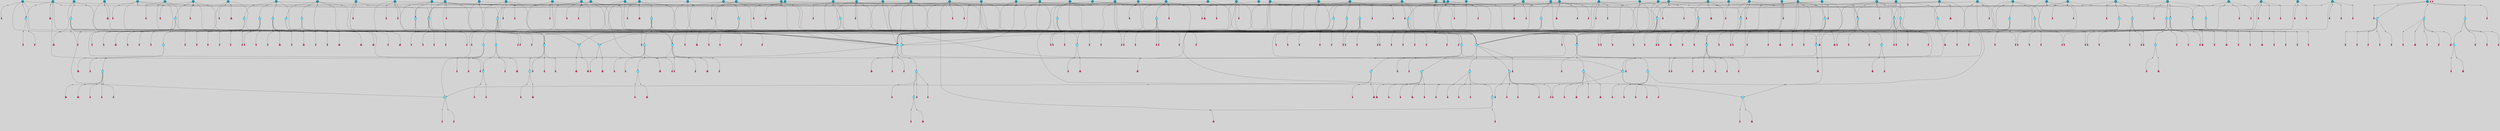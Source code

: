 // File exported with GEGELATI v1.3.1
// On the 2024-04-08 17:26:50
// With the File::TPGGraphDotExporter
digraph{
	graph[pad = "0.212, 0.055" bgcolor = lightgray]
	node[shape=circle style = filled label = ""]
		T7 [fillcolor="#66ddff"]
		T129 [fillcolor="#66ddff"]
		T327 [fillcolor="#66ddff"]
		T328 [fillcolor="#66ddff"]
		T329 [fillcolor="#66ddff"]
		T330 [fillcolor="#66ddff"]
		T331 [fillcolor="#66ddff"]
		T332 [fillcolor="#66ddff"]
		T334 [fillcolor="#66ddff"]
		T335 [fillcolor="#66ddff"]
		T336 [fillcolor="#66ddff"]
		T337 [fillcolor="#66ddff"]
		T338 [fillcolor="#66ddff"]
		T581 [fillcolor="#66ddff"]
		T582 [fillcolor="#66ddff"]
		T48 [fillcolor="#66ddff"]
		T584 [fillcolor="#66ddff"]
		T585 [fillcolor="#66ddff"]
		T586 [fillcolor="#66ddff"]
		T587 [fillcolor="#66ddff"]
		T588 [fillcolor="#66ddff"]
		T640 [fillcolor="#66ddff"]
		T641 [fillcolor="#66ddff"]
		T642 [fillcolor="#66ddff"]
		T643 [fillcolor="#66ddff"]
		T684 [fillcolor="#1199bb"]
		T711 [fillcolor="#66ddff"]
		T712 [fillcolor="#66ddff"]
		T718 [fillcolor="#1199bb"]
		T758 [fillcolor="#1199bb"]
		T764 [fillcolor="#66ddff"]
		T766 [fillcolor="#66ddff"]
		T767 [fillcolor="#66ddff"]
		T813 [fillcolor="#1199bb"]
		T814 [fillcolor="#66ddff"]
		T815 [fillcolor="#66ddff"]
		T816 [fillcolor="#66ddff"]
		T817 [fillcolor="#66ddff"]
		T818 [fillcolor="#66ddff"]
		T819 [fillcolor="#1199bb"]
		T820 [fillcolor="#66ddff"]
		T821 [fillcolor="#66ddff"]
		T822 [fillcolor="#66ddff"]
		T823 [fillcolor="#66ddff"]
		T824 [fillcolor="#66ddff"]
		T868 [fillcolor="#1199bb"]
		T874 [fillcolor="#66ddff"]
		T889 [fillcolor="#66ddff"]
		T891 [fillcolor="#66ddff"]
		T892 [fillcolor="#66ddff"]
		T893 [fillcolor="#66ddff"]
		T894 [fillcolor="#66ddff"]
		T896 [fillcolor="#66ddff"]
		T897 [fillcolor="#66ddff"]
		T898 [fillcolor="#66ddff"]
		T899 [fillcolor="#66ddff"]
		T900 [fillcolor="#66ddff"]
		T910 [fillcolor="#66ddff"]
		T912 [fillcolor="#66ddff"]
		T931 [fillcolor="#1199bb"]
		T957 [fillcolor="#66ddff"]
		T958 [fillcolor="#66ddff"]
		T959 [fillcolor="#66ddff"]
		T1045 [fillcolor="#66ddff"]
		T1047 [fillcolor="#66ddff"]
		T1049 [fillcolor="#66ddff"]
		T1050 [fillcolor="#66ddff"]
		T1051 [fillcolor="#66ddff"]
		T691 [fillcolor="#66ddff"]
		T1052 [fillcolor="#66ddff"]
		T1064 [fillcolor="#1199bb"]
		T1114 [fillcolor="#1199bb"]
		T1027 [fillcolor="#1199bb"]
		T1117 [fillcolor="#1199bb"]
		T1118 [fillcolor="#66ddff"]
		T1119 [fillcolor="#1199bb"]
		T1120 [fillcolor="#1199bb"]
		T1121 [fillcolor="#1199bb"]
		T1122 [fillcolor="#1199bb"]
		T1124 [fillcolor="#1199bb"]
		T1125 [fillcolor="#1199bb"]
		T1126 [fillcolor="#1199bb"]
		T1127 [fillcolor="#1199bb"]
		T1147 [fillcolor="#66ddff"]
		T1148 [fillcolor="#66ddff"]
		T1149 [fillcolor="#66ddff"]
		T1150 [fillcolor="#66ddff"]
		T1151 [fillcolor="#66ddff"]
		T1153 [fillcolor="#66ddff"]
		T1154 [fillcolor="#66ddff"]
		T1155 [fillcolor="#66ddff"]
		T1156 [fillcolor="#66ddff"]
		T1158 [fillcolor="#1199bb"]
		T1159 [fillcolor="#1199bb"]
		T1160 [fillcolor="#66ddff"]
		T1161 [fillcolor="#1199bb"]
		T1162 [fillcolor="#1199bb"]
		T1163 [fillcolor="#1199bb"]
		T1164 [fillcolor="#1199bb"]
		T1165 [fillcolor="#1199bb"]
		T1166 [fillcolor="#1199bb"]
		T1167 [fillcolor="#1199bb"]
		T1168 [fillcolor="#1199bb"]
		T1169 [fillcolor="#66ddff"]
		T1170 [fillcolor="#1199bb"]
		T1171 [fillcolor="#1199bb"]
		T1172 [fillcolor="#1199bb"]
		T1173 [fillcolor="#1199bb"]
		T1174 [fillcolor="#1199bb"]
		T1175 [fillcolor="#1199bb"]
		T1176 [fillcolor="#1199bb"]
		T1177 [fillcolor="#1199bb"]
		T1178 [fillcolor="#1199bb"]
		T1179 [fillcolor="#1199bb"]
		T1180 [fillcolor="#1199bb"]
		T1181 [fillcolor="#1199bb"]
		T1182 [fillcolor="#1199bb"]
		T1183 [fillcolor="#1199bb"]
		T1184 [fillcolor="#1199bb"]
		T1185 [fillcolor="#1199bb"]
		T1186 [fillcolor="#1199bb"]
		T1187 [fillcolor="#1199bb"]
		T1188 [fillcolor="#1199bb"]
		T1189 [fillcolor="#1199bb"]
		T1190 [fillcolor="#1199bb"]
		T1191 [fillcolor="#1199bb"]
		T1192 [fillcolor="#1199bb"]
		T1193 [fillcolor="#1199bb"]
		T1194 [fillcolor="#1199bb"]
		T1195 [fillcolor="#1199bb"]
		T1196 [fillcolor="#1199bb"]
		T1197 [fillcolor="#1199bb"]
		T1198 [fillcolor="#1199bb"]
		T1199 [fillcolor="#1199bb"]
		T1200 [fillcolor="#1199bb"]
		T1201 [fillcolor="#1199bb"]
		T1202 [fillcolor="#1199bb"]
		T1203 [fillcolor="#1199bb"]
		T1204 [fillcolor="#1199bb"]
		T1205 [fillcolor="#1199bb"]
		T1206 [fillcolor="#1199bb"]
		T1207 [fillcolor="#1199bb"]
		T1208 [fillcolor="#1199bb"]
		T1209 [fillcolor="#1199bb"]
		T1210 [fillcolor="#1199bb"]
		T1211 [fillcolor="#1199bb"]
		T1212 [fillcolor="#1199bb"]
		T1213 [fillcolor="#1199bb"]
		T1214 [fillcolor="#1199bb"]
		T1215 [fillcolor="#1199bb"]
		T1217 [fillcolor="#1199bb"]
		T1218 [fillcolor="#1199bb"]
		P24416 [fillcolor="#cccccc" shape=point] //-3|
		I24416 [shape=box style=invis label="1|6&2|7#0|7&#92;n10|2&0|7#1|3&#92;n9|6&2|7#2|2&#92;n5|3&0|7#0|7&#92;n1|6&2|3#0|0&#92;n2|3&2|3#2|2&#92;n5|1&2|6#0|6&#92;n"]
		P24416 -> I24416[style=invis]
		A17121 [fillcolor="#ff3366" shape=box margin=0.03 width=0 height=0 label="7"]
		T7 -> P24416 -> A17121
		P24417 [fillcolor="#cccccc" shape=point] //5|
		I24417 [shape=box style=invis label="0|5&2|3#0|1&#92;n0|6&2|1#2|4&#92;n6|2&2|6#0|7&#92;n7|4&0|3#0|1&#92;n5|4&0|7#1|6&#92;n9|1&0|5#2|2&#92;n6|3&2|3#1|7&#92;n11|7&2|4#1|6&#92;n2|5&0|1#0|0&#92;n4|7&0|0#0|2&#92;n6|2&0|6#0|0&#92;n2|1&2|6#2|4&#92;n10|0&2|0#1|0&#92;n6|6&2|4#0|6&#92;n"]
		P24417 -> I24417[style=invis]
		A17122 [fillcolor="#ff3366" shape=box margin=0.03 width=0 height=0 label="8"]
		T7 -> P24417 -> A17122
		P24418 [fillcolor="#cccccc" shape=point] //8|
		I24418 [shape=box style=invis label="9|0&0|1#2|0&#92;n10|1&2|5#1|4&#92;n8|2&2|6#0|4&#92;n2|4&2|5#2|3&#92;n4|2&2|2#0|2&#92;n7|5&0|2#0|0&#92;n8|2&2|1#1|3&#92;n8|7&0|7#2|1&#92;n1|1&0|0#0|7&#92;n5|6&2|5#1|0&#92;n6|6&2|5#0|0&#92;n11|4&0|3#2|6&#92;n4|2&2|4#0|7&#92;n5|6&0|1#2|0&#92;n11|3&0|2#0|7&#92;n"]
		P24418 -> I24418[style=invis]
		A17123 [fillcolor="#ff3366" shape=box margin=0.03 width=0 height=0 label="6"]
		T129 -> P24418 -> A17123
		P24419 [fillcolor="#cccccc" shape=point] //5|
		I24419 [shape=box style=invis label="3|0&2|0#0|1&#92;n3|0&0|7#0|1&#92;n5|3&0|2#2|6&#92;n4|4&2|4#2|6&#92;n11|2&0|7#1|6&#92;n2|7&2|2#2|5&#92;n9|3&2|6#2|7&#92;n7|7&0|0#0|4&#92;n6|1&2|4#2|3&#92;n5|4&2|0#1|6&#92;n1|3&0|7#0|4&#92;n"]
		P24419 -> I24419[style=invis]
		A17124 [fillcolor="#ff3366" shape=box margin=0.03 width=0 height=0 label="7"]
		T129 -> P24419 -> A17124
		P24420 [fillcolor="#cccccc" shape=point] //10|
		I24420 [shape=box style=invis label="4|5&2|7#2|1&#92;n1|7&2|3#0|6&#92;n3|5&2|2#0|3&#92;n10|3&0|7#1|4&#92;n7|1&0|4#2|6&#92;n10|2&0|3#1|7&#92;n9|5&2|0#0|4&#92;n4|0&0|3#2|7&#92;n11|4&2|6#1|2&#92;n5|4&2|7#0|2&#92;n2|6&2|4#0|0&#92;n6|5&0|7#2|1&#92;n5|3&2|3#1|6&#92;n10|7&2|0#1|2&#92;n"]
		P24420 -> I24420[style=invis]
		A17125 [fillcolor="#ff3366" shape=box margin=0.03 width=0 height=0 label="5"]
		T129 -> P24420 -> A17125
		P24421 [fillcolor="#cccccc" shape=point] //5|
		I24421 [shape=box style=invis label="9|4&2|3#1|3&#92;n0|4&2|4#0|5&#92;n6|1&2|6#2|5&#92;n4|0&0|5#2|0&#92;n"]
		P24421 -> I24421[style=invis]
		A17126 [fillcolor="#ff3366" shape=box margin=0.03 width=0 height=0 label="7"]
		T129 -> P24421 -> A17126
		P24422 [fillcolor="#cccccc" shape=point] //6|
		I24422 [shape=box style=invis label="9|4&2|7#0|6&#92;n8|4&0|1#1|0&#92;n1|3&0|0#2|1&#92;n2|4&0|6#2|2&#92;n5|1&2|5#0|7&#92;n3|0&0|3#2|6&#92;n2|2&2|6#0|2&#92;n8|4&0|4#2|2&#92;n5|1&2|4#0|3&#92;n9|4&0|6#0|6&#92;n5|0&2|2#1|5&#92;n11|7&0|0#1|1&#92;n0|4&0|3#0|3&#92;n7|7&2|4#2|5&#92;n1|5&0|1#2|1&#92;n"]
		P24422 -> I24422[style=invis]
		A17127 [fillcolor="#ff3366" shape=box margin=0.03 width=0 height=0 label="1"]
		T129 -> P24422 -> A17127
		P24423 [fillcolor="#cccccc" shape=point] //-4|
		I24423 [shape=box style=invis label="4|1&0|4#2|6&#92;n1|2&2|2#2|0&#92;n1|2&2|0#0|6&#92;n8|4&2|3#2|5&#92;n5|5&2|1#1|0&#92;n"]
		P24423 -> I24423[style=invis]
		A17128 [fillcolor="#ff3366" shape=box margin=0.03 width=0 height=0 label="12"]
		T330 -> P24423 -> A17128
		P24424 [fillcolor="#cccccc" shape=point] //6|
		I24424 [shape=box style=invis label="3|0&2|7#2|2&#92;n3|2&0|4#2|5&#92;n5|1&0|2#1|0&#92;n8|7&0|1#2|0&#92;n8|5&0|3#0|6&#92;n0|2&0|2#2|3&#92;n1|5&2|5#0|5&#92;n5|6&0|6#0|7&#92;n6|7&0|0#2|6&#92;n1|2&2|3#0|0&#92;n7|7&2|3#0|4&#92;n0|7&2|7#0|6&#92;n1|0&2|2#2|7&#92;n4|4&0|1#0|0&#92;n"]
		P24424 -> I24424[style=invis]
		A17129 [fillcolor="#ff3366" shape=box margin=0.03 width=0 height=0 label="11"]
		T330 -> P24424 -> A17129
		P24425 [fillcolor="#cccccc" shape=point] //-3|
		I24425 [shape=box style=invis label="8|1&2|3#0|5&#92;n0|6&0|5#0|5&#92;n3|7&2|1#0|6&#92;n3|5&0|1#0|0&#92;n9|5&2|0#0|4&#92;n3|5&0|2#0|3&#92;n10|6&2|4#1|0&#92;n9|4&2|7#2|6&#92;n1|7&2|5#2|2&#92;n"]
		P24425 -> I24425[style=invis]
		A17130 [fillcolor="#ff3366" shape=box margin=0.03 width=0 height=0 label="5"]
		T332 -> P24425 -> A17130
		P24426 [fillcolor="#cccccc" shape=point] //-2|
		I24426 [shape=box style=invis label="11|7&2|0#1|7&#92;n4|3&0|1#2|5&#92;n0|4&2|4#2|7&#92;n1|6&0|0#0|4&#92;n4|0&0|0#0|5&#92;n0|6&2|3#2|0&#92;n9|6&2|5#1|3&#92;n0|7&2|1#2|5&#92;n4|4&0|5#0|1&#92;n10|4&0|0#1|0&#92;n"]
		P24426 -> I24426[style=invis]
		A17131 [fillcolor="#ff3366" shape=box margin=0.03 width=0 height=0 label="12"]
		T328 -> P24426 -> A17131
		P24427 [fillcolor="#cccccc" shape=point] //-3|
		I24427 [shape=box style=invis label="1|6&2|7#0|7&#92;n10|2&0|7#1|3&#92;n9|6&2|7#2|2&#92;n5|3&0|7#0|7&#92;n1|6&2|3#0|0&#92;n2|3&2|3#2|2&#92;n5|1&2|6#0|6&#92;n"]
		P24427 -> I24427[style=invis]
		A17132 [fillcolor="#ff3366" shape=box margin=0.03 width=0 height=0 label="7"]
		T331 -> P24427 -> A17132
		P24428 [fillcolor="#cccccc" shape=point] //-3|
		I24428 [shape=box style=invis label="7|2&2|4#0|2&#92;n4|1&2|6#0|1&#92;n11|6&0|4#0|1&#92;n7|1&0|0#2|6&#92;n6|2&0|1#0|7&#92;n10|3&2|7#1|4&#92;n3|5&2|3#0|1&#92;n4|4&2|5#0|2&#92;n4|6&0|4#2|7&#92;n2|5&0|5#0|2&#92;n10|0&2|3#1|4&#92;n0|1&2|7#0|6&#92;n7|6&0|3#2|6&#92;n1|3&0|6#2|0&#92;n5|3&0|6#0|6&#92;n1|4&2|5#2|3&#92;n1|6&2|0#0|5&#92;n9|2&0|3#2|7&#92;n7|1&2|2#2|5&#92;n"]
		P24428 -> I24428[style=invis]
		T328 -> P24428 -> T329
		P24429 [fillcolor="#cccccc" shape=point] //-3|
		I24429 [shape=box style=invis label="3|7&0|0#0|2&#92;n11|5&0|1#1|1&#92;n4|1&0|6#2|6&#92;n4|0&0|1#0|5&#92;n"]
		P24429 -> I24429[style=invis]
		T329 -> P24429 -> T327
		P24430 [fillcolor="#cccccc" shape=point] //1|
		I24430 [shape=box style=invis label="5|1&0|6#2|7&#92;n2|4&0|4#2|2&#92;n0|6&0|5#0|4&#92;n10|6&2|5#1|6&#92;n9|3&0|1#1|7&#92;n10|3&2|2#1|0&#92;n5|0&0|0#2|1&#92;n11|3&2|3#1|5&#92;n10|3&0|1#1|0&#92;n2|4&0|1#0|1&#92;n0|2&0|3#2|4&#92;n9|2&2|1#2|5&#92;n11|7&2|6#2|6&#92;n"]
		P24430 -> I24430[style=invis]
		T327 -> P24430 -> T331
		P24431 [fillcolor="#cccccc" shape=point] //5|
		I24431 [shape=box style=invis label="10|4&2|6#1|2&#92;n8|4&0|1#1|0&#92;n0|4&2|6#0|0&#92;n8|4&2|5#2|1&#92;n7|5&2|5#1|0&#92;n3|6&0|6#2|2&#92;n1|7&0|7#0|5&#92;n2|0&0|7#2|4&#92;n9|4&2|6#2|7&#92;n2|6&2|2#0|0&#92;n11|7&2|7#0|7&#92;n5|5&0|0#0|1&#92;n10|1&0|0#1|0&#92;n7|3&0|1#2|5&#92;n9|2&2|7#1|5&#92;n9|0&2|5#1|2&#92;n1|6&2|4#2|2&#92;n3|3&2|2#0|7&#92;n1|6&2|0#0|0&#92;n6|4&2|6#1|0&#92;n"]
		P24431 -> I24431[style=invis]
		A17133 [fillcolor="#ff3366" shape=box margin=0.03 width=0 height=0 label="1"]
		T329 -> P24431 -> A17133
		P24432 [fillcolor="#cccccc" shape=point] //5|
		I24432 [shape=box style=invis label="0|5&2|3#0|1&#92;n0|6&2|1#2|4&#92;n6|2&2|6#0|7&#92;n7|4&0|3#0|1&#92;n5|4&0|7#1|6&#92;n9|1&0|5#2|2&#92;n6|3&2|3#1|7&#92;n11|7&2|4#1|6&#92;n2|5&0|1#0|0&#92;n4|7&0|0#0|2&#92;n6|2&0|6#0|0&#92;n2|1&2|6#2|4&#92;n10|0&2|0#1|0&#92;n6|6&2|4#0|6&#92;n"]
		P24432 -> I24432[style=invis]
		A17134 [fillcolor="#ff3366" shape=box margin=0.03 width=0 height=0 label="8"]
		T331 -> P24432 -> A17134
		P24433 [fillcolor="#cccccc" shape=point] //-2|
		I24433 [shape=box style=invis label="4|1&0|4#0|3&#92;n4|2&0|5#2|0&#92;n5|5&2|6#0|5&#92;n1|4&0|1#0|2&#92;n6|3&2|7#1|5&#92;n0|4&2|0#0|3&#92;n8|5&2|5#1|2&#92;n10|7&2|7#1|1&#92;n3|4&0|0#2|1&#92;n3|6&2|5#2|5&#92;n8|3&0|1#0|7&#92;n10|0&2|7#1|3&#92;n4|1&2|4#0|1&#92;n9|3&2|0#0|4&#92;n3|6&2|0#0|4&#92;n1|2&0|6#2|1&#92;n4|0&2|1#2|2&#92;n"]
		P24433 -> I24433[style=invis]
		A17135 [fillcolor="#ff3366" shape=box margin=0.03 width=0 height=0 label="14"]
		T327 -> P24433 -> A17135
		P24434 [fillcolor="#cccccc" shape=point] //5|
		I24434 [shape=box style=invis label="8|1&2|6#0|6&#92;n3|0&0|7#0|1&#92;n11|3&0|2#2|6&#92;n4|4&2|4#2|6&#92;n11|2&0|7#1|6&#92;n2|7&2|2#2|5&#92;n7|7&0|0#0|4&#92;n6|1&2|4#2|3&#92;n5|4&2|0#1|6&#92;n3|0&2|0#0|1&#92;n1|3&0|7#0|4&#92;n"]
		P24434 -> I24434[style=invis]
		A17136 [fillcolor="#ff3366" shape=box margin=0.03 width=0 height=0 label="7"]
		T329 -> P24434 -> A17136
		P24435 [fillcolor="#cccccc" shape=point] //5|
		I24435 [shape=box style=invis label="3|0&2|0#0|1&#92;n3|0&0|7#0|1&#92;n5|3&0|2#2|6&#92;n4|4&2|4#2|6&#92;n11|2&0|7#1|6&#92;n2|7&2|2#2|5&#92;n9|3&2|6#2|7&#92;n7|7&0|0#0|4&#92;n6|1&2|4#2|3&#92;n5|4&2|0#1|6&#92;n1|3&0|7#0|4&#92;n"]
		P24435 -> I24435[style=invis]
		A17137 [fillcolor="#ff3366" shape=box margin=0.03 width=0 height=0 label="7"]
		T327 -> P24435 -> A17137
		P24436 [fillcolor="#cccccc" shape=point] //2|
		I24436 [shape=box style=invis label="4|1&0|4#2|6&#92;n5|5&2|1#1|0&#92;n1|0&2|0#0|6&#92;n8|4&2|3#2|5&#92;n"]
		P24436 -> I24436[style=invis]
		T328 -> P24436 -> T330
		P24437 [fillcolor="#cccccc" shape=point] //0|
		I24437 [shape=box style=invis label="2|5&0|1#0|6&#92;n6|1&2|2#2|7&#92;n8|0&0|3#1|4&#92;n4|3&2|5#2|4&#92;n8|1&2|4#0|0&#92;n6|6&0|1#2|6&#92;n11|7&2|4#2|5&#92;n6|2&2|4#0|2&#92;n8|5&2|4#2|4&#92;n2|1&2|1#2|2&#92;n2|7&2|5#2|6&#92;n9|7&0|5#0|4&#92;n1|2&0|5#2|6&#92;n4|2&2|3#2|7&#92;n3|3&2|1#0|2&#92;n"]
		P24437 -> I24437[style=invis]
		A17138 [fillcolor="#ff3366" shape=box margin=0.03 width=0 height=0 label="5"]
		T332 -> P24437 -> A17138
		P24438 [fillcolor="#cccccc" shape=point] //7|
		I24438 [shape=box style=invis label="7|0&2|1#2|0&#92;n9|7&2|1#1|7&#92;n8|2&0|1#1|0&#92;n6|6&0|2#1|1&#92;n2|2&0|5#0|0&#92;n5|7&0|0#2|1&#92;n5|1&2|5#1|5&#92;n4|7&2|4#2|3&#92;n10|5&2|2#1|5&#92;n1|3&2|2#2|0&#92;n10|2&2|6#1|5&#92;n"]
		P24438 -> I24438[style=invis]
		A17139 [fillcolor="#ff3366" shape=box margin=0.03 width=0 height=0 label="1"]
		T329 -> P24438 -> A17139
		P24439 [fillcolor="#cccccc" shape=point] //7|
		I24439 [shape=box style=invis label="6|1&2|6#2|7&#92;n7|0&2|4#2|3&#92;n3|3&0|7#0|6&#92;n5|4&0|2#2|4&#92;n8|5&2|6#2|7&#92;n0|0&2|3#0|3&#92;n5|4&2|4#2|6&#92;n"]
		P24439 -> I24439[style=invis]
		T329 -> P24439 -> T332
		P24440 [fillcolor="#cccccc" shape=point] //7|
		I24440 [shape=box style=invis label="0|2&2|4#2|6&#92;n5|3&0|6#0|1&#92;n4|7&2|6#0|5&#92;n7|6&0|7#0|5&#92;n10|7&2|2#1|1&#92;n"]
		P24440 -> I24440[style=invis]
		A17140 [fillcolor="#ff3366" shape=box margin=0.03 width=0 height=0 label="4"]
		T332 -> P24440 -> A17140
		P24441 [fillcolor="#cccccc" shape=point] //-4|
		I24441 [shape=box style=invis label="4|1&0|4#2|6&#92;n1|2&2|2#2|0&#92;n1|2&2|0#0|6&#92;n8|4&2|3#2|5&#92;n5|5&2|1#1|0&#92;n"]
		P24441 -> I24441[style=invis]
		A17141 [fillcolor="#ff3366" shape=box margin=0.03 width=0 height=0 label="12"]
		T338 -> P24441 -> A17141
		P24442 [fillcolor="#cccccc" shape=point] //6|
		I24442 [shape=box style=invis label="3|0&2|7#2|2&#92;n3|2&0|4#2|5&#92;n5|1&0|2#1|0&#92;n8|7&0|1#2|0&#92;n8|5&0|3#0|6&#92;n0|2&0|2#2|3&#92;n1|5&2|5#0|5&#92;n5|6&0|6#0|7&#92;n6|7&0|0#2|6&#92;n1|2&2|3#0|0&#92;n7|7&2|3#0|4&#92;n0|7&2|7#0|6&#92;n1|0&2|2#2|7&#92;n4|4&0|1#0|0&#92;n"]
		P24442 -> I24442[style=invis]
		A17142 [fillcolor="#ff3366" shape=box margin=0.03 width=0 height=0 label="11"]
		T338 -> P24442 -> A17142
		P24443 [fillcolor="#cccccc" shape=point] //-3|
		I24443 [shape=box style=invis label="8|1&2|3#0|5&#92;n0|6&0|5#0|5&#92;n3|7&2|1#0|6&#92;n3|5&0|1#0|0&#92;n9|5&2|0#0|4&#92;n3|5&0|2#0|3&#92;n10|6&2|4#1|0&#92;n9|4&2|7#2|6&#92;n1|7&2|5#2|2&#92;n"]
		P24443 -> I24443[style=invis]
		A17143 [fillcolor="#ff3366" shape=box margin=0.03 width=0 height=0 label="5"]
		T337 -> P24443 -> A17143
		P24444 [fillcolor="#cccccc" shape=point] //7|
		I24444 [shape=box style=invis label="7|0&2|1#2|0&#92;n9|7&2|1#1|7&#92;n8|2&0|1#1|0&#92;n6|6&0|2#1|1&#92;n2|2&0|5#0|0&#92;n5|7&0|0#2|1&#92;n5|1&2|5#1|5&#92;n4|7&2|4#2|3&#92;n10|5&2|2#1|5&#92;n1|3&2|2#2|0&#92;n10|2&2|6#1|5&#92;n"]
		P24444 -> I24444[style=invis]
		A17144 [fillcolor="#ff3366" shape=box margin=0.03 width=0 height=0 label="1"]
		T335 -> P24444 -> A17144
		P24445 [fillcolor="#cccccc" shape=point] //7|
		I24445 [shape=box style=invis label="6|1&2|6#2|7&#92;n7|0&2|4#2|3&#92;n3|3&0|7#0|6&#92;n5|4&0|2#2|4&#92;n8|5&2|6#2|7&#92;n0|0&2|3#0|3&#92;n5|4&2|4#2|6&#92;n"]
		P24445 -> I24445[style=invis]
		T335 -> P24445 -> T337
		P24446 [fillcolor="#cccccc" shape=point] //0|
		I24446 [shape=box style=invis label="2|5&0|1#0|6&#92;n6|1&2|2#2|7&#92;n8|0&0|3#1|4&#92;n4|3&2|5#2|4&#92;n8|1&2|4#0|0&#92;n6|6&0|1#2|6&#92;n11|7&2|4#2|5&#92;n6|2&2|4#0|2&#92;n8|5&2|4#2|4&#92;n2|1&2|1#2|2&#92;n2|7&2|5#2|6&#92;n9|7&0|5#0|4&#92;n1|2&0|5#2|6&#92;n4|2&2|3#2|7&#92;n3|3&2|1#0|2&#92;n"]
		P24446 -> I24446[style=invis]
		A17145 [fillcolor="#ff3366" shape=box margin=0.03 width=0 height=0 label="5"]
		T337 -> P24446 -> A17145
		P24447 [fillcolor="#cccccc" shape=point] //-3|
		I24447 [shape=box style=invis label="3|7&0|0#0|2&#92;n11|5&0|1#1|1&#92;n4|1&0|6#2|6&#92;n4|0&0|1#0|5&#92;n"]
		P24447 -> I24447[style=invis]
		T335 -> P24447 -> T334
		P24448 [fillcolor="#cccccc" shape=point] //-3|
		I24448 [shape=box style=invis label="1|6&2|7#0|7&#92;n10|2&0|7#1|3&#92;n9|6&2|7#2|2&#92;n5|3&0|7#0|7&#92;n1|6&2|3#0|0&#92;n2|3&2|3#2|2&#92;n5|1&2|6#0|6&#92;n"]
		P24448 -> I24448[style=invis]
		A17146 [fillcolor="#ff3366" shape=box margin=0.03 width=0 height=0 label="7"]
		T336 -> P24448 -> A17146
		P24449 [fillcolor="#cccccc" shape=point] //1|
		I24449 [shape=box style=invis label="5|1&0|6#2|7&#92;n2|4&0|4#2|2&#92;n0|6&0|5#0|4&#92;n10|6&2|5#1|6&#92;n9|3&0|1#1|7&#92;n10|3&2|2#1|0&#92;n5|0&0|0#2|1&#92;n11|3&2|3#1|5&#92;n10|3&0|1#1|0&#92;n2|4&0|1#0|1&#92;n0|2&0|3#2|4&#92;n9|2&2|1#2|5&#92;n11|7&2|6#2|6&#92;n"]
		P24449 -> I24449[style=invis]
		T334 -> P24449 -> T336
		P24450 [fillcolor="#cccccc" shape=point] //5|
		I24450 [shape=box style=invis label="8|1&2|6#0|6&#92;n3|0&0|7#0|1&#92;n11|3&0|2#2|6&#92;n4|4&2|4#2|6&#92;n11|2&0|7#1|6&#92;n2|7&2|2#2|5&#92;n7|7&0|0#0|4&#92;n6|1&2|4#2|3&#92;n5|4&2|0#1|6&#92;n3|0&2|0#0|1&#92;n1|3&0|7#0|4&#92;n"]
		P24450 -> I24450[style=invis]
		A17147 [fillcolor="#ff3366" shape=box margin=0.03 width=0 height=0 label="7"]
		T335 -> P24450 -> A17147
		P24451 [fillcolor="#cccccc" shape=point] //5|
		I24451 [shape=box style=invis label="0|5&2|3#0|1&#92;n0|6&2|1#2|4&#92;n6|2&2|6#0|7&#92;n7|4&0|3#0|1&#92;n5|4&0|7#1|6&#92;n9|1&0|5#2|2&#92;n6|3&2|3#1|7&#92;n11|7&2|4#1|6&#92;n2|5&0|1#0|0&#92;n4|7&0|0#0|2&#92;n6|2&0|6#0|0&#92;n2|1&2|6#2|4&#92;n10|0&2|0#1|0&#92;n6|6&2|4#0|6&#92;n"]
		P24451 -> I24451[style=invis]
		A17148 [fillcolor="#ff3366" shape=box margin=0.03 width=0 height=0 label="8"]
		T336 -> P24451 -> A17148
		P24452 [fillcolor="#cccccc" shape=point] //5|
		I24452 [shape=box style=invis label="3|0&2|0#0|1&#92;n3|0&0|7#0|1&#92;n5|3&0|2#2|6&#92;n4|4&2|4#2|6&#92;n11|2&0|7#1|6&#92;n2|7&2|2#2|5&#92;n9|3&2|6#2|7&#92;n7|7&0|0#0|4&#92;n6|1&2|4#2|3&#92;n5|4&2|0#1|6&#92;n1|3&0|7#0|4&#92;n"]
		P24452 -> I24452[style=invis]
		A17149 [fillcolor="#ff3366" shape=box margin=0.03 width=0 height=0 label="7"]
		T334 -> P24452 -> A17149
		P24453 [fillcolor="#cccccc" shape=point] //-2|
		I24453 [shape=box style=invis label="4|1&0|4#0|3&#92;n4|2&0|5#2|0&#92;n5|5&2|6#0|5&#92;n1|4&0|1#0|2&#92;n6|3&2|7#1|5&#92;n0|4&2|0#0|3&#92;n8|5&2|5#1|2&#92;n10|7&2|7#1|1&#92;n3|4&0|0#2|1&#92;n3|6&2|5#2|5&#92;n8|3&0|1#0|7&#92;n10|0&2|7#1|3&#92;n4|1&2|4#0|1&#92;n9|3&2|0#0|4&#92;n3|6&2|0#0|4&#92;n1|2&0|6#2|1&#92;n4|0&2|1#2|2&#92;n"]
		P24453 -> I24453[style=invis]
		A17150 [fillcolor="#ff3366" shape=box margin=0.03 width=0 height=0 label="14"]
		T334 -> P24453 -> A17150
		P24454 [fillcolor="#cccccc" shape=point] //5|
		I24454 [shape=box style=invis label="10|4&2|6#1|2&#92;n8|4&0|1#1|0&#92;n0|4&2|6#0|0&#92;n8|4&2|5#2|1&#92;n7|5&2|5#1|0&#92;n3|6&0|6#2|2&#92;n1|7&0|7#0|5&#92;n2|0&0|7#2|4&#92;n9|4&2|6#2|7&#92;n2|6&2|2#0|0&#92;n11|7&2|7#0|7&#92;n5|5&0|0#0|1&#92;n10|1&0|0#1|0&#92;n7|3&0|1#2|5&#92;n9|2&2|7#1|5&#92;n9|0&2|5#1|2&#92;n1|6&2|4#2|2&#92;n3|3&2|2#0|7&#92;n1|6&2|0#0|0&#92;n6|4&2|6#1|0&#92;n"]
		P24454 -> I24454[style=invis]
		A17151 [fillcolor="#ff3366" shape=box margin=0.03 width=0 height=0 label="1"]
		T335 -> P24454 -> A17151
		P24455 [fillcolor="#cccccc" shape=point] //7|
		I24455 [shape=box style=invis label="0|2&2|4#2|6&#92;n5|3&0|6#0|1&#92;n4|7&2|6#0|5&#92;n7|6&0|7#0|5&#92;n10|7&2|2#1|1&#92;n"]
		P24455 -> I24455[style=invis]
		A17152 [fillcolor="#ff3366" shape=box margin=0.03 width=0 height=0 label="4"]
		T337 -> P24455 -> A17152
		P24456 [fillcolor="#cccccc" shape=point] //0|
		I24456 [shape=box style=invis label="2|5&0|1#0|6&#92;n6|1&2|2#2|7&#92;n8|0&0|3#1|4&#92;n4|3&2|5#2|4&#92;n8|1&2|4#0|0&#92;n6|6&0|1#2|6&#92;n11|7&2|4#2|5&#92;n6|2&2|4#0|2&#92;n8|5&2|4#2|4&#92;n2|1&2|1#2|2&#92;n2|7&2|5#2|6&#92;n9|7&0|5#0|4&#92;n1|2&0|5#2|6&#92;n4|2&2|3#2|7&#92;n3|3&2|1#0|2&#92;n"]
		P24456 -> I24456[style=invis]
		A17153 [fillcolor="#ff3366" shape=box margin=0.03 width=0 height=0 label="5"]
		T48 -> P24456 -> A17153
		P24457 [fillcolor="#cccccc" shape=point] //-1|
		I24457 [shape=box style=invis label="6|4&0|4#2|4&#92;n4|5&2|5#2|4&#92;n9|7&2|5#0|3&#92;n3|7&2|6#0|6&#92;n8|7&0|6#0|4&#92;n2|1&2|0#0|1&#92;n8|6&0|0#2|5&#92;n2|1&0|2#0|3&#92;n6|1&0|7#2|6&#92;n6|3&0|1#1|6&#92;n5|4&2|7#0|4&#92;n0|7&0|4#2|0&#92;n11|0&2|0#2|5&#92;n3|7&2|0#2|7&#92;n8|3&2|7#1|4&#92;n5|7&0|6#0|4&#92;n0|0&2|3#2|3&#92;n5|4&2|1#0|3&#92;n0|4&0|3#2|5&#92;n"]
		P24457 -> I24457[style=invis]
		A17154 [fillcolor="#ff3366" shape=box margin=0.03 width=0 height=0 label="10"]
		T48 -> P24457 -> A17154
		P24458 [fillcolor="#cccccc" shape=point] //-6|
		I24458 [shape=box style=invis label="11|1&0|7#2|0&#92;n10|4&0|1#1|0&#92;n4|3&2|4#2|1&#92;n0|5&2|0#0|0&#92;n6|1&0|0#0|3&#92;n8|2&2|0#0|4&#92;n11|4&2|0#1|6&#92;n7|0&2|6#2|3&#92;n5|3&2|6#2|0&#92;n2|0&2|0#0|4&#92;n"]
		P24458 -> I24458[style=invis]
		A17155 [fillcolor="#ff3366" shape=box margin=0.03 width=0 height=0 label="9"]
		T581 -> P24458 -> A17155
		P24459 [fillcolor="#cccccc" shape=point] //-7|
		I24459 [shape=box style=invis label="6|1&0|2#0|3&#92;n1|2&0|1#2|0&#92;n10|3&2|2#1|1&#92;n0|1&0|2#0|7&#92;n4|6&2|7#2|4&#92;n6|0&2|7#0|6&#92;n"]
		P24459 -> I24459[style=invis]
		A17156 [fillcolor="#ff3366" shape=box margin=0.03 width=0 height=0 label="7"]
		T48 -> P24459 -> A17156
		P24460 [fillcolor="#cccccc" shape=point] //-6|
		I24460 [shape=box style=invis label="11|7&0|1#0|6&#92;n3|5&0|1#0|3&#92;n1|5&0|5#0|6&#92;n1|7&2|5#2|2&#92;n0|0&0|2#2|2&#92;n4|4&0|1#0|5&#92;n6|4&2|2#0|2&#92;n0|6&2|5#0|5&#92;n0|3&2|2#2|6&#92;n"]
		P24460 -> I24460[style=invis]
		A17157 [fillcolor="#ff3366" shape=box margin=0.03 width=0 height=0 label="5"]
		T48 -> P24460 -> A17157
		P24461 [fillcolor="#cccccc" shape=point] //2|
		I24461 [shape=box style=invis label="3|0&2|0#0|1&#92;n11|2&0|7#1|6&#92;n8|7&2|4#0|5&#92;n5|3&0|2#2|6&#92;n4|4&2|4#2|6&#92;n3|0&0|7#0|1&#92;n2|7&2|2#2|5&#92;n9|3&2|6#2|7&#92;n7|7&0|0#0|4&#92;n6|1&2|4#1|3&#92;n5|4&2|0#1|6&#92;n1|3&0|7#0|4&#92;n"]
		P24461 -> I24461[style=invis]
		A17158 [fillcolor="#ff3366" shape=box margin=0.03 width=0 height=0 label="7"]
		T582 -> P24461 -> A17158
		P24462 [fillcolor="#cccccc" shape=point] //4|
		I24462 [shape=box style=invis label="4|3&0|6#0|3&#92;n5|7&2|3#2|2&#92;n5|6&0|7#1|2&#92;n1|4&2|6#0|3&#92;n8|4&2|1#2|5&#92;n9|5&2|4#1|4&#92;n2|4&0|5#0|7&#92;n10|0&0|6#1|3&#92;n3|0&0|6#0|2&#92;n2|7&2|7#2|6&#92;n5|2&0|5#1|5&#92;n10|4&2|5#1|7&#92;n4|0&0|4#2|4&#92;n11|1&0|4#2|6&#92;n10|6&2|0#1|4&#92;n9|7&0|3#1|4&#92;n4|5&2|7#0|6&#92;n11|5&2|6#2|3&#92;n0|3&0|5#0|1&#92;n"]
		P24462 -> I24462[style=invis]
		A17159 [fillcolor="#ff3366" shape=box margin=0.03 width=0 height=0 label="13"]
		T48 -> P24462 -> A17159
		P24463 [fillcolor="#cccccc" shape=point] //-5|
		I24463 [shape=box style=invis label="0|0&2|3#0|2&#92;n10|5&0|6#1|3&#92;n7|3&0|6#2|3&#92;n3|4&0|6#0|6&#92;n10|5&0|2#1|1&#92;n5|0&0|1#0|3&#92;n6|6&2|5#1|5&#92;n7|4&0|2#1|7&#92;n5|7&0|1#2|5&#92;n1|5&0|0#0|3&#92;n7|5&2|1#2|6&#92;n9|0&0|2#0|0&#92;n4|0&2|4#0|0&#92;n4|6&0|0#2|3&#92;n3|1&0|6#2|5&#92;n7|7&2|1#2|3&#92;n9|4&2|2#0|6&#92;n"]
		P24463 -> I24463[style=invis]
		T582 -> P24463 -> T581
		P24464 [fillcolor="#cccccc" shape=point] //2|
		I24464 [shape=box style=invis label="6|3&2|7#1|4&#92;n8|6&0|0#2|5&#92;n2|1&0|2#0|3&#92;n8|7&0|6#0|4&#92;n2|1&2|0#0|1&#92;n0|0&2|2#2|3&#92;n6|6&0|7#2|1&#92;n6|1&0|7#2|6&#92;n5|4&2|7#0|4&#92;n0|3&0|4#2|0&#92;n11|0&2|0#2|5&#92;n4|5&2|5#2|4&#92;n5|7&0|6#0|4&#92;n9|7&2|5#0|3&#92;n5|4&2|1#0|3&#92;n5|3&0|1#1|7&#92;n0|4&0|3#2|5&#92;n"]
		P24464 -> I24464[style=invis]
		A17160 [fillcolor="#ff3366" shape=box margin=0.03 width=0 height=0 label="10"]
		T581 -> P24464 -> A17160
		P24465 [fillcolor="#cccccc" shape=point] //7|
		I24465 [shape=box style=invis label="7|4&2|1#2|0&#92;n4|1&2|4#2|3&#92;n5|0&2|0#2|2&#92;n6|1&2|4#2|6&#92;n"]
		P24465 -> I24465[style=invis]
		A17161 [fillcolor="#ff3366" shape=box margin=0.03 width=0 height=0 label="9"]
		T582 -> P24465 -> A17161
		P24466 [fillcolor="#cccccc" shape=point] //-6|
		I24466 [shape=box style=invis label="11|1&0|7#2|0&#92;n10|4&0|1#1|0&#92;n4|3&2|4#2|1&#92;n0|5&2|0#0|0&#92;n6|1&0|0#0|3&#92;n8|2&2|0#0|4&#92;n11|4&2|0#1|6&#92;n7|0&2|6#2|3&#92;n5|3&2|6#2|0&#92;n2|0&2|0#0|4&#92;n"]
		P24466 -> I24466[style=invis]
		A17162 [fillcolor="#ff3366" shape=box margin=0.03 width=0 height=0 label="9"]
		T582 -> P24466 -> A17162
		P24467 [fillcolor="#cccccc" shape=point] //6|
		I24467 [shape=box style=invis label="9|4&2|7#0|6&#92;n8|4&0|1#1|0&#92;n1|3&0|0#2|1&#92;n2|4&0|6#2|2&#92;n5|1&2|5#0|7&#92;n3|0&0|3#2|6&#92;n2|2&2|6#0|2&#92;n8|4&0|4#2|2&#92;n5|1&2|4#0|3&#92;n9|4&0|6#0|6&#92;n5|0&2|2#1|5&#92;n11|7&0|0#1|1&#92;n0|4&0|3#0|3&#92;n7|7&2|4#2|5&#92;n1|5&0|1#2|1&#92;n"]
		P24467 -> I24467[style=invis]
		A17163 [fillcolor="#ff3366" shape=box margin=0.03 width=0 height=0 label="1"]
		T586 -> P24467 -> A17163
		P24468 [fillcolor="#cccccc" shape=point] //5|
		I24468 [shape=box style=invis label="9|4&2|3#1|3&#92;n0|4&2|4#0|5&#92;n6|1&2|6#2|5&#92;n4|0&0|5#2|0&#92;n"]
		P24468 -> I24468[style=invis]
		A17164 [fillcolor="#ff3366" shape=box margin=0.03 width=0 height=0 label="7"]
		T586 -> P24468 -> A17164
		P24469 [fillcolor="#cccccc" shape=point] //10|
		I24469 [shape=box style=invis label="4|5&2|7#2|1&#92;n1|7&2|3#0|6&#92;n3|5&2|2#0|3&#92;n10|3&0|7#1|4&#92;n7|1&0|4#2|6&#92;n10|2&0|3#1|7&#92;n9|5&2|0#0|4&#92;n4|0&0|3#2|7&#92;n11|4&2|6#1|2&#92;n5|4&2|7#0|2&#92;n2|6&2|4#0|0&#92;n6|5&0|7#2|1&#92;n5|3&2|3#1|6&#92;n10|7&2|0#1|2&#92;n"]
		P24469 -> I24469[style=invis]
		A17165 [fillcolor="#ff3366" shape=box margin=0.03 width=0 height=0 label="5"]
		T586 -> P24469 -> A17165
		P24470 [fillcolor="#cccccc" shape=point] //5|
		I24470 [shape=box style=invis label="3|0&2|0#0|1&#92;n3|0&0|7#0|1&#92;n5|3&0|2#2|6&#92;n4|4&2|4#2|6&#92;n11|2&0|7#1|6&#92;n2|7&2|2#2|5&#92;n9|3&2|6#2|7&#92;n7|7&0|0#0|4&#92;n6|1&2|4#2|3&#92;n5|4&2|0#1|6&#92;n1|3&0|7#0|4&#92;n"]
		P24470 -> I24470[style=invis]
		A17166 [fillcolor="#ff3366" shape=box margin=0.03 width=0 height=0 label="7"]
		T586 -> P24470 -> A17166
		P24471 [fillcolor="#cccccc" shape=point] //8|
		I24471 [shape=box style=invis label="9|0&0|1#2|0&#92;n10|1&2|5#1|4&#92;n8|2&2|6#0|4&#92;n2|4&2|5#2|3&#92;n4|2&2|2#0|2&#92;n7|5&0|2#0|0&#92;n8|2&2|1#1|3&#92;n8|7&0|7#2|1&#92;n1|1&0|0#0|7&#92;n5|6&2|5#1|0&#92;n6|6&2|5#0|0&#92;n11|4&0|3#2|6&#92;n4|2&2|4#0|7&#92;n5|6&0|1#2|0&#92;n11|3&0|2#0|7&#92;n"]
		P24471 -> I24471[style=invis]
		A17167 [fillcolor="#ff3366" shape=box margin=0.03 width=0 height=0 label="6"]
		T586 -> P24471 -> A17167
		P24472 [fillcolor="#cccccc" shape=point] //-6|
		I24472 [shape=box style=invis label="0|5&2|3#0|1&#92;n0|6&2|1#2|4&#92;n5|4&0|7#1|6&#92;n9|0&2|7#1|1&#92;n7|4&0|3#0|1&#92;n11|7&2|4#1|6&#92;n9|1&0|5#2|2&#92;n6|2&2|6#0|7&#92;n2|7&0|1#0|0&#92;n4|7&0|0#0|2&#92;n6|2&0|6#0|0&#92;n2|1&2|6#2|4&#92;n10|0&0|0#1|0&#92;n6|6&2|4#0|6&#92;n"]
		P24472 -> I24472[style=invis]
		T588 -> P24472 -> T586
		P24473 [fillcolor="#cccccc" shape=point] //0|
		I24473 [shape=box style=invis label="2|5&0|1#0|6&#92;n6|1&2|2#2|7&#92;n8|0&0|3#1|4&#92;n4|3&2|5#2|4&#92;n8|1&2|4#0|0&#92;n6|6&0|1#2|6&#92;n11|7&2|4#2|5&#92;n6|2&2|4#0|2&#92;n8|5&2|4#2|4&#92;n2|1&2|1#2|2&#92;n2|7&2|5#2|6&#92;n9|7&0|5#0|4&#92;n1|2&0|5#2|6&#92;n4|2&2|3#2|7&#92;n3|3&2|1#0|2&#92;n"]
		P24473 -> I24473[style=invis]
		A17168 [fillcolor="#ff3366" shape=box margin=0.03 width=0 height=0 label="5"]
		T587 -> P24473 -> A17168
		P24474 [fillcolor="#cccccc" shape=point] //-7|
		I24474 [shape=box style=invis label="6|1&0|2#0|3&#92;n1|2&0|1#2|0&#92;n10|3&2|2#1|1&#92;n0|1&0|2#0|7&#92;n4|6&2|7#2|4&#92;n6|0&2|7#0|6&#92;n"]
		P24474 -> I24474[style=invis]
		A17169 [fillcolor="#ff3366" shape=box margin=0.03 width=0 height=0 label="7"]
		T587 -> P24474 -> A17169
		P24475 [fillcolor="#cccccc" shape=point] //7|
		I24475 [shape=box style=invis label="7|4&2|1#2|0&#92;n4|1&2|4#2|3&#92;n5|0&2|0#2|2&#92;n6|1&2|4#2|6&#92;n"]
		P24475 -> I24475[style=invis]
		A17170 [fillcolor="#ff3366" shape=box margin=0.03 width=0 height=0 label="9"]
		T585 -> P24475 -> A17170
		P24476 [fillcolor="#cccccc" shape=point] //-1|
		I24476 [shape=box style=invis label="6|4&0|4#2|4&#92;n4|5&2|5#2|4&#92;n9|7&2|5#0|3&#92;n3|7&2|6#0|6&#92;n8|7&0|6#0|4&#92;n2|1&2|0#0|1&#92;n8|6&0|0#2|5&#92;n2|1&0|2#0|3&#92;n6|1&0|7#2|6&#92;n6|3&0|1#1|6&#92;n5|4&2|7#0|4&#92;n0|7&0|4#2|0&#92;n11|0&2|0#2|5&#92;n3|7&2|0#2|7&#92;n8|3&2|7#1|4&#92;n5|7&0|6#0|4&#92;n0|0&2|3#2|3&#92;n5|4&2|1#0|3&#92;n0|4&0|3#2|5&#92;n"]
		P24476 -> I24476[style=invis]
		A17171 [fillcolor="#ff3366" shape=box margin=0.03 width=0 height=0 label="10"]
		T587 -> P24476 -> A17171
		P24477 [fillcolor="#cccccc" shape=point] //-6|
		I24477 [shape=box style=invis label="11|7&0|1#0|6&#92;n3|5&0|1#0|3&#92;n1|5&0|5#0|6&#92;n1|7&2|5#2|2&#92;n0|0&0|2#2|2&#92;n4|4&0|1#0|5&#92;n6|4&2|2#0|2&#92;n0|6&2|5#0|5&#92;n0|3&2|2#2|6&#92;n"]
		P24477 -> I24477[style=invis]
		A17172 [fillcolor="#ff3366" shape=box margin=0.03 width=0 height=0 label="5"]
		T587 -> P24477 -> A17172
		P24478 [fillcolor="#cccccc" shape=point] //4|
		I24478 [shape=box style=invis label="6|2&0|6#2|7&#92;n11|5&2|2#1|2&#92;n4|0&2|5#0|2&#92;n1|6&2|4#0|3&#92;n10|2&2|4#1|4&#92;n6|3&2|3#1|7&#92;n7|4&0|3#0|1&#92;n5|7&0|6#1|0&#92;n7|1&2|2#0|1&#92;n9|2&2|6#1|2&#92;n2|1&2|6#0|4&#92;n"]
		P24478 -> I24478[style=invis]
		A17173 [fillcolor="#ff3366" shape=box margin=0.03 width=0 height=0 label="8"]
		T588 -> P24478 -> A17173
		P24479 [fillcolor="#cccccc" shape=point] //4|
		I24479 [shape=box style=invis label="4|3&0|6#0|3&#92;n5|7&2|3#2|2&#92;n5|6&0|7#1|2&#92;n1|4&2|6#0|3&#92;n8|4&2|1#2|5&#92;n9|5&2|4#1|4&#92;n2|4&0|5#0|7&#92;n10|0&0|6#1|3&#92;n3|0&0|6#0|2&#92;n2|7&2|7#2|6&#92;n5|2&0|5#1|5&#92;n10|4&2|5#1|7&#92;n4|0&0|4#2|4&#92;n11|1&0|4#2|6&#92;n10|6&2|0#1|4&#92;n9|7&0|3#1|4&#92;n4|5&2|7#0|6&#92;n11|5&2|6#2|3&#92;n0|3&0|5#0|1&#92;n"]
		P24479 -> I24479[style=invis]
		A17174 [fillcolor="#ff3366" shape=box margin=0.03 width=0 height=0 label="13"]
		T587 -> P24479 -> A17174
		P24480 [fillcolor="#cccccc" shape=point] //-6|
		I24480 [shape=box style=invis label="11|1&0|7#2|0&#92;n10|4&0|1#1|0&#92;n4|3&2|4#2|1&#92;n0|5&2|0#0|0&#92;n6|1&0|0#0|3&#92;n8|2&2|0#0|4&#92;n11|4&2|0#1|6&#92;n7|0&2|6#2|3&#92;n5|3&2|6#2|0&#92;n2|0&2|0#0|4&#92;n"]
		P24480 -> I24480[style=invis]
		A17175 [fillcolor="#ff3366" shape=box margin=0.03 width=0 height=0 label="9"]
		T584 -> P24480 -> A17175
		P24481 [fillcolor="#cccccc" shape=point] //-5|
		I24481 [shape=box style=invis label="0|0&2|3#0|2&#92;n10|5&0|6#1|3&#92;n7|3&0|6#2|3&#92;n3|4&0|6#0|6&#92;n10|5&0|2#1|1&#92;n5|0&0|1#0|3&#92;n6|6&2|5#1|5&#92;n7|4&0|2#1|7&#92;n5|7&0|1#2|5&#92;n1|5&0|0#0|3&#92;n7|5&2|1#2|6&#92;n9|0&0|2#0|0&#92;n4|0&2|4#0|0&#92;n4|6&0|0#2|3&#92;n3|1&0|6#2|5&#92;n7|7&2|1#2|3&#92;n9|4&2|2#0|6&#92;n"]
		P24481 -> I24481[style=invis]
		T585 -> P24481 -> T584
		P24482 [fillcolor="#cccccc" shape=point] //-6|
		I24482 [shape=box style=invis label="11|1&0|7#2|0&#92;n10|4&0|1#1|0&#92;n4|3&2|4#2|1&#92;n0|5&2|0#0|0&#92;n6|1&0|0#0|3&#92;n8|2&2|0#0|4&#92;n11|4&2|0#1|6&#92;n7|0&2|6#2|3&#92;n5|3&2|6#2|0&#92;n2|0&2|0#0|4&#92;n"]
		P24482 -> I24482[style=invis]
		A17176 [fillcolor="#ff3366" shape=box margin=0.03 width=0 height=0 label="9"]
		T585 -> P24482 -> A17176
		P24483 [fillcolor="#cccccc" shape=point] //2|
		I24483 [shape=box style=invis label="6|3&2|7#1|4&#92;n8|6&0|0#2|5&#92;n2|1&0|2#0|3&#92;n8|7&0|6#0|4&#92;n2|1&2|0#0|1&#92;n0|0&2|2#2|3&#92;n6|6&0|7#2|1&#92;n6|1&0|7#2|6&#92;n5|4&2|7#0|4&#92;n0|3&0|4#2|0&#92;n11|0&2|0#2|5&#92;n4|5&2|5#2|4&#92;n5|7&0|6#0|4&#92;n9|7&2|5#0|3&#92;n5|4&2|1#0|3&#92;n5|3&0|1#1|7&#92;n0|4&0|3#2|5&#92;n"]
		P24483 -> I24483[style=invis]
		A17177 [fillcolor="#ff3366" shape=box margin=0.03 width=0 height=0 label="10"]
		T584 -> P24483 -> A17177
		P24484 [fillcolor="#cccccc" shape=point] //10|
		I24484 [shape=box style=invis label="9|3&0|1#1|7&#92;n9|0&2|7#2|2&#92;n0|5&0|2#0|3&#92;n10|1&2|2#1|6&#92;n2|5&0|0#0|4&#92;n5|3&0|7#2|0&#92;n5|2&0|0#1|2&#92;n1|0&0|2#2|5&#92;n"]
		P24484 -> I24484[style=invis]
		T588 -> P24484 -> T587
		P24485 [fillcolor="#cccccc" shape=point] //-6|
		I24485 [shape=box style=invis label="6|1&2|7#0|1&#92;n10|4&0|0#1|1&#92;n11|0&2|4#0|6&#92;n7|7&2|2#2|2&#92;n2|0&2|5#0|0&#92;n9|2&2|1#2|7&#92;n7|2&2|0#1|5&#92;n0|2&2|7#2|5&#92;n7|2&2|4#2|5&#92;n1|1&2|7#0|6&#92;n3|4&2|2#0|3&#92;n7|4&2|0#2|1&#92;n"]
		P24485 -> I24485[style=invis]
		T588 -> P24485 -> T585
		P24486 [fillcolor="#cccccc" shape=point] //2|
		I24486 [shape=box style=invis label="3|0&2|0#0|1&#92;n11|2&0|7#1|6&#92;n8|7&2|4#0|5&#92;n5|3&0|2#2|6&#92;n4|4&2|4#2|6&#92;n3|0&0|7#0|1&#92;n2|7&2|2#2|5&#92;n9|3&2|6#2|7&#92;n7|7&0|0#0|4&#92;n6|1&2|4#1|3&#92;n5|4&2|0#1|6&#92;n1|3&0|7#0|4&#92;n"]
		P24486 -> I24486[style=invis]
		A17178 [fillcolor="#ff3366" shape=box margin=0.03 width=0 height=0 label="7"]
		T585 -> P24486 -> A17178
		P24487 [fillcolor="#cccccc" shape=point] //5|
		I24487 [shape=box style=invis label="9|4&2|3#1|3&#92;n0|4&2|4#0|5&#92;n6|1&2|6#2|5&#92;n4|0&0|5#2|0&#92;n"]
		P24487 -> I24487[style=invis]
		A17179 [fillcolor="#ff3366" shape=box margin=0.03 width=0 height=0 label="7"]
		T640 -> P24487 -> A17179
		P24488 [fillcolor="#cccccc" shape=point] //10|
		I24488 [shape=box style=invis label="4|5&2|7#2|1&#92;n1|7&2|3#0|6&#92;n3|5&2|2#0|3&#92;n10|3&0|7#1|4&#92;n7|1&0|4#2|6&#92;n10|2&0|3#1|7&#92;n9|5&2|0#0|4&#92;n4|0&0|3#2|7&#92;n11|4&2|6#1|2&#92;n5|4&2|7#0|2&#92;n2|6&2|4#0|0&#92;n6|5&0|7#2|1&#92;n5|3&2|3#1|6&#92;n10|7&2|0#1|2&#92;n"]
		P24488 -> I24488[style=invis]
		A17180 [fillcolor="#ff3366" shape=box margin=0.03 width=0 height=0 label="5"]
		T640 -> P24488 -> A17180
		P24489 [fillcolor="#cccccc" shape=point] //5|
		I24489 [shape=box style=invis label="3|0&2|0#0|1&#92;n3|0&0|7#0|1&#92;n5|3&0|2#2|6&#92;n4|4&2|4#2|6&#92;n11|2&0|7#1|6&#92;n2|7&2|2#2|5&#92;n9|3&2|6#2|7&#92;n7|7&0|0#0|4&#92;n6|1&2|4#2|3&#92;n5|4&2|0#1|6&#92;n1|3&0|7#0|4&#92;n"]
		P24489 -> I24489[style=invis]
		A17181 [fillcolor="#ff3366" shape=box margin=0.03 width=0 height=0 label="7"]
		T640 -> P24489 -> A17181
		P24490 [fillcolor="#cccccc" shape=point] //0|
		I24490 [shape=box style=invis label="2|5&0|1#0|6&#92;n6|1&2|2#2|7&#92;n8|0&0|3#1|4&#92;n4|3&2|5#2|4&#92;n8|1&2|4#0|0&#92;n6|6&0|1#2|6&#92;n11|7&2|4#2|5&#92;n6|2&2|4#0|2&#92;n8|5&2|4#2|4&#92;n2|1&2|1#2|2&#92;n2|7&2|5#2|6&#92;n9|7&0|5#0|4&#92;n1|2&0|5#2|6&#92;n4|2&2|3#2|7&#92;n3|3&2|1#0|2&#92;n"]
		P24490 -> I24490[style=invis]
		A17182 [fillcolor="#ff3366" shape=box margin=0.03 width=0 height=0 label="5"]
		T643 -> P24490 -> A17182
		P24491 [fillcolor="#cccccc" shape=point] //-1|
		I24491 [shape=box style=invis label="6|4&0|4#2|4&#92;n4|5&2|5#2|4&#92;n9|7&2|5#0|3&#92;n3|7&2|6#0|6&#92;n8|7&0|6#0|4&#92;n2|1&2|0#0|1&#92;n8|6&0|0#2|5&#92;n2|1&0|2#0|3&#92;n6|1&0|7#2|6&#92;n6|3&0|1#1|6&#92;n5|4&2|7#0|4&#92;n0|7&0|4#2|0&#92;n11|0&2|0#2|5&#92;n3|7&2|0#2|7&#92;n8|3&2|7#1|4&#92;n5|7&0|6#0|4&#92;n0|0&2|3#2|3&#92;n5|4&2|1#0|3&#92;n0|4&0|3#2|5&#92;n"]
		P24491 -> I24491[style=invis]
		A17183 [fillcolor="#ff3366" shape=box margin=0.03 width=0 height=0 label="10"]
		T643 -> P24491 -> A17183
		P24492 [fillcolor="#cccccc" shape=point] //-6|
		I24492 [shape=box style=invis label="11|1&0|7#2|0&#92;n10|4&0|1#1|0&#92;n4|3&2|4#2|1&#92;n0|5&2|0#0|0&#92;n6|1&0|0#0|3&#92;n8|2&2|0#0|4&#92;n11|4&2|0#1|6&#92;n7|0&2|6#2|3&#92;n5|3&2|6#2|0&#92;n2|0&2|0#0|4&#92;n"]
		P24492 -> I24492[style=invis]
		A17184 [fillcolor="#ff3366" shape=box margin=0.03 width=0 height=0 label="9"]
		T641 -> P24492 -> A17184
		P24493 [fillcolor="#cccccc" shape=point] //6|
		I24493 [shape=box style=invis label="9|4&2|7#0|6&#92;n8|4&0|1#1|0&#92;n1|3&0|0#2|1&#92;n2|4&0|6#2|2&#92;n5|1&2|5#0|7&#92;n3|0&0|3#2|6&#92;n2|2&2|6#0|2&#92;n8|4&0|4#2|2&#92;n5|1&2|4#0|3&#92;n9|4&0|6#0|6&#92;n5|0&2|2#1|5&#92;n11|7&0|0#1|1&#92;n0|4&0|3#0|3&#92;n7|7&2|4#2|5&#92;n1|5&0|1#2|1&#92;n"]
		P24493 -> I24493[style=invis]
		A17185 [fillcolor="#ff3366" shape=box margin=0.03 width=0 height=0 label="1"]
		T640 -> P24493 -> A17185
		P24494 [fillcolor="#cccccc" shape=point] //-7|
		I24494 [shape=box style=invis label="6|1&0|2#0|3&#92;n1|2&0|1#2|0&#92;n10|3&2|2#1|1&#92;n0|1&0|2#0|7&#92;n4|6&2|7#2|4&#92;n6|0&2|7#0|6&#92;n"]
		P24494 -> I24494[style=invis]
		A17186 [fillcolor="#ff3366" shape=box margin=0.03 width=0 height=0 label="7"]
		T643 -> P24494 -> A17186
		P24495 [fillcolor="#cccccc" shape=point] //-6|
		I24495 [shape=box style=invis label="11|7&0|1#0|6&#92;n3|5&0|1#0|3&#92;n1|5&0|5#0|6&#92;n1|7&2|5#2|2&#92;n0|0&0|2#2|2&#92;n4|4&0|1#0|5&#92;n6|4&2|2#0|2&#92;n0|6&2|5#0|5&#92;n0|3&2|2#2|6&#92;n"]
		P24495 -> I24495[style=invis]
		A17187 [fillcolor="#ff3366" shape=box margin=0.03 width=0 height=0 label="5"]
		T643 -> P24495 -> A17187
		P24496 [fillcolor="#cccccc" shape=point] //2|
		I24496 [shape=box style=invis label="3|0&2|0#0|1&#92;n11|2&0|7#1|6&#92;n8|7&2|4#0|5&#92;n5|3&0|2#2|6&#92;n4|4&2|4#2|6&#92;n3|0&0|7#0|1&#92;n2|7&2|2#2|5&#92;n9|3&2|6#2|7&#92;n7|7&0|0#0|4&#92;n6|1&2|4#1|3&#92;n5|4&2|0#1|6&#92;n1|3&0|7#0|4&#92;n"]
		P24496 -> I24496[style=invis]
		A17188 [fillcolor="#ff3366" shape=box margin=0.03 width=0 height=0 label="7"]
		T642 -> P24496 -> A17188
		P24497 [fillcolor="#cccccc" shape=point] //4|
		I24497 [shape=box style=invis label="4|3&0|6#0|3&#92;n5|7&2|3#2|2&#92;n5|6&0|7#1|2&#92;n1|4&2|6#0|3&#92;n8|4&2|1#2|5&#92;n9|5&2|4#1|4&#92;n2|4&0|5#0|7&#92;n10|0&0|6#1|3&#92;n3|0&0|6#0|2&#92;n2|7&2|7#2|6&#92;n5|2&0|5#1|5&#92;n10|4&2|5#1|7&#92;n4|0&0|4#2|4&#92;n11|1&0|4#2|6&#92;n10|6&2|0#1|4&#92;n9|7&0|3#1|4&#92;n4|5&2|7#0|6&#92;n11|5&2|6#2|3&#92;n0|3&0|5#0|1&#92;n"]
		P24497 -> I24497[style=invis]
		A17189 [fillcolor="#ff3366" shape=box margin=0.03 width=0 height=0 label="13"]
		T643 -> P24497 -> A17189
		P24498 [fillcolor="#cccccc" shape=point] //-5|
		I24498 [shape=box style=invis label="0|0&2|3#0|2&#92;n10|5&0|6#1|3&#92;n7|3&0|6#2|3&#92;n3|4&0|6#0|6&#92;n10|5&0|2#1|1&#92;n5|0&0|1#0|3&#92;n6|6&2|5#1|5&#92;n7|4&0|2#1|7&#92;n5|7&0|1#2|5&#92;n1|5&0|0#0|3&#92;n7|5&2|1#2|6&#92;n9|0&0|2#0|0&#92;n4|0&2|4#0|0&#92;n4|6&0|0#2|3&#92;n3|1&0|6#2|5&#92;n7|7&2|1#2|3&#92;n9|4&2|2#0|6&#92;n"]
		P24498 -> I24498[style=invis]
		T642 -> P24498 -> T641
		P24499 [fillcolor="#cccccc" shape=point] //8|
		I24499 [shape=box style=invis label="9|0&0|1#2|0&#92;n10|1&2|5#1|4&#92;n8|2&2|6#0|4&#92;n2|4&2|5#2|3&#92;n4|2&2|2#0|2&#92;n7|5&0|2#0|0&#92;n8|2&2|1#1|3&#92;n8|7&0|7#2|1&#92;n1|1&0|0#0|7&#92;n5|6&2|5#1|0&#92;n6|6&2|5#0|0&#92;n11|4&0|3#2|6&#92;n4|2&2|4#0|7&#92;n5|6&0|1#2|0&#92;n11|3&0|2#0|7&#92;n"]
		P24499 -> I24499[style=invis]
		A17190 [fillcolor="#ff3366" shape=box margin=0.03 width=0 height=0 label="6"]
		T640 -> P24499 -> A17190
		P24500 [fillcolor="#cccccc" shape=point] //2|
		I24500 [shape=box style=invis label="6|3&2|7#1|4&#92;n8|6&0|0#2|5&#92;n2|1&0|2#0|3&#92;n8|7&0|6#0|4&#92;n2|1&2|0#0|1&#92;n0|0&2|2#2|3&#92;n6|6&0|7#2|1&#92;n6|1&0|7#2|6&#92;n5|4&2|7#0|4&#92;n0|3&0|4#2|0&#92;n11|0&2|0#2|5&#92;n4|5&2|5#2|4&#92;n5|7&0|6#0|4&#92;n9|7&2|5#0|3&#92;n5|4&2|1#0|3&#92;n5|3&0|1#1|7&#92;n0|4&0|3#2|5&#92;n"]
		P24500 -> I24500[style=invis]
		A17191 [fillcolor="#ff3366" shape=box margin=0.03 width=0 height=0 label="10"]
		T641 -> P24500 -> A17191
		P24501 [fillcolor="#cccccc" shape=point] //7|
		I24501 [shape=box style=invis label="7|4&2|1#2|0&#92;n4|1&2|4#2|3&#92;n5|0&2|0#2|2&#92;n6|1&2|4#2|6&#92;n"]
		P24501 -> I24501[style=invis]
		A17192 [fillcolor="#ff3366" shape=box margin=0.03 width=0 height=0 label="9"]
		T642 -> P24501 -> A17192
		P24502 [fillcolor="#cccccc" shape=point] //-6|
		I24502 [shape=box style=invis label="11|1&0|7#2|0&#92;n10|4&0|1#1|0&#92;n4|3&2|4#2|1&#92;n0|5&2|0#0|0&#92;n6|1&0|0#0|3&#92;n8|2&2|0#0|4&#92;n11|4&2|0#1|6&#92;n7|0&2|6#2|3&#92;n5|3&2|6#2|0&#92;n2|0&2|0#0|4&#92;n"]
		P24502 -> I24502[style=invis]
		A17193 [fillcolor="#ff3366" shape=box margin=0.03 width=0 height=0 label="9"]
		T642 -> P24502 -> A17193
		P24503 [fillcolor="#cccccc" shape=point] //-6|
		I24503 [shape=box style=invis label="6|1&2|7#0|1&#92;n10|4&0|0#1|1&#92;n11|0&2|4#0|6&#92;n7|7&2|2#2|2&#92;n2|0&2|5#0|0&#92;n9|2&2|1#2|7&#92;n7|2&2|0#1|5&#92;n0|2&2|7#2|5&#92;n7|2&2|4#2|5&#92;n1|1&2|7#0|6&#92;n3|4&2|2#0|3&#92;n7|4&2|0#2|1&#92;n"]
		P24503 -> I24503[style=invis]
		T684 -> P24503 -> T642
		P24504 [fillcolor="#cccccc" shape=point] //-2|
		I24504 [shape=box style=invis label="7|4&2|3#0|1&#92;n7|5&2|6#0|6&#92;n7|1&2|2#0|1&#92;n9|2&2|6#1|2&#92;n4|0&2|5#0|2&#92;n1|6&2|4#0|3&#92;n6|7&2|6#2|7&#92;n5|7&0|6#1|0&#92;n11|4&0|4#2|0&#92;n2|1&2|6#2|4&#92;n"]
		P24504 -> I24504[style=invis]
		A17194 [fillcolor="#ff3366" shape=box margin=0.03 width=0 height=0 label="8"]
		T684 -> P24504 -> A17194
		P24505 [fillcolor="#cccccc" shape=point] //10|
		I24505 [shape=box style=invis label="9|3&0|1#1|7&#92;n9|0&2|7#2|2&#92;n0|5&0|2#0|3&#92;n10|1&2|2#1|6&#92;n2|5&0|0#0|4&#92;n5|3&0|7#2|0&#92;n5|2&0|0#1|2&#92;n1|0&0|2#2|5&#92;n"]
		P24505 -> I24505[style=invis]
		T684 -> P24505 -> T643
		P24506 [fillcolor="#cccccc" shape=point] //6|
		I24506 [shape=box style=invis label="6|1&2|6#1|7&#92;n10|7&2|0#1|5&#92;n9|4&0|1#2|2&#92;n8|6&0|0#1|0&#92;n"]
		P24506 -> I24506[style=invis]
		A17195 [fillcolor="#ff3366" shape=box margin=0.03 width=0 height=0 label="3"]
		T684 -> P24506 -> A17195
		P24507 [fillcolor="#cccccc" shape=point] //-6|
		I24507 [shape=box style=invis label="11|1&0|7#2|0&#92;n10|4&0|1#1|0&#92;n4|3&2|4#2|1&#92;n0|5&2|0#0|0&#92;n6|1&0|0#0|3&#92;n8|2&2|0#0|4&#92;n11|4&2|0#1|6&#92;n7|0&2|6#2|3&#92;n5|3&2|6#2|0&#92;n2|0&2|0#0|4&#92;n"]
		P24507 -> I24507[style=invis]
		A17196 [fillcolor="#ff3366" shape=box margin=0.03 width=0 height=0 label="9"]
		T711 -> P24507 -> A17196
		P24508 [fillcolor="#cccccc" shape=point] //-6|
		I24508 [shape=box style=invis label="11|1&0|7#2|0&#92;n10|4&0|1#1|0&#92;n4|3&2|4#2|1&#92;n0|5&2|0#0|0&#92;n6|1&0|0#0|3&#92;n8|2&2|0#0|4&#92;n11|4&2|0#1|6&#92;n7|0&2|6#2|3&#92;n5|3&2|6#2|0&#92;n2|0&2|0#0|4&#92;n"]
		P24508 -> I24508[style=invis]
		A17197 [fillcolor="#ff3366" shape=box margin=0.03 width=0 height=0 label="9"]
		T712 -> P24508 -> A17197
		P24509 [fillcolor="#cccccc" shape=point] //-5|
		I24509 [shape=box style=invis label="0|0&2|3#0|2&#92;n10|5&0|6#1|3&#92;n7|3&0|6#2|3&#92;n3|4&0|6#0|6&#92;n10|5&0|2#1|1&#92;n5|0&0|1#0|3&#92;n6|6&2|5#1|5&#92;n7|4&0|2#1|7&#92;n5|7&0|1#2|5&#92;n1|5&0|0#0|3&#92;n7|5&2|1#2|6&#92;n9|0&0|2#0|0&#92;n4|0&2|4#0|0&#92;n4|6&0|0#2|3&#92;n3|1&0|6#2|5&#92;n7|7&2|1#2|3&#92;n9|4&2|2#0|6&#92;n"]
		P24509 -> I24509[style=invis]
		T712 -> P24509 -> T711
		P24510 [fillcolor="#cccccc" shape=point] //2|
		I24510 [shape=box style=invis label="6|3&2|7#1|4&#92;n8|6&0|0#2|5&#92;n2|1&0|2#0|3&#92;n8|7&0|6#0|4&#92;n2|1&2|0#0|1&#92;n0|0&2|2#2|3&#92;n6|6&0|7#2|1&#92;n6|1&0|7#2|6&#92;n5|4&2|7#0|4&#92;n0|3&0|4#2|0&#92;n11|0&2|0#2|5&#92;n4|5&2|5#2|4&#92;n5|7&0|6#0|4&#92;n9|7&2|5#0|3&#92;n5|4&2|1#0|3&#92;n5|3&0|1#1|7&#92;n0|4&0|3#2|5&#92;n"]
		P24510 -> I24510[style=invis]
		A17198 [fillcolor="#ff3366" shape=box margin=0.03 width=0 height=0 label="10"]
		T711 -> P24510 -> A17198
		P24511 [fillcolor="#cccccc" shape=point] //7|
		I24511 [shape=box style=invis label="7|4&2|1#2|0&#92;n4|1&2|4#2|3&#92;n5|0&2|0#2|2&#92;n6|1&2|4#2|6&#92;n"]
		P24511 -> I24511[style=invis]
		A17199 [fillcolor="#ff3366" shape=box margin=0.03 width=0 height=0 label="9"]
		T712 -> P24511 -> A17199
		P24512 [fillcolor="#cccccc" shape=point] //2|
		I24512 [shape=box style=invis label="3|0&2|0#0|1&#92;n11|2&0|7#1|6&#92;n8|7&2|4#0|5&#92;n5|3&0|2#2|6&#92;n4|4&2|4#2|6&#92;n3|0&0|7#0|1&#92;n2|7&2|2#2|5&#92;n9|3&2|6#2|7&#92;n7|7&0|0#0|4&#92;n6|1&2|4#1|3&#92;n5|4&2|0#1|6&#92;n1|3&0|7#0|4&#92;n"]
		P24512 -> I24512[style=invis]
		A17200 [fillcolor="#ff3366" shape=box margin=0.03 width=0 height=0 label="7"]
		T712 -> P24512 -> A17200
		P24513 [fillcolor="#cccccc" shape=point] //-6|
		I24513 [shape=box style=invis label="6|1&2|7#0|1&#92;n10|4&0|0#1|1&#92;n11|0&2|4#0|6&#92;n7|7&2|2#2|2&#92;n2|0&2|5#0|0&#92;n9|2&2|1#2|7&#92;n7|2&2|0#1|5&#92;n0|2&2|7#2|5&#92;n7|2&2|4#2|5&#92;n1|1&2|7#0|6&#92;n3|4&2|2#0|3&#92;n7|4&2|0#2|1&#92;n"]
		P24513 -> I24513[style=invis]
		T718 -> P24513 -> T582
		P24514 [fillcolor="#cccccc" shape=point] //4|
		I24514 [shape=box style=invis label="6|2&0|6#2|7&#92;n11|5&2|2#1|2&#92;n4|0&2|5#0|2&#92;n1|6&2|4#0|3&#92;n10|2&2|4#1|4&#92;n6|3&2|3#1|7&#92;n7|4&0|3#0|1&#92;n5|7&0|6#1|0&#92;n7|1&2|2#0|1&#92;n9|2&2|6#1|2&#92;n2|1&2|6#0|4&#92;n"]
		P24514 -> I24514[style=invis]
		A17201 [fillcolor="#ff3366" shape=box margin=0.03 width=0 height=0 label="8"]
		T718 -> P24514 -> A17201
		P24515 [fillcolor="#cccccc" shape=point] //10|
		I24515 [shape=box style=invis label="9|3&0|1#1|7&#92;n9|0&2|7#2|2&#92;n0|5&0|2#0|3&#92;n10|1&2|2#1|6&#92;n2|5&0|0#0|4&#92;n5|3&0|7#2|0&#92;n5|2&0|0#1|2&#92;n1|0&0|2#2|5&#92;n"]
		P24515 -> I24515[style=invis]
		T718 -> P24515 -> T48
		P24516 [fillcolor="#cccccc" shape=point] //-6|
		I24516 [shape=box style=invis label="10|4&2|4#1|2&#92;n1|4&0|5#2|1&#92;n0|4&2|6#0|0&#92;n8|4&0|1#1|0&#92;n7|5&2|5#1|0&#92;n7|2&0|4#0|2&#92;n1|7&2|7#0|7&#92;n1|7&0|7#0|5&#92;n2|0&0|7#2|4&#92;n9|2&2|7#1|5&#92;n10|3&0|0#1|0&#92;n11|6&0|4#2|2&#92;n3|6&0|6#2|2&#92;n5|5&0|0#0|1&#92;n7|3&0|5#2|5&#92;n2|6&2|2#0|0&#92;n1|6&2|4#2|2&#92;n3|3&2|7#0|7&#92;n1|6&2|0#0|0&#92;n9|4&2|2#2|7&#92;n"]
		P24516 -> I24516[style=invis]
		A17202 [fillcolor="#ff3366" shape=box margin=0.03 width=0 height=0 label="1"]
		T718 -> P24516 -> A17202
		P24517 [fillcolor="#cccccc" shape=point] //3|
		I24517 [shape=box style=invis label="0|6&0|0#0|0&#92;n8|4&2|0#1|6&#92;n10|4&0|1#1|0&#92;n7|0&2|6#2|2&#92;n8|3&0|7#2|3&#92;n5|3&2|6#2|0&#92;n6|2&0|4#2|3&#92;n11|1&0|7#2|0&#92;n4|3&2|4#2|1&#92;n8|4&2|6#0|6&#92;n8|2&2|0#0|4&#92;n7|5&0|2#2|7&#92;n2|0&0|2#0|4&#92;n"]
		P24517 -> I24517[style=invis]
		A17203 [fillcolor="#ff3366" shape=box margin=0.03 width=0 height=0 label="9"]
		T718 -> P24517 -> A17203
		P24518 [fillcolor="#cccccc" shape=point] //5|
		I24518 [shape=box style=invis label="3|0&2|0#0|1&#92;n3|0&0|7#0|1&#92;n5|3&0|2#2|6&#92;n4|4&2|4#2|6&#92;n11|2&0|7#1|6&#92;n2|7&2|2#2|5&#92;n9|3&2|6#2|7&#92;n7|7&0|0#0|4&#92;n6|1&2|4#2|3&#92;n5|4&2|0#1|6&#92;n1|3&0|7#0|4&#92;n"]
		P24518 -> I24518[style=invis]
		A17204 [fillcolor="#ff3366" shape=box margin=0.03 width=0 height=0 label="7"]
		T758 -> P24518 -> A17204
		P24519 [fillcolor="#cccccc" shape=point] //9|
		I24519 [shape=box style=invis label="0|5&2|3#0|1&#92;n2|1&0|6#2|4&#92;n6|2&2|7#0|7&#92;n9|0&2|7#1|1&#92;n10|0&0|5#1|3&#92;n7|4&0|3#0|1&#92;n5|3&0|1#1|5&#92;n11|7&2|4#1|6&#92;n2|0&0|0#2|0&#92;n4|7&0|0#0|2&#92;n4|0&0|0#0|2&#92;n6|6&2|6#0|6&#92;n"]
		P24519 -> I24519[style=invis]
		T758 -> P24519 -> T588
		P24520 [fillcolor="#cccccc" shape=point] //5|
		I24520 [shape=box style=invis label="0|6&0|5#0|5&#92;n7|5&0|0#0|2&#92;n3|7&2|1#0|6&#92;n8|5&2|0#0|3&#92;n2|6&0|7#2|0&#92;n9|4&2|2#1|6&#92;n1|7&2|2#2|2&#92;n4|0&0|5#2|1&#92;n0|0&0|2#0|0&#92;n3|5&0|2#0|3&#92;n"]
		P24520 -> I24520[style=invis]
		T758 -> P24520 -> T335
		P24521 [fillcolor="#cccccc" shape=point] //-3|
		I24521 [shape=box style=invis label="8|1&2|3#0|5&#92;n0|6&0|5#0|5&#92;n3|7&2|1#0|6&#92;n3|5&0|1#0|0&#92;n9|5&2|0#0|4&#92;n3|5&0|2#0|3&#92;n10|6&2|4#1|0&#92;n9|4&2|7#2|6&#92;n1|7&2|5#2|2&#92;n"]
		P24521 -> I24521[style=invis]
		A17205 [fillcolor="#ff3366" shape=box margin=0.03 width=0 height=0 label="5"]
		T758 -> P24521 -> A17205
		T758 -> P24428
		P24522 [fillcolor="#cccccc" shape=point] //10|
		I24522 [shape=box style=invis label="4|5&2|7#2|1&#92;n1|7&2|3#0|6&#92;n3|5&2|2#0|3&#92;n10|3&0|7#1|4&#92;n7|1&0|4#2|6&#92;n10|2&0|3#1|7&#92;n9|5&2|0#0|4&#92;n4|0&0|3#2|7&#92;n11|4&2|6#1|2&#92;n5|4&2|7#0|2&#92;n2|6&2|4#0|0&#92;n6|5&0|7#2|1&#92;n5|3&2|3#1|6&#92;n10|7&2|0#1|2&#92;n"]
		P24522 -> I24522[style=invis]
		A17206 [fillcolor="#ff3366" shape=box margin=0.03 width=0 height=0 label="5"]
		T767 -> P24522 -> A17206
		P24523 [fillcolor="#cccccc" shape=point] //5|
		I24523 [shape=box style=invis label="3|0&2|0#0|1&#92;n3|0&0|7#0|1&#92;n5|3&0|2#2|6&#92;n4|4&2|4#2|6&#92;n11|2&0|7#1|6&#92;n2|7&2|2#2|5&#92;n9|3&2|6#2|7&#92;n7|7&0|0#0|4&#92;n6|1&2|4#2|3&#92;n5|4&2|0#1|6&#92;n1|3&0|7#0|4&#92;n"]
		P24523 -> I24523[style=invis]
		A17207 [fillcolor="#ff3366" shape=box margin=0.03 width=0 height=0 label="7"]
		T767 -> P24523 -> A17207
		P24524 [fillcolor="#cccccc" shape=point] //5|
		I24524 [shape=box style=invis label="9|4&2|3#1|3&#92;n0|4&2|4#0|5&#92;n6|1&2|6#2|5&#92;n4|0&0|5#2|0&#92;n"]
		P24524 -> I24524[style=invis]
		A17208 [fillcolor="#ff3366" shape=box margin=0.03 width=0 height=0 label="7"]
		T767 -> P24524 -> A17208
		P24525 [fillcolor="#cccccc" shape=point] //0|
		I24525 [shape=box style=invis label="2|5&0|1#0|6&#92;n6|1&2|2#2|7&#92;n8|0&0|3#1|4&#92;n4|3&2|5#2|4&#92;n8|1&2|4#0|0&#92;n6|6&0|1#2|6&#92;n11|7&2|4#2|5&#92;n6|2&2|4#0|2&#92;n8|5&2|4#2|4&#92;n2|1&2|1#2|2&#92;n2|7&2|5#2|6&#92;n9|7&0|5#0|4&#92;n1|2&0|5#2|6&#92;n4|2&2|3#2|7&#92;n3|3&2|1#0|2&#92;n"]
		P24525 -> I24525[style=invis]
		A17209 [fillcolor="#ff3366" shape=box margin=0.03 width=0 height=0 label="5"]
		T764 -> P24525 -> A17209
		P24526 [fillcolor="#cccccc" shape=point] //-1|
		I24526 [shape=box style=invis label="6|4&0|4#2|4&#92;n4|5&2|5#2|4&#92;n9|7&2|5#0|3&#92;n3|7&2|6#0|6&#92;n8|7&0|6#0|4&#92;n2|1&2|0#0|1&#92;n8|6&0|0#2|5&#92;n2|1&0|2#0|3&#92;n6|1&0|7#2|6&#92;n6|3&0|1#1|6&#92;n5|4&2|7#0|4&#92;n0|7&0|4#2|0&#92;n11|0&2|0#2|5&#92;n3|7&2|0#2|7&#92;n8|3&2|7#1|4&#92;n5|7&0|6#0|4&#92;n0|0&2|3#2|3&#92;n5|4&2|1#0|3&#92;n0|4&0|3#2|5&#92;n"]
		P24526 -> I24526[style=invis]
		A17210 [fillcolor="#ff3366" shape=box margin=0.03 width=0 height=0 label="10"]
		T764 -> P24526 -> A17210
		P24527 [fillcolor="#cccccc" shape=point] //-6|
		I24527 [shape=box style=invis label="11|1&0|7#2|0&#92;n10|4&0|1#1|0&#92;n4|3&2|4#2|1&#92;n0|5&2|0#0|0&#92;n6|1&0|0#0|3&#92;n8|2&2|0#0|4&#92;n11|4&2|0#1|6&#92;n7|0&2|6#2|3&#92;n5|3&2|6#2|0&#92;n2|0&2|0#0|4&#92;n"]
		P24527 -> I24527[style=invis]
		A17211 [fillcolor="#ff3366" shape=box margin=0.03 width=0 height=0 label="9"]
		T766 -> P24527 -> A17211
		P24528 [fillcolor="#cccccc" shape=point] //6|
		I24528 [shape=box style=invis label="9|4&2|7#0|6&#92;n8|4&0|1#1|0&#92;n1|3&0|0#2|1&#92;n2|4&0|6#2|2&#92;n5|1&2|5#0|7&#92;n3|0&0|3#2|6&#92;n2|2&2|6#0|2&#92;n8|4&0|4#2|2&#92;n5|1&2|4#0|3&#92;n9|4&0|6#0|6&#92;n5|0&2|2#1|5&#92;n11|7&0|0#1|1&#92;n0|4&0|3#0|3&#92;n7|7&2|4#2|5&#92;n1|5&0|1#2|1&#92;n"]
		P24528 -> I24528[style=invis]
		A17212 [fillcolor="#ff3366" shape=box margin=0.03 width=0 height=0 label="1"]
		T767 -> P24528 -> A17212
		P24529 [fillcolor="#cccccc" shape=point] //-7|
		I24529 [shape=box style=invis label="6|1&0|2#0|3&#92;n1|2&0|1#2|0&#92;n10|3&2|2#1|1&#92;n0|1&0|2#0|7&#92;n4|6&2|7#2|4&#92;n6|0&2|7#0|6&#92;n"]
		P24529 -> I24529[style=invis]
		A17213 [fillcolor="#ff3366" shape=box margin=0.03 width=0 height=0 label="7"]
		T764 -> P24529 -> A17213
		P24530 [fillcolor="#cccccc" shape=point] //-6|
		I24530 [shape=box style=invis label="11|7&0|1#0|6&#92;n3|5&0|1#0|3&#92;n1|5&0|5#0|6&#92;n1|7&2|5#2|2&#92;n0|0&0|2#2|2&#92;n4|4&0|1#0|5&#92;n6|4&2|2#0|2&#92;n0|6&2|5#0|5&#92;n0|3&2|2#2|6&#92;n"]
		P24530 -> I24530[style=invis]
		A17214 [fillcolor="#ff3366" shape=box margin=0.03 width=0 height=0 label="5"]
		T764 -> P24530 -> A17214
		P24531 [fillcolor="#cccccc" shape=point] //4|
		I24531 [shape=box style=invis label="4|3&0|6#0|3&#92;n5|7&2|3#2|2&#92;n5|6&0|7#1|2&#92;n1|4&2|6#0|3&#92;n8|4&2|1#2|5&#92;n9|5&2|4#1|4&#92;n2|4&0|5#0|7&#92;n10|0&0|6#1|3&#92;n3|0&0|6#0|2&#92;n2|7&2|7#2|6&#92;n5|2&0|5#1|5&#92;n10|4&2|5#1|7&#92;n4|0&0|4#2|4&#92;n11|1&0|4#2|6&#92;n10|6&2|0#1|4&#92;n9|7&0|3#1|4&#92;n4|5&2|7#0|6&#92;n11|5&2|6#2|3&#92;n0|3&0|5#0|1&#92;n"]
		P24531 -> I24531[style=invis]
		A17215 [fillcolor="#ff3366" shape=box margin=0.03 width=0 height=0 label="13"]
		T764 -> P24531 -> A17215
		P24532 [fillcolor="#cccccc" shape=point] //8|
		I24532 [shape=box style=invis label="9|0&0|1#2|0&#92;n10|1&2|5#1|4&#92;n8|2&2|6#0|4&#92;n2|4&2|5#2|3&#92;n4|2&2|2#0|2&#92;n7|5&0|2#0|0&#92;n8|2&2|1#1|3&#92;n8|7&0|7#2|1&#92;n1|1&0|0#0|7&#92;n5|6&2|5#1|0&#92;n6|6&2|5#0|0&#92;n11|4&0|3#2|6&#92;n4|2&2|4#0|7&#92;n5|6&0|1#2|0&#92;n11|3&0|2#0|7&#92;n"]
		P24532 -> I24532[style=invis]
		A17216 [fillcolor="#ff3366" shape=box margin=0.03 width=0 height=0 label="6"]
		T767 -> P24532 -> A17216
		P24533 [fillcolor="#cccccc" shape=point] //2|
		I24533 [shape=box style=invis label="6|3&2|7#1|4&#92;n8|6&0|0#2|5&#92;n2|1&0|2#0|3&#92;n8|7&0|6#0|4&#92;n2|1&2|0#0|1&#92;n0|0&2|2#2|3&#92;n6|6&0|7#2|1&#92;n6|1&0|7#2|6&#92;n5|4&2|7#0|4&#92;n0|3&0|4#2|0&#92;n11|0&2|0#2|5&#92;n4|5&2|5#2|4&#92;n5|7&0|6#0|4&#92;n9|7&2|5#0|3&#92;n5|4&2|1#0|3&#92;n5|3&0|1#1|7&#92;n0|4&0|3#2|5&#92;n"]
		P24533 -> I24533[style=invis]
		A17217 [fillcolor="#ff3366" shape=box margin=0.03 width=0 height=0 label="10"]
		T766 -> P24533 -> A17217
		P24534 [fillcolor="#cccccc" shape=point] //-6|
		I24534 [shape=box style=invis label="11|1&0|7#2|0&#92;n10|4&0|1#1|0&#92;n4|3&2|4#2|1&#92;n0|5&2|0#0|0&#92;n6|1&0|0#0|3&#92;n8|2&2|0#0|4&#92;n11|4&2|0#1|6&#92;n7|0&2|6#2|3&#92;n5|3&2|6#2|0&#92;n2|0&2|0#0|4&#92;n"]
		P24534 -> I24534[style=invis]
		A17218 [fillcolor="#ff3366" shape=box margin=0.03 width=0 height=0 label="9"]
		T818 -> P24534 -> A17218
		P24535 [fillcolor="#cccccc" shape=point] //7|
		I24535 [shape=box style=invis label="9|2&2|5#2|5&#92;n8|0&0|2#1|6&#92;n11|6&2|2#1|0&#92;n3|3&0|7#0|1&#92;n6|0&2|4#2|3&#92;n3|0&0|0#2|2&#92;n1|4&0|5#0|6&#92;n5|5&0|2#2|6&#92;n2|1&0|0#2|6&#92;n4|4&2|4#2|6&#92;n"]
		P24535 -> I24535[style=invis]
		T813 -> P24535 -> T818
		P24536 [fillcolor="#cccccc" shape=point] //-4|
		I24536 [shape=box style=invis label="0|7&2|5#0|4&#92;n8|5&0|5#2|7&#92;n5|6&0|7#0|4&#92;n7|0&0|5#2|1&#92;n10|6&2|1#1|2&#92;n0|0&2|1#0|6&#92;n8|4&0|5#0|6&#92;n4|2&0|5#2|4&#92;n"]
		P24536 -> I24536[style=invis]
		A17219 [fillcolor="#ff3366" shape=box margin=0.03 width=0 height=0 label="5"]
		T813 -> P24536 -> A17219
		P24537 [fillcolor="#cccccc" shape=point] //10|
		I24537 [shape=box style=invis label="4|5&2|7#2|1&#92;n1|7&2|3#0|6&#92;n3|5&2|2#0|3&#92;n10|3&0|7#1|4&#92;n7|1&0|4#2|6&#92;n10|2&0|3#1|7&#92;n9|5&2|0#0|4&#92;n4|0&0|3#2|7&#92;n11|4&2|6#1|2&#92;n5|4&2|7#0|2&#92;n2|6&2|4#0|0&#92;n6|5&0|7#2|1&#92;n5|3&2|3#1|6&#92;n10|7&2|0#1|2&#92;n"]
		P24537 -> I24537[style=invis]
		A17220 [fillcolor="#ff3366" shape=box margin=0.03 width=0 height=0 label="5"]
		T817 -> P24537 -> A17220
		P24538 [fillcolor="#cccccc" shape=point] //5|
		I24538 [shape=box style=invis label="3|0&2|0#0|1&#92;n3|0&0|7#0|1&#92;n5|3&0|2#2|6&#92;n4|4&2|4#2|6&#92;n11|2&0|7#1|6&#92;n2|7&2|2#2|5&#92;n9|3&2|6#2|7&#92;n7|7&0|0#0|4&#92;n6|1&2|4#2|3&#92;n5|4&2|0#1|6&#92;n1|3&0|7#0|4&#92;n"]
		P24538 -> I24538[style=invis]
		A17221 [fillcolor="#ff3366" shape=box margin=0.03 width=0 height=0 label="7"]
		T817 -> P24538 -> A17221
		P24539 [fillcolor="#cccccc" shape=point] //5|
		I24539 [shape=box style=invis label="9|4&2|3#1|3&#92;n0|4&2|4#0|5&#92;n6|1&2|6#2|5&#92;n4|0&0|5#2|0&#92;n"]
		P24539 -> I24539[style=invis]
		A17222 [fillcolor="#ff3366" shape=box margin=0.03 width=0 height=0 label="7"]
		T817 -> P24539 -> A17222
		P24540 [fillcolor="#cccccc" shape=point] //7|
		I24540 [shape=box style=invis label="0|5&2|3#0|0&#92;n0|6&2|1#2|4&#92;n5|4&0|7#1|6&#92;n9|0&2|7#1|1&#92;n7|4&0|3#0|1&#92;n11|7&2|4#1|6&#92;n8|7&0|4#2|1&#92;n9|1&0|5#2|2&#92;n6|2&2|6#0|7&#92;n8|6&0|2#0|0&#92;n4|7&0|0#0|2&#92;n6|2&0|6#0|0&#92;n10|0&0|0#1|0&#92;n6|6&2|4#0|6&#92;n"]
		P24540 -> I24540[style=invis]
		T813 -> P24540 -> T817
		P24541 [fillcolor="#cccccc" shape=point] //0|
		I24541 [shape=box style=invis label="2|5&0|1#0|6&#92;n6|1&2|2#2|7&#92;n8|0&0|3#1|4&#92;n4|3&2|5#2|4&#92;n8|1&2|4#0|0&#92;n6|6&0|1#2|6&#92;n11|7&2|4#2|5&#92;n6|2&2|4#0|2&#92;n8|5&2|4#2|4&#92;n2|1&2|1#2|2&#92;n2|7&2|5#2|6&#92;n9|7&0|5#0|4&#92;n1|2&0|5#2|6&#92;n4|2&2|3#2|7&#92;n3|3&2|1#0|2&#92;n"]
		P24541 -> I24541[style=invis]
		A17223 [fillcolor="#ff3366" shape=box margin=0.03 width=0 height=0 label="5"]
		T814 -> P24541 -> A17223
		P24542 [fillcolor="#cccccc" shape=point] //-1|
		I24542 [shape=box style=invis label="6|4&0|4#2|4&#92;n4|5&2|5#2|4&#92;n9|7&2|5#0|3&#92;n3|7&2|6#0|6&#92;n8|7&0|6#0|4&#92;n2|1&2|0#0|1&#92;n8|6&0|0#2|5&#92;n2|1&0|2#0|3&#92;n6|1&0|7#2|6&#92;n6|3&0|1#1|6&#92;n5|4&2|7#0|4&#92;n0|7&0|4#2|0&#92;n11|0&2|0#2|5&#92;n3|7&2|0#2|7&#92;n8|3&2|7#1|4&#92;n5|7&0|6#0|4&#92;n0|0&2|3#2|3&#92;n5|4&2|1#0|3&#92;n0|4&0|3#2|5&#92;n"]
		P24542 -> I24542[style=invis]
		A17224 [fillcolor="#ff3366" shape=box margin=0.03 width=0 height=0 label="10"]
		T814 -> P24542 -> A17224
		P24543 [fillcolor="#cccccc" shape=point] //-6|
		I24543 [shape=box style=invis label="11|1&0|7#2|0&#92;n10|4&0|1#1|0&#92;n4|3&2|4#2|1&#92;n0|5&2|0#0|0&#92;n6|1&0|0#0|3&#92;n8|2&2|0#0|4&#92;n11|4&2|0#1|6&#92;n7|0&2|6#2|3&#92;n5|3&2|6#2|0&#92;n2|0&2|0#0|4&#92;n"]
		P24543 -> I24543[style=invis]
		A17225 [fillcolor="#ff3366" shape=box margin=0.03 width=0 height=0 label="9"]
		T816 -> P24543 -> A17225
		P24544 [fillcolor="#cccccc" shape=point] //6|
		I24544 [shape=box style=invis label="9|4&2|7#0|6&#92;n8|4&0|1#1|0&#92;n1|3&0|0#2|1&#92;n2|4&0|6#2|2&#92;n5|1&2|5#0|7&#92;n3|0&0|3#2|6&#92;n2|2&2|6#0|2&#92;n8|4&0|4#2|2&#92;n5|1&2|4#0|3&#92;n9|4&0|6#0|6&#92;n5|0&2|2#1|5&#92;n11|7&0|0#1|1&#92;n0|4&0|3#0|3&#92;n7|7&2|4#2|5&#92;n1|5&0|1#2|1&#92;n"]
		P24544 -> I24544[style=invis]
		A17226 [fillcolor="#ff3366" shape=box margin=0.03 width=0 height=0 label="1"]
		T817 -> P24544 -> A17226
		P24545 [fillcolor="#cccccc" shape=point] //-7|
		I24545 [shape=box style=invis label="6|1&0|2#0|3&#92;n1|2&0|1#2|0&#92;n10|3&2|2#1|1&#92;n0|1&0|2#0|7&#92;n4|6&2|7#2|4&#92;n6|0&2|7#0|6&#92;n"]
		P24545 -> I24545[style=invis]
		A17227 [fillcolor="#ff3366" shape=box margin=0.03 width=0 height=0 label="7"]
		T814 -> P24545 -> A17227
		P24546 [fillcolor="#cccccc" shape=point] //-6|
		I24546 [shape=box style=invis label="11|7&0|1#0|6&#92;n3|5&0|1#0|3&#92;n1|5&0|5#0|6&#92;n1|7&2|5#2|2&#92;n0|0&0|2#2|2&#92;n4|4&0|1#0|5&#92;n6|4&2|2#0|2&#92;n0|6&2|5#0|5&#92;n0|3&2|2#2|6&#92;n"]
		P24546 -> I24546[style=invis]
		A17228 [fillcolor="#ff3366" shape=box margin=0.03 width=0 height=0 label="5"]
		T814 -> P24546 -> A17228
		P24547 [fillcolor="#cccccc" shape=point] //4|
		I24547 [shape=box style=invis label="4|3&0|6#0|3&#92;n5|7&2|3#2|2&#92;n5|6&0|7#1|2&#92;n1|4&2|6#0|3&#92;n8|4&2|1#2|5&#92;n9|5&2|4#1|4&#92;n2|4&0|5#0|7&#92;n10|0&0|6#1|3&#92;n3|0&0|6#0|2&#92;n2|7&2|7#2|6&#92;n5|2&0|5#1|5&#92;n10|4&2|5#1|7&#92;n4|0&0|4#2|4&#92;n11|1&0|4#2|6&#92;n10|6&2|0#1|4&#92;n9|7&0|3#1|4&#92;n4|5&2|7#0|6&#92;n11|5&2|6#2|3&#92;n0|3&0|5#0|1&#92;n"]
		P24547 -> I24547[style=invis]
		A17229 [fillcolor="#ff3366" shape=box margin=0.03 width=0 height=0 label="13"]
		T814 -> P24547 -> A17229
		P24548 [fillcolor="#cccccc" shape=point] //-5|
		I24548 [shape=box style=invis label="0|0&2|3#0|2&#92;n10|5&0|6#1|3&#92;n7|3&0|6#2|3&#92;n3|4&0|6#0|6&#92;n10|5&0|2#1|1&#92;n5|0&0|1#0|3&#92;n6|6&2|5#1|5&#92;n7|4&0|2#1|7&#92;n5|7&0|1#2|5&#92;n1|5&0|0#0|3&#92;n7|5&2|1#2|6&#92;n9|0&0|2#0|0&#92;n4|0&2|4#0|0&#92;n4|6&0|0#2|3&#92;n3|1&0|6#2|5&#92;n7|7&2|1#2|3&#92;n9|4&2|2#0|6&#92;n"]
		P24548 -> I24548[style=invis]
		T815 -> P24548 -> T816
		P24549 [fillcolor="#cccccc" shape=point] //8|
		I24549 [shape=box style=invis label="9|0&0|1#2|0&#92;n10|1&2|5#1|4&#92;n8|2&2|6#0|4&#92;n2|4&2|5#2|3&#92;n4|2&2|2#0|2&#92;n7|5&0|2#0|0&#92;n8|2&2|1#1|3&#92;n8|7&0|7#2|1&#92;n1|1&0|0#0|7&#92;n5|6&2|5#1|0&#92;n6|6&2|5#0|0&#92;n11|4&0|3#2|6&#92;n4|2&2|4#0|7&#92;n5|6&0|1#2|0&#92;n11|3&0|2#0|7&#92;n"]
		P24549 -> I24549[style=invis]
		A17230 [fillcolor="#ff3366" shape=box margin=0.03 width=0 height=0 label="6"]
		T817 -> P24549 -> A17230
		P24550 [fillcolor="#cccccc" shape=point] //2|
		I24550 [shape=box style=invis label="6|3&2|7#1|4&#92;n8|6&0|0#2|5&#92;n2|1&0|2#0|3&#92;n8|7&0|6#0|4&#92;n2|1&2|0#0|1&#92;n0|0&2|2#2|3&#92;n6|6&0|7#2|1&#92;n6|1&0|7#2|6&#92;n5|4&2|7#0|4&#92;n0|3&0|4#2|0&#92;n11|0&2|0#2|5&#92;n4|5&2|5#2|4&#92;n5|7&0|6#0|4&#92;n9|7&2|5#0|3&#92;n5|4&2|1#0|3&#92;n5|3&0|1#1|7&#92;n0|4&0|3#2|5&#92;n"]
		P24550 -> I24550[style=invis]
		A17231 [fillcolor="#ff3366" shape=box margin=0.03 width=0 height=0 label="10"]
		T816 -> P24550 -> A17231
		P24551 [fillcolor="#cccccc" shape=point] //10|
		I24551 [shape=box style=invis label="9|3&0|1#1|7&#92;n9|0&2|7#2|2&#92;n0|5&0|2#0|3&#92;n10|1&2|2#1|6&#92;n2|5&0|0#0|4&#92;n5|3&0|7#2|0&#92;n5|2&0|0#1|2&#92;n1|0&0|2#2|5&#92;n"]
		P24551 -> I24551[style=invis]
		T813 -> P24551 -> T814
		P24552 [fillcolor="#cccccc" shape=point] //7|
		I24552 [shape=box style=invis label="7|4&2|1#2|0&#92;n4|1&2|4#2|3&#92;n5|0&2|0#2|2&#92;n6|1&2|4#2|6&#92;n"]
		P24552 -> I24552[style=invis]
		A17232 [fillcolor="#ff3366" shape=box margin=0.03 width=0 height=0 label="9"]
		T815 -> P24552 -> A17232
		P24553 [fillcolor="#cccccc" shape=point] //6|
		I24553 [shape=box style=invis label="0|5&2|3#0|1&#92;n0|6&2|1#2|4&#92;n9|1&0|5#2|2&#92;n7|4&0|3#0|1&#92;n5|4&0|7#1|6&#92;n2|5&0|1#0|0&#92;n6|3&2|3#1|7&#92;n11|7&2|4#1|6&#92;n6|2&2|6#0|1&#92;n4|7&0|0#0|2&#92;n6|2&0|6#0|0&#92;n9|1&2|6#2|4&#92;n10|0&2|0#1|0&#92;n6|6&2|4#0|6&#92;n"]
		P24553 -> I24553[style=invis]
		A17233 [fillcolor="#ff3366" shape=box margin=0.03 width=0 height=0 label="8"]
		T818 -> P24553 -> A17233
		P24554 [fillcolor="#cccccc" shape=point] //2|
		I24554 [shape=box style=invis label="3|0&2|0#0|1&#92;n11|2&0|7#1|6&#92;n8|7&2|4#0|5&#92;n5|3&0|2#2|6&#92;n4|4&2|4#2|6&#92;n3|0&0|7#0|1&#92;n2|7&2|2#2|5&#92;n9|3&2|6#2|7&#92;n7|7&0|0#0|4&#92;n6|1&2|4#1|3&#92;n5|4&2|0#1|6&#92;n1|3&0|7#0|4&#92;n"]
		P24554 -> I24554[style=invis]
		A17234 [fillcolor="#ff3366" shape=box margin=0.03 width=0 height=0 label="7"]
		T815 -> P24554 -> A17234
		P24555 [fillcolor="#cccccc" shape=point] //6|
		I24555 [shape=box style=invis label="7|0&2|5#1|2&#92;n10|6&2|1#1|3&#92;n7|5&0|2#0|7&#92;n10|7&0|1#1|5&#92;n4|6&2|5#0|5&#92;n4|4&0|7#2|7&#92;n"]
		P24555 -> I24555[style=invis]
		A17235 [fillcolor="#ff3366" shape=box margin=0.03 width=0 height=0 label="7"]
		T818 -> P24555 -> A17235
		P24556 [fillcolor="#cccccc" shape=point] //-1|
		I24556 [shape=box style=invis label="9|7&2|6#2|0&#92;n8|3&2|1#0|2&#92;n11|5&0|0#0|6&#92;n9|7&2|7#1|7&#92;n2|0&2|5#2|0&#92;n9|4&2|0#2|1&#92;n3|7&0|4#2|3&#92;n0|2&2|7#2|5&#92;n10|4&0|6#1|1&#92;n1|5&2|7#0|6&#92;n5|2&0|0#1|6&#92;n3|4&2|2#0|3&#92;n"]
		P24556 -> I24556[style=invis]
		T813 -> P24556 -> T815
		P24557 [fillcolor="#cccccc" shape=point] //-6|
		I24557 [shape=box style=invis label="11|1&0|7#2|0&#92;n10|4&0|1#1|0&#92;n4|3&2|4#2|1&#92;n0|5&2|0#0|0&#92;n6|1&0|0#0|3&#92;n8|2&2|0#0|4&#92;n11|4&2|0#1|6&#92;n7|0&2|6#2|3&#92;n5|3&2|6#2|0&#92;n2|0&2|0#0|4&#92;n"]
		P24557 -> I24557[style=invis]
		A17236 [fillcolor="#ff3366" shape=box margin=0.03 width=0 height=0 label="9"]
		T815 -> P24557 -> A17236
		P24558 [fillcolor="#cccccc" shape=point] //6|
		I24558 [shape=box style=invis label="0|5&2|3#0|1&#92;n0|6&2|1#2|4&#92;n9|1&0|5#2|2&#92;n7|4&0|3#0|1&#92;n5|4&0|7#1|6&#92;n2|5&0|1#0|0&#92;n6|3&2|3#1|7&#92;n11|7&2|4#1|6&#92;n6|2&2|6#0|1&#92;n4|7&0|0#0|2&#92;n6|2&0|6#0|0&#92;n9|1&2|6#2|4&#92;n10|0&2|0#1|0&#92;n6|6&2|4#0|6&#92;n"]
		P24558 -> I24558[style=invis]
		A17237 [fillcolor="#ff3366" shape=box margin=0.03 width=0 height=0 label="8"]
		T824 -> P24558 -> A17237
		P24559 [fillcolor="#cccccc" shape=point] //7|
		I24559 [shape=box style=invis label="9|2&2|5#2|5&#92;n8|0&0|2#1|6&#92;n11|6&2|2#1|0&#92;n3|3&0|7#0|1&#92;n6|0&2|4#2|3&#92;n3|0&0|0#2|2&#92;n1|4&0|5#0|6&#92;n5|5&0|2#2|6&#92;n2|1&0|0#2|6&#92;n4|4&2|4#2|6&#92;n"]
		P24559 -> I24559[style=invis]
		T819 -> P24559 -> T824
		P24560 [fillcolor="#cccccc" shape=point] //-4|
		I24560 [shape=box style=invis label="0|7&2|5#0|4&#92;n8|5&0|5#2|7&#92;n5|6&0|7#0|4&#92;n7|0&0|5#2|1&#92;n10|6&2|1#1|2&#92;n0|0&2|1#0|6&#92;n8|4&0|5#0|6&#92;n4|2&0|5#2|4&#92;n"]
		P24560 -> I24560[style=invis]
		A17238 [fillcolor="#ff3366" shape=box margin=0.03 width=0 height=0 label="5"]
		T819 -> P24560 -> A17238
		P24561 [fillcolor="#cccccc" shape=point] //10|
		I24561 [shape=box style=invis label="4|5&2|7#2|1&#92;n1|7&2|3#0|6&#92;n3|5&2|2#0|3&#92;n10|3&0|7#1|4&#92;n7|1&0|4#2|6&#92;n10|2&0|3#1|7&#92;n9|5&2|0#0|4&#92;n4|0&0|3#2|7&#92;n11|4&2|6#1|2&#92;n5|4&2|7#0|2&#92;n2|6&2|4#0|0&#92;n6|5&0|7#2|1&#92;n5|3&2|3#1|6&#92;n10|7&2|0#1|2&#92;n"]
		P24561 -> I24561[style=invis]
		A17239 [fillcolor="#ff3366" shape=box margin=0.03 width=0 height=0 label="5"]
		T821 -> P24561 -> A17239
		P24562 [fillcolor="#cccccc" shape=point] //5|
		I24562 [shape=box style=invis label="3|0&2|0#0|1&#92;n3|0&0|7#0|1&#92;n5|3&0|2#2|6&#92;n4|4&2|4#2|6&#92;n11|2&0|7#1|6&#92;n2|7&2|2#2|5&#92;n9|3&2|6#2|7&#92;n7|7&0|0#0|4&#92;n6|1&2|4#2|3&#92;n5|4&2|0#1|6&#92;n1|3&0|7#0|4&#92;n"]
		P24562 -> I24562[style=invis]
		A17240 [fillcolor="#ff3366" shape=box margin=0.03 width=0 height=0 label="7"]
		T821 -> P24562 -> A17240
		P24563 [fillcolor="#cccccc" shape=point] //8|
		I24563 [shape=box style=invis label="9|0&0|1#2|0&#92;n10|1&2|5#1|4&#92;n8|2&2|6#0|4&#92;n2|4&2|5#2|3&#92;n4|2&2|2#0|2&#92;n7|5&0|2#0|0&#92;n8|2&2|1#1|3&#92;n8|7&0|7#2|1&#92;n1|1&0|0#0|7&#92;n5|6&2|5#1|0&#92;n6|6&2|5#0|0&#92;n11|4&0|3#2|6&#92;n4|2&2|4#0|7&#92;n5|6&0|1#2|0&#92;n11|3&0|2#0|7&#92;n"]
		P24563 -> I24563[style=invis]
		A17241 [fillcolor="#ff3366" shape=box margin=0.03 width=0 height=0 label="6"]
		T821 -> P24563 -> A17241
		P24564 [fillcolor="#cccccc" shape=point] //6|
		I24564 [shape=box style=invis label="9|4&2|7#0|6&#92;n8|4&0|1#1|0&#92;n1|3&0|0#2|1&#92;n2|4&0|6#2|2&#92;n5|1&2|5#0|7&#92;n3|0&0|3#2|6&#92;n2|2&2|6#0|2&#92;n8|4&0|4#2|2&#92;n5|1&2|4#0|3&#92;n9|4&0|6#0|6&#92;n5|0&2|2#1|5&#92;n11|7&0|0#1|1&#92;n0|4&0|3#0|3&#92;n7|7&2|4#2|5&#92;n1|5&0|1#2|1&#92;n"]
		P24564 -> I24564[style=invis]
		A17242 [fillcolor="#ff3366" shape=box margin=0.03 width=0 height=0 label="1"]
		T821 -> P24564 -> A17242
		P24565 [fillcolor="#cccccc" shape=point] //5|
		I24565 [shape=box style=invis label="9|4&2|3#1|3&#92;n0|4&2|4#0|5&#92;n6|1&2|6#2|5&#92;n4|0&0|5#2|0&#92;n"]
		P24565 -> I24565[style=invis]
		A17243 [fillcolor="#ff3366" shape=box margin=0.03 width=0 height=0 label="7"]
		T821 -> P24565 -> A17243
		P24566 [fillcolor="#cccccc" shape=point] //7|
		I24566 [shape=box style=invis label="0|5&2|3#0|0&#92;n0|6&2|1#2|4&#92;n5|4&0|7#1|6&#92;n9|0&2|7#1|1&#92;n7|4&0|3#0|1&#92;n11|7&2|4#1|6&#92;n8|7&0|4#2|1&#92;n9|1&0|5#2|2&#92;n6|2&2|6#0|7&#92;n8|6&0|2#0|0&#92;n4|7&0|0#0|2&#92;n6|2&0|6#0|0&#92;n10|0&0|0#1|0&#92;n6|6&2|4#0|6&#92;n"]
		P24566 -> I24566[style=invis]
		T819 -> P24566 -> T821
		P24567 [fillcolor="#cccccc" shape=point] //-6|
		I24567 [shape=box style=invis label="11|1&0|7#2|0&#92;n10|4&0|1#1|0&#92;n4|3&2|4#2|1&#92;n0|5&2|0#0|0&#92;n6|1&0|0#0|3&#92;n8|2&2|0#0|4&#92;n11|4&2|0#1|6&#92;n7|0&2|6#2|3&#92;n5|3&2|6#2|0&#92;n2|0&2|0#0|4&#92;n"]
		P24567 -> I24567[style=invis]
		A17244 [fillcolor="#ff3366" shape=box margin=0.03 width=0 height=0 label="9"]
		T824 -> P24567 -> A17244
		P24568 [fillcolor="#cccccc" shape=point] //10|
		I24568 [shape=box style=invis label="9|3&0|1#1|7&#92;n9|0&2|7#2|2&#92;n0|5&0|2#0|3&#92;n10|1&2|2#1|6&#92;n2|5&0|0#0|4&#92;n5|3&0|7#2|0&#92;n5|2&0|0#1|2&#92;n1|0&0|2#2|5&#92;n"]
		P24568 -> I24568[style=invis]
		T819 -> P24568 -> T820
		P24569 [fillcolor="#cccccc" shape=point] //6|
		I24569 [shape=box style=invis label="7|0&2|5#1|2&#92;n10|6&2|1#1|3&#92;n7|5&0|2#0|7&#92;n10|7&0|1#1|5&#92;n4|6&2|5#0|5&#92;n4|4&0|7#2|7&#92;n"]
		P24569 -> I24569[style=invis]
		A17245 [fillcolor="#ff3366" shape=box margin=0.03 width=0 height=0 label="7"]
		T824 -> P24569 -> A17245
		P24570 [fillcolor="#cccccc" shape=point] //0|
		I24570 [shape=box style=invis label="2|5&0|1#0|6&#92;n6|1&2|2#2|7&#92;n8|0&0|3#1|4&#92;n4|3&2|5#2|4&#92;n8|1&2|4#0|0&#92;n6|6&0|1#2|6&#92;n11|7&2|4#2|5&#92;n6|2&2|4#0|2&#92;n8|5&2|4#2|4&#92;n2|1&2|1#2|2&#92;n2|7&2|5#2|6&#92;n9|7&0|5#0|4&#92;n1|2&0|5#2|6&#92;n4|2&2|3#2|7&#92;n3|3&2|1#0|2&#92;n"]
		P24570 -> I24570[style=invis]
		A17246 [fillcolor="#ff3366" shape=box margin=0.03 width=0 height=0 label="5"]
		T820 -> P24570 -> A17246
		P24571 [fillcolor="#cccccc" shape=point] //-7|
		I24571 [shape=box style=invis label="6|1&0|2#0|3&#92;n1|2&0|1#2|0&#92;n10|3&2|2#1|1&#92;n0|1&0|2#0|7&#92;n4|6&2|7#2|4&#92;n6|0&2|7#0|6&#92;n"]
		P24571 -> I24571[style=invis]
		A17247 [fillcolor="#ff3366" shape=box margin=0.03 width=0 height=0 label="7"]
		T820 -> P24571 -> A17247
		P24572 [fillcolor="#cccccc" shape=point] //7|
		I24572 [shape=box style=invis label="7|4&2|1#2|0&#92;n4|1&2|4#2|3&#92;n5|0&2|0#2|2&#92;n6|1&2|4#2|6&#92;n"]
		P24572 -> I24572[style=invis]
		A17248 [fillcolor="#ff3366" shape=box margin=0.03 width=0 height=0 label="9"]
		T822 -> P24572 -> A17248
		P24573 [fillcolor="#cccccc" shape=point] //-1|
		I24573 [shape=box style=invis label="6|4&0|4#2|4&#92;n4|5&2|5#2|4&#92;n9|7&2|5#0|3&#92;n3|7&2|6#0|6&#92;n8|7&0|6#0|4&#92;n2|1&2|0#0|1&#92;n8|6&0|0#2|5&#92;n2|1&0|2#0|3&#92;n6|1&0|7#2|6&#92;n6|3&0|1#1|6&#92;n5|4&2|7#0|4&#92;n0|7&0|4#2|0&#92;n11|0&2|0#2|5&#92;n3|7&2|0#2|7&#92;n8|3&2|7#1|4&#92;n5|7&0|6#0|4&#92;n0|0&2|3#2|3&#92;n5|4&2|1#0|3&#92;n0|4&0|3#2|5&#92;n"]
		P24573 -> I24573[style=invis]
		A17249 [fillcolor="#ff3366" shape=box margin=0.03 width=0 height=0 label="10"]
		T820 -> P24573 -> A17249
		P24574 [fillcolor="#cccccc" shape=point] //-6|
		I24574 [shape=box style=invis label="11|7&0|1#0|6&#92;n3|5&0|1#0|3&#92;n1|5&0|5#0|6&#92;n1|7&2|5#2|2&#92;n0|0&0|2#2|2&#92;n4|4&0|1#0|5&#92;n6|4&2|2#0|2&#92;n0|6&2|5#0|5&#92;n0|3&2|2#2|6&#92;n"]
		P24574 -> I24574[style=invis]
		A17250 [fillcolor="#ff3366" shape=box margin=0.03 width=0 height=0 label="5"]
		T820 -> P24574 -> A17250
		P24575 [fillcolor="#cccccc" shape=point] //4|
		I24575 [shape=box style=invis label="4|3&0|6#0|3&#92;n5|7&2|3#2|2&#92;n5|6&0|7#1|2&#92;n1|4&2|6#0|3&#92;n8|4&2|1#2|5&#92;n9|5&2|4#1|4&#92;n2|4&0|5#0|7&#92;n10|0&0|6#1|3&#92;n3|0&0|6#0|2&#92;n2|7&2|7#2|6&#92;n5|2&0|5#1|5&#92;n10|4&2|5#1|7&#92;n4|0&0|4#2|4&#92;n11|1&0|4#2|6&#92;n10|6&2|0#1|4&#92;n9|7&0|3#1|4&#92;n4|5&2|7#0|6&#92;n11|5&2|6#2|3&#92;n0|3&0|5#0|1&#92;n"]
		P24575 -> I24575[style=invis]
		A17251 [fillcolor="#ff3366" shape=box margin=0.03 width=0 height=0 label="13"]
		T820 -> P24575 -> A17251
		P24576 [fillcolor="#cccccc" shape=point] //-6|
		I24576 [shape=box style=invis label="11|1&0|7#2|0&#92;n10|4&0|1#1|0&#92;n4|3&2|4#2|1&#92;n0|5&2|0#0|0&#92;n6|1&0|0#0|3&#92;n8|2&2|0#0|4&#92;n11|4&2|0#1|6&#92;n7|0&2|6#2|3&#92;n5|3&2|6#2|0&#92;n2|0&2|0#0|4&#92;n"]
		P24576 -> I24576[style=invis]
		A17252 [fillcolor="#ff3366" shape=box margin=0.03 width=0 height=0 label="9"]
		T823 -> P24576 -> A17252
		P24577 [fillcolor="#cccccc" shape=point] //-5|
		I24577 [shape=box style=invis label="0|0&2|3#0|2&#92;n10|5&0|6#1|3&#92;n7|3&0|6#2|3&#92;n3|4&0|6#0|6&#92;n10|5&0|2#1|1&#92;n5|0&0|1#0|3&#92;n6|6&2|5#1|5&#92;n7|4&0|2#1|7&#92;n5|7&0|1#2|5&#92;n1|5&0|0#0|3&#92;n7|5&2|1#2|6&#92;n9|0&0|2#0|0&#92;n4|0&2|4#0|0&#92;n4|6&0|0#2|3&#92;n3|1&0|6#2|5&#92;n7|7&2|1#2|3&#92;n9|4&2|2#0|6&#92;n"]
		P24577 -> I24577[style=invis]
		T822 -> P24577 -> T823
		P24578 [fillcolor="#cccccc" shape=point] //-1|
		I24578 [shape=box style=invis label="9|7&2|6#2|0&#92;n8|3&2|1#0|2&#92;n11|5&0|0#0|6&#92;n9|7&2|7#1|7&#92;n2|0&2|5#2|0&#92;n9|4&2|0#2|1&#92;n3|7&0|4#2|3&#92;n0|2&2|7#2|5&#92;n10|4&0|6#1|1&#92;n1|5&2|7#0|6&#92;n5|2&0|0#1|6&#92;n3|4&2|2#0|3&#92;n"]
		P24578 -> I24578[style=invis]
		T819 -> P24578 -> T822
		P24579 [fillcolor="#cccccc" shape=point] //2|
		I24579 [shape=box style=invis label="3|0&2|0#0|1&#92;n11|2&0|7#1|6&#92;n8|7&2|4#0|5&#92;n5|3&0|2#2|6&#92;n4|4&2|4#2|6&#92;n3|0&0|7#0|1&#92;n2|7&2|2#2|5&#92;n9|3&2|6#2|7&#92;n7|7&0|0#0|4&#92;n6|1&2|4#1|3&#92;n5|4&2|0#1|6&#92;n1|3&0|7#0|4&#92;n"]
		P24579 -> I24579[style=invis]
		A17253 [fillcolor="#ff3366" shape=box margin=0.03 width=0 height=0 label="7"]
		T822 -> P24579 -> A17253
		P24580 [fillcolor="#cccccc" shape=point] //-6|
		I24580 [shape=box style=invis label="11|1&0|7#2|0&#92;n10|4&0|1#1|0&#92;n4|3&2|4#2|1&#92;n0|5&2|0#0|0&#92;n6|1&0|0#0|3&#92;n8|2&2|0#0|4&#92;n11|4&2|0#1|6&#92;n7|0&2|6#2|3&#92;n5|3&2|6#2|0&#92;n2|0&2|0#0|4&#92;n"]
		P24580 -> I24580[style=invis]
		A17254 [fillcolor="#ff3366" shape=box margin=0.03 width=0 height=0 label="9"]
		T822 -> P24580 -> A17254
		P24581 [fillcolor="#cccccc" shape=point] //2|
		I24581 [shape=box style=invis label="6|3&2|7#1|4&#92;n8|6&0|0#2|5&#92;n2|1&0|2#0|3&#92;n8|7&0|6#0|4&#92;n2|1&2|0#0|1&#92;n0|0&2|2#2|3&#92;n6|6&0|7#2|1&#92;n6|1&0|7#2|6&#92;n5|4&2|7#0|4&#92;n0|3&0|4#2|0&#92;n11|0&2|0#2|5&#92;n4|5&2|5#2|4&#92;n5|7&0|6#0|4&#92;n9|7&2|5#0|3&#92;n5|4&2|1#0|3&#92;n5|3&0|1#1|7&#92;n0|4&0|3#2|5&#92;n"]
		P24581 -> I24581[style=invis]
		A17255 [fillcolor="#ff3366" shape=box margin=0.03 width=0 height=0 label="10"]
		T823 -> P24581 -> A17255
		P24582 [fillcolor="#cccccc" shape=point] //8|
		I24582 [shape=box style=invis label="5|2&0|5#1|5&#92;n0|6&0|4#2|5&#92;n8|4&2|1#2|5&#92;n4|5&0|1#2|5&#92;n1|4&2|4#2|0&#92;n2|0&2|3#2|4&#92;n11|6&0|0#2|2&#92;n7|6&0|6#0|7&#92;n8|3&0|5#1|3&#92;n10|3&0|6#1|5&#92;n0|5&0|0#2|6&#92;n"]
		P24582 -> I24582[style=invis]
		A17256 [fillcolor="#ff3366" shape=box margin=0.03 width=0 height=0 label="1"]
		T868 -> P24582 -> A17256
		P24583 [fillcolor="#cccccc" shape=point] //-5|
		I24583 [shape=box style=invis label="1|1&0|2#0|5&#92;n0|6&2|5#0|3&#92;n8|1&0|3#0|2&#92;n0|6&0|1#0|4&#92;n5|1&0|6#2|7&#92;n10|0&2|5#1|3&#92;n"]
		P24583 -> I24583[style=invis]
		T868 -> P24583 -> T7
		T868 -> P24457
		T868 -> P24505
		T868 -> P24513
		P24584 [fillcolor="#cccccc" shape=point] //9|
		I24584 [shape=box style=invis label="0|5&2|3#0|1&#92;n2|1&0|6#2|4&#92;n6|2&2|7#0|7&#92;n9|0&2|7#1|1&#92;n10|0&0|5#1|3&#92;n5|3&0|1#1|5&#92;n7|4&0|3#0|1&#92;n11|2&2|4#1|6&#92;n2|0&0|0#2|0&#92;n4|7&0|0#0|2&#92;n4|0&0|0#0|2&#92;n6|6&2|6#0|6&#92;n"]
		P24584 -> I24584[style=invis]
		T874 -> P24584 -> T588
		P24585 [fillcolor="#cccccc" shape=point] //-2|
		I24585 [shape=box style=invis label="3|0&2|0#0|1&#92;n4|1&0|3#2|2&#92;n11|2&0|7#1|6&#92;n8|7&2|4#0|5&#92;n6|1&2|4#1|3&#92;n4|4&2|4#2|6&#92;n3|0&0|7#0|1&#92;n9|3&2|6#2|7&#92;n7|7&0|0#0|4&#92;n5|3&0|2#2|6&#92;n5|4&2|0#1|6&#92;n1|3&0|7#0|4&#92;n"]
		P24585 -> I24585[style=invis]
		A17257 [fillcolor="#ff3366" shape=box margin=0.03 width=0 height=0 label="7"]
		T874 -> P24585 -> A17257
		P24586 [fillcolor="#cccccc" shape=point] //2|
		I24586 [shape=box style=invis label="4|1&0|4#2|6&#92;n5|5&2|1#1|0&#92;n1|0&2|0#0|6&#92;n8|4&2|3#2|5&#92;n"]
		P24586 -> I24586[style=invis]
		T874 -> P24586 -> T338
		T874 -> P24567
		T874 -> P24438
		P24587 [fillcolor="#cccccc" shape=point] //6|
		I24587 [shape=box style=invis label="9|4&2|7#0|6&#92;n8|4&0|1#1|0&#92;n1|3&0|0#2|1&#92;n2|4&0|6#2|2&#92;n5|1&2|5#0|7&#92;n3|0&0|3#2|6&#92;n2|2&2|6#0|2&#92;n8|4&0|4#2|2&#92;n5|1&2|4#0|3&#92;n9|4&0|6#0|6&#92;n5|0&2|2#1|5&#92;n11|7&0|0#1|1&#92;n0|4&0|3#0|3&#92;n7|7&2|4#2|5&#92;n1|5&0|1#2|1&#92;n"]
		P24587 -> I24587[style=invis]
		A17258 [fillcolor="#ff3366" shape=box margin=0.03 width=0 height=0 label="1"]
		T894 -> P24587 -> A17258
		P24588 [fillcolor="#cccccc" shape=point] //5|
		I24588 [shape=box style=invis label="9|4&2|3#1|3&#92;n0|4&2|4#0|5&#92;n6|1&2|6#2|5&#92;n4|0&0|5#2|0&#92;n"]
		P24588 -> I24588[style=invis]
		A17259 [fillcolor="#ff3366" shape=box margin=0.03 width=0 height=0 label="7"]
		T894 -> P24588 -> A17259
		P24589 [fillcolor="#cccccc" shape=point] //5|
		I24589 [shape=box style=invis label="3|0&2|0#0|1&#92;n3|0&0|7#0|1&#92;n5|3&0|2#2|6&#92;n4|4&2|4#2|6&#92;n11|2&0|7#1|6&#92;n2|7&2|2#2|5&#92;n9|3&2|6#2|7&#92;n7|7&0|0#0|4&#92;n6|1&2|4#2|3&#92;n5|4&2|0#1|6&#92;n1|3&0|7#0|4&#92;n"]
		P24589 -> I24589[style=invis]
		A17260 [fillcolor="#ff3366" shape=box margin=0.03 width=0 height=0 label="7"]
		T894 -> P24589 -> A17260
		P24590 [fillcolor="#cccccc" shape=point] //8|
		I24590 [shape=box style=invis label="9|0&0|1#2|0&#92;n10|1&2|5#1|4&#92;n8|2&2|6#0|4&#92;n2|4&2|5#2|3&#92;n4|2&2|2#0|2&#92;n7|5&0|2#0|0&#92;n8|2&2|1#1|3&#92;n8|7&0|7#2|1&#92;n1|1&0|0#0|7&#92;n5|6&2|5#1|0&#92;n6|6&2|5#0|0&#92;n11|4&0|3#2|6&#92;n4|2&2|4#0|7&#92;n5|6&0|1#2|0&#92;n11|3&0|2#0|7&#92;n"]
		P24590 -> I24590[style=invis]
		A17261 [fillcolor="#ff3366" shape=box margin=0.03 width=0 height=0 label="6"]
		T894 -> P24590 -> A17261
		P24591 [fillcolor="#cccccc" shape=point] //-2|
		I24591 [shape=box style=invis label="7|4&2|3#0|1&#92;n7|5&2|6#0|6&#92;n7|1&2|2#0|1&#92;n9|2&2|6#1|2&#92;n4|0&2|5#0|2&#92;n1|6&2|4#0|3&#92;n6|7&2|6#2|7&#92;n5|7&0|6#1|0&#92;n11|4&0|4#2|0&#92;n2|1&2|6#2|4&#92;n"]
		P24591 -> I24591[style=invis]
		A17262 [fillcolor="#ff3366" shape=box margin=0.03 width=0 height=0 label="8"]
		T893 -> P24591 -> A17262
		P24592 [fillcolor="#cccccc" shape=point] //-7|
		I24592 [shape=box style=invis label="6|1&0|2#0|3&#92;n1|2&0|1#2|0&#92;n10|3&2|2#1|1&#92;n0|1&0|2#0|7&#92;n4|6&2|7#2|4&#92;n6|0&2|7#0|6&#92;n"]
		P24592 -> I24592[style=invis]
		A17263 [fillcolor="#ff3366" shape=box margin=0.03 width=0 height=0 label="7"]
		T891 -> P24592 -> A17263
		P24593 [fillcolor="#cccccc" shape=point] //10|
		I24593 [shape=box style=invis label="9|3&0|1#1|7&#92;n9|0&2|7#2|2&#92;n0|5&0|2#0|3&#92;n10|1&2|2#1|6&#92;n2|5&0|0#0|4&#92;n5|3&0|7#2|0&#92;n5|2&0|0#1|2&#92;n1|0&0|2#2|5&#92;n"]
		P24593 -> I24593[style=invis]
		T893 -> P24593 -> T891
		P24594 [fillcolor="#cccccc" shape=point] //6|
		I24594 [shape=box style=invis label="6|1&2|6#1|7&#92;n10|7&2|0#1|5&#92;n9|4&0|1#2|2&#92;n8|6&0|0#1|0&#92;n"]
		P24594 -> I24594[style=invis]
		A17264 [fillcolor="#ff3366" shape=box margin=0.03 width=0 height=0 label="3"]
		T893 -> P24594 -> A17264
		P24595 [fillcolor="#cccccc" shape=point] //-6|
		I24595 [shape=box style=invis label="6|1&2|7#0|1&#92;n10|4&0|0#1|1&#92;n11|0&2|4#0|6&#92;n7|7&2|2#2|2&#92;n2|0&2|5#0|0&#92;n9|2&2|1#2|7&#92;n7|2&2|0#1|5&#92;n0|2&2|7#2|5&#92;n7|2&2|4#2|5&#92;n1|1&2|7#0|6&#92;n3|4&2|2#0|3&#92;n7|4&2|0#2|1&#92;n"]
		P24595 -> I24595[style=invis]
		T893 -> P24595 -> T889
		P24596 [fillcolor="#cccccc" shape=point] //10|
		I24596 [shape=box style=invis label="4|5&2|7#2|1&#92;n1|7&2|3#0|6&#92;n3|5&2|2#0|3&#92;n10|3&0|7#1|4&#92;n7|1&0|4#2|6&#92;n10|2&0|3#1|7&#92;n9|5&2|0#0|4&#92;n4|0&0|3#2|7&#92;n11|4&2|6#1|2&#92;n5|4&2|7#0|2&#92;n2|6&2|4#0|0&#92;n6|5&0|7#2|1&#92;n5|3&2|3#1|6&#92;n10|7&2|0#1|2&#92;n"]
		P24596 -> I24596[style=invis]
		A17265 [fillcolor="#ff3366" shape=box margin=0.03 width=0 height=0 label="5"]
		T894 -> P24596 -> A17265
		P24597 [fillcolor="#cccccc" shape=point] //-6|
		I24597 [shape=box style=invis label="11|1&0|7#2|0&#92;n10|4&0|1#1|0&#92;n4|3&2|4#2|1&#92;n0|5&2|0#0|0&#92;n6|1&0|0#0|3&#92;n8|2&2|0#0|4&#92;n11|4&2|0#1|6&#92;n7|0&2|6#2|3&#92;n5|3&2|6#2|0&#92;n2|0&2|0#0|4&#92;n"]
		P24597 -> I24597[style=invis]
		A17266 [fillcolor="#ff3366" shape=box margin=0.03 width=0 height=0 label="9"]
		T892 -> P24597 -> A17266
		P24598 [fillcolor="#cccccc" shape=point] //2|
		I24598 [shape=box style=invis label="6|3&2|7#1|4&#92;n8|6&0|0#2|5&#92;n2|1&0|2#0|3&#92;n8|7&0|6#0|4&#92;n2|1&2|0#0|1&#92;n0|0&2|2#2|3&#92;n6|6&0|7#2|1&#92;n6|1&0|7#2|6&#92;n5|4&2|7#0|4&#92;n0|3&0|4#2|0&#92;n11|0&2|0#2|5&#92;n4|5&2|5#2|4&#92;n5|7&0|6#0|4&#92;n9|7&2|5#0|3&#92;n5|4&2|1#0|3&#92;n5|3&0|1#1|7&#92;n0|4&0|3#2|5&#92;n"]
		P24598 -> I24598[style=invis]
		A17267 [fillcolor="#ff3366" shape=box margin=0.03 width=0 height=0 label="10"]
		T892 -> P24598 -> A17267
		P24599 [fillcolor="#cccccc" shape=point] //-6|
		I24599 [shape=box style=invis label="11|1&0|7#2|0&#92;n10|4&0|1#1|0&#92;n4|3&2|4#2|1&#92;n0|5&2|0#0|0&#92;n6|1&0|0#0|3&#92;n8|2&2|0#0|4&#92;n11|4&2|0#1|6&#92;n7|0&2|6#2|3&#92;n5|3&2|6#2|0&#92;n2|0&2|0#0|4&#92;n"]
		P24599 -> I24599[style=invis]
		A17268 [fillcolor="#ff3366" shape=box margin=0.03 width=0 height=0 label="9"]
		T889 -> P24599 -> A17268
		P24600 [fillcolor="#cccccc" shape=point] //2|
		I24600 [shape=box style=invis label="3|0&2|0#0|1&#92;n11|2&0|7#1|6&#92;n8|7&2|4#0|5&#92;n5|3&0|2#2|6&#92;n4|4&2|4#2|6&#92;n3|0&0|7#0|1&#92;n2|7&2|2#2|5&#92;n9|3&2|6#2|7&#92;n7|7&0|0#0|4&#92;n6|1&2|4#1|3&#92;n5|4&2|0#1|6&#92;n1|3&0|7#0|4&#92;n"]
		P24600 -> I24600[style=invis]
		A17269 [fillcolor="#ff3366" shape=box margin=0.03 width=0 height=0 label="7"]
		T889 -> P24600 -> A17269
		P24601 [fillcolor="#cccccc" shape=point] //-1|
		I24601 [shape=box style=invis label="6|4&0|4#2|4&#92;n4|5&2|5#2|4&#92;n9|7&2|5#0|3&#92;n3|7&2|6#0|6&#92;n8|7&0|6#0|4&#92;n2|1&2|0#0|1&#92;n8|6&0|0#2|5&#92;n2|1&0|2#0|3&#92;n6|1&0|7#2|6&#92;n6|3&0|1#1|6&#92;n5|4&2|7#0|4&#92;n0|7&0|4#2|0&#92;n11|0&2|0#2|5&#92;n3|7&2|0#2|7&#92;n8|3&2|7#1|4&#92;n5|7&0|6#0|4&#92;n0|0&2|3#2|3&#92;n5|4&2|1#0|3&#92;n0|4&0|3#2|5&#92;n"]
		P24601 -> I24601[style=invis]
		A17270 [fillcolor="#ff3366" shape=box margin=0.03 width=0 height=0 label="10"]
		T891 -> P24601 -> A17270
		P24602 [fillcolor="#cccccc" shape=point] //-5|
		I24602 [shape=box style=invis label="0|0&2|3#0|2&#92;n10|5&0|6#1|3&#92;n7|3&0|6#2|3&#92;n3|4&0|6#0|6&#92;n10|5&0|2#1|1&#92;n5|0&0|1#0|3&#92;n6|6&2|5#1|5&#92;n7|4&0|2#1|7&#92;n5|7&0|1#2|5&#92;n1|5&0|0#0|3&#92;n7|5&2|1#2|6&#92;n9|0&0|2#0|0&#92;n4|0&2|4#0|0&#92;n4|6&0|0#2|3&#92;n3|1&0|6#2|5&#92;n7|7&2|1#2|3&#92;n9|4&2|2#0|6&#92;n"]
		P24602 -> I24602[style=invis]
		T889 -> P24602 -> T892
		P24603 [fillcolor="#cccccc" shape=point] //7|
		I24603 [shape=box style=invis label="7|4&2|1#2|0&#92;n4|1&2|4#2|3&#92;n5|0&2|0#2|2&#92;n6|1&2|4#2|6&#92;n"]
		P24603 -> I24603[style=invis]
		A17271 [fillcolor="#ff3366" shape=box margin=0.03 width=0 height=0 label="9"]
		T889 -> P24603 -> A17271
		P24604 [fillcolor="#cccccc" shape=point] //4|
		I24604 [shape=box style=invis label="4|3&0|6#0|3&#92;n5|7&2|3#2|2&#92;n5|6&0|7#1|2&#92;n1|4&2|6#0|3&#92;n8|4&2|1#2|5&#92;n9|5&2|4#1|4&#92;n2|4&0|5#0|7&#92;n10|0&0|6#1|3&#92;n3|0&0|6#0|2&#92;n2|7&2|7#2|6&#92;n5|2&0|5#1|5&#92;n10|4&2|5#1|7&#92;n4|0&0|4#2|4&#92;n11|1&0|4#2|6&#92;n10|6&2|0#1|4&#92;n9|7&0|3#1|4&#92;n4|5&2|7#0|6&#92;n11|5&2|6#2|3&#92;n0|3&0|5#0|1&#92;n"]
		P24604 -> I24604[style=invis]
		A17272 [fillcolor="#ff3366" shape=box margin=0.03 width=0 height=0 label="13"]
		T891 -> P24604 -> A17272
		P24605 [fillcolor="#cccccc" shape=point] //-6|
		I24605 [shape=box style=invis label="11|7&0|1#0|6&#92;n3|5&0|1#0|3&#92;n1|5&0|5#0|6&#92;n1|7&2|5#2|2&#92;n0|0&0|2#2|2&#92;n4|4&0|1#0|5&#92;n6|4&2|2#0|2&#92;n0|6&2|5#0|5&#92;n0|3&2|2#2|6&#92;n"]
		P24605 -> I24605[style=invis]
		A17273 [fillcolor="#ff3366" shape=box margin=0.03 width=0 height=0 label="5"]
		T891 -> P24605 -> A17273
		P24606 [fillcolor="#cccccc" shape=point] //0|
		I24606 [shape=box style=invis label="2|5&0|1#0|6&#92;n6|1&2|2#2|7&#92;n8|0&0|3#1|4&#92;n4|3&2|5#2|4&#92;n8|1&2|4#0|0&#92;n6|6&0|1#2|6&#92;n11|7&2|4#2|5&#92;n6|2&2|4#0|2&#92;n8|5&2|4#2|4&#92;n2|1&2|1#2|2&#92;n2|7&2|5#2|6&#92;n9|7&0|5#0|4&#92;n1|2&0|5#2|6&#92;n4|2&2|3#2|7&#92;n3|3&2|1#0|2&#92;n"]
		P24606 -> I24606[style=invis]
		A17274 [fillcolor="#ff3366" shape=box margin=0.03 width=0 height=0 label="5"]
		T891 -> P24606 -> A17274
		P24607 [fillcolor="#cccccc" shape=point] //10|
		I24607 [shape=box style=invis label="4|5&2|7#2|1&#92;n1|7&2|3#0|6&#92;n3|5&2|2#0|3&#92;n10|3&0|7#1|4&#92;n7|1&0|4#2|6&#92;n10|2&0|3#1|7&#92;n9|5&2|0#0|4&#92;n4|0&0|3#2|7&#92;n11|4&2|6#1|2&#92;n5|4&2|7#0|2&#92;n2|6&2|4#0|0&#92;n6|5&0|7#2|1&#92;n5|3&2|3#1|6&#92;n10|7&2|0#1|2&#92;n"]
		P24607 -> I24607[style=invis]
		A17275 [fillcolor="#ff3366" shape=box margin=0.03 width=0 height=0 label="5"]
		T900 -> P24607 -> A17275
		P24608 [fillcolor="#cccccc" shape=point] //5|
		I24608 [shape=box style=invis label="3|0&2|0#0|1&#92;n3|0&0|7#0|1&#92;n5|3&0|2#2|6&#92;n4|4&2|4#2|6&#92;n11|2&0|7#1|6&#92;n2|7&2|2#2|5&#92;n9|3&2|6#2|7&#92;n7|7&0|0#0|4&#92;n6|1&2|4#2|3&#92;n5|4&2|0#1|6&#92;n1|3&0|7#0|4&#92;n"]
		P24608 -> I24608[style=invis]
		A17276 [fillcolor="#ff3366" shape=box margin=0.03 width=0 height=0 label="7"]
		T900 -> P24608 -> A17276
		P24609 [fillcolor="#cccccc" shape=point] //-2|
		I24609 [shape=box style=invis label="7|4&2|3#0|1&#92;n7|5&2|6#0|6&#92;n7|1&2|2#0|1&#92;n9|2&2|6#1|2&#92;n4|0&2|5#0|2&#92;n1|6&2|4#0|3&#92;n6|7&2|6#2|7&#92;n5|7&0|6#1|0&#92;n11|4&0|4#2|0&#92;n2|1&2|6#2|4&#92;n"]
		P24609 -> I24609[style=invis]
		A17277 [fillcolor="#ff3366" shape=box margin=0.03 width=0 height=0 label="8"]
		T896 -> P24609 -> A17277
		P24610 [fillcolor="#cccccc" shape=point] //-7|
		I24610 [shape=box style=invis label="6|1&0|2#0|3&#92;n1|2&0|1#2|0&#92;n10|3&2|2#1|1&#92;n0|1&0|2#0|7&#92;n4|6&2|7#2|4&#92;n6|0&2|7#0|6&#92;n"]
		P24610 -> I24610[style=invis]
		A17278 [fillcolor="#ff3366" shape=box margin=0.03 width=0 height=0 label="7"]
		T899 -> P24610 -> A17278
		P24611 [fillcolor="#cccccc" shape=point] //8|
		I24611 [shape=box style=invis label="9|0&0|1#2|0&#92;n10|1&2|5#1|4&#92;n8|2&2|6#0|4&#92;n2|4&2|5#2|3&#92;n4|2&2|2#0|2&#92;n7|5&0|2#0|0&#92;n8|2&2|1#1|3&#92;n8|7&0|7#2|1&#92;n1|1&0|0#0|7&#92;n5|6&2|5#1|0&#92;n6|6&2|5#0|0&#92;n11|4&0|3#2|6&#92;n4|2&2|4#0|7&#92;n5|6&0|1#2|0&#92;n11|3&0|2#0|7&#92;n"]
		P24611 -> I24611[style=invis]
		A17279 [fillcolor="#ff3366" shape=box margin=0.03 width=0 height=0 label="6"]
		T900 -> P24611 -> A17279
		P24612 [fillcolor="#cccccc" shape=point] //-1|
		I24612 [shape=box style=invis label="6|4&0|4#2|4&#92;n4|5&2|5#2|4&#92;n9|7&2|5#0|3&#92;n3|7&2|6#0|6&#92;n8|7&0|6#0|4&#92;n2|1&2|0#0|1&#92;n8|6&0|0#2|5&#92;n2|1&0|2#0|3&#92;n6|1&0|7#2|6&#92;n6|3&0|1#1|6&#92;n5|4&2|7#0|4&#92;n0|7&0|4#2|0&#92;n11|0&2|0#2|5&#92;n3|7&2|0#2|7&#92;n8|3&2|7#1|4&#92;n5|7&0|6#0|4&#92;n0|0&2|3#2|3&#92;n5|4&2|1#0|3&#92;n0|4&0|3#2|5&#92;n"]
		P24612 -> I24612[style=invis]
		A17280 [fillcolor="#ff3366" shape=box margin=0.03 width=0 height=0 label="10"]
		T899 -> P24612 -> A17280
		P24613 [fillcolor="#cccccc" shape=point] //6|
		I24613 [shape=box style=invis label="6|1&2|6#1|7&#92;n10|7&2|0#1|5&#92;n9|4&0|1#2|2&#92;n8|6&0|0#1|0&#92;n"]
		P24613 -> I24613[style=invis]
		A17281 [fillcolor="#ff3366" shape=box margin=0.03 width=0 height=0 label="3"]
		T896 -> P24613 -> A17281
		P24614 [fillcolor="#cccccc" shape=point] //2|
		I24614 [shape=box style=invis label="6|3&2|7#1|4&#92;n8|6&0|0#2|5&#92;n2|1&0|2#0|3&#92;n8|7&0|6#0|4&#92;n2|1&2|0#0|1&#92;n0|0&2|2#2|3&#92;n6|6&0|7#2|1&#92;n6|1&0|7#2|6&#92;n5|4&2|7#0|4&#92;n0|3&0|4#2|0&#92;n11|0&2|0#2|5&#92;n4|5&2|5#2|4&#92;n5|7&0|6#0|4&#92;n9|7&2|5#0|3&#92;n5|4&2|1#0|3&#92;n5|3&0|1#1|7&#92;n0|4&0|3#2|5&#92;n"]
		P24614 -> I24614[style=invis]
		A17282 [fillcolor="#ff3366" shape=box margin=0.03 width=0 height=0 label="10"]
		T898 -> P24614 -> A17282
		P24615 [fillcolor="#cccccc" shape=point] //-6|
		I24615 [shape=box style=invis label="6|1&2|7#0|1&#92;n10|4&0|0#1|1&#92;n11|0&2|4#0|6&#92;n7|7&2|2#2|2&#92;n2|0&2|5#0|0&#92;n9|2&2|1#2|7&#92;n7|2&2|0#1|5&#92;n0|2&2|7#2|5&#92;n7|2&2|4#2|5&#92;n1|1&2|7#0|6&#92;n3|4&2|2#0|3&#92;n7|4&2|0#2|1&#92;n"]
		P24615 -> I24615[style=invis]
		T896 -> P24615 -> T897
		P24616 [fillcolor="#cccccc" shape=point] //2|
		I24616 [shape=box style=invis label="3|0&2|0#0|1&#92;n11|2&0|7#1|6&#92;n8|7&2|4#0|5&#92;n5|3&0|2#2|6&#92;n4|4&2|4#2|6&#92;n3|0&0|7#0|1&#92;n2|7&2|2#2|5&#92;n9|3&2|6#2|7&#92;n7|7&0|0#0|4&#92;n6|1&2|4#1|3&#92;n5|4&2|0#1|6&#92;n1|3&0|7#0|4&#92;n"]
		P24616 -> I24616[style=invis]
		A17283 [fillcolor="#ff3366" shape=box margin=0.03 width=0 height=0 label="7"]
		T897 -> P24616 -> A17283
		P24617 [fillcolor="#cccccc" shape=point] //10|
		I24617 [shape=box style=invis label="9|3&0|1#1|7&#92;n9|0&2|7#2|2&#92;n0|5&0|2#0|3&#92;n10|1&2|2#1|6&#92;n2|5&0|0#0|4&#92;n5|3&0|7#2|0&#92;n5|2&0|0#1|2&#92;n1|0&0|2#2|5&#92;n"]
		P24617 -> I24617[style=invis]
		T896 -> P24617 -> T899
		P24618 [fillcolor="#cccccc" shape=point] //-6|
		I24618 [shape=box style=invis label="11|1&0|7#2|0&#92;n10|4&0|1#1|0&#92;n4|3&2|4#2|1&#92;n0|5&2|0#0|0&#92;n6|1&0|0#0|3&#92;n8|2&2|0#0|4&#92;n11|4&2|0#1|6&#92;n7|0&2|6#2|3&#92;n5|3&2|6#2|0&#92;n2|0&2|0#0|4&#92;n"]
		P24618 -> I24618[style=invis]
		A17284 [fillcolor="#ff3366" shape=box margin=0.03 width=0 height=0 label="9"]
		T898 -> P24618 -> A17284
		P24619 [fillcolor="#cccccc" shape=point] //7|
		I24619 [shape=box style=invis label="7|4&2|1#2|0&#92;n4|1&2|4#2|3&#92;n5|0&2|0#2|2&#92;n6|1&2|4#2|6&#92;n"]
		P24619 -> I24619[style=invis]
		A17285 [fillcolor="#ff3366" shape=box margin=0.03 width=0 height=0 label="9"]
		T897 -> P24619 -> A17285
		P24620 [fillcolor="#cccccc" shape=point] //6|
		I24620 [shape=box style=invis label="9|4&2|7#0|6&#92;n8|4&0|1#1|0&#92;n1|3&0|0#2|1&#92;n2|4&0|6#2|2&#92;n5|1&2|5#0|7&#92;n3|0&0|3#2|6&#92;n2|2&2|6#0|2&#92;n8|4&0|4#2|2&#92;n5|1&2|4#0|3&#92;n9|4&0|6#0|6&#92;n5|0&2|2#1|5&#92;n11|7&0|0#1|1&#92;n0|4&0|3#0|3&#92;n7|7&2|4#2|5&#92;n1|5&0|1#2|1&#92;n"]
		P24620 -> I24620[style=invis]
		A17286 [fillcolor="#ff3366" shape=box margin=0.03 width=0 height=0 label="1"]
		T900 -> P24620 -> A17286
		P24621 [fillcolor="#cccccc" shape=point] //5|
		I24621 [shape=box style=invis label="9|4&2|3#1|3&#92;n0|4&2|4#0|5&#92;n6|1&2|6#2|5&#92;n4|0&0|5#2|0&#92;n"]
		P24621 -> I24621[style=invis]
		A17287 [fillcolor="#ff3366" shape=box margin=0.03 width=0 height=0 label="7"]
		T900 -> P24621 -> A17287
		P24622 [fillcolor="#cccccc" shape=point] //0|
		I24622 [shape=box style=invis label="2|5&0|1#0|6&#92;n6|1&2|2#2|7&#92;n8|0&0|3#1|4&#92;n4|3&2|5#2|4&#92;n8|1&2|4#0|0&#92;n6|6&0|1#2|6&#92;n11|7&2|4#2|5&#92;n6|2&2|4#0|2&#92;n8|5&2|4#2|4&#92;n2|1&2|1#2|2&#92;n2|7&2|5#2|6&#92;n9|7&0|5#0|4&#92;n1|2&0|5#2|6&#92;n4|2&2|3#2|7&#92;n3|3&2|1#0|2&#92;n"]
		P24622 -> I24622[style=invis]
		A17288 [fillcolor="#ff3366" shape=box margin=0.03 width=0 height=0 label="5"]
		T899 -> P24622 -> A17288
		P24623 [fillcolor="#cccccc" shape=point] //-5|
		I24623 [shape=box style=invis label="0|0&2|3#0|2&#92;n10|5&0|6#1|3&#92;n7|3&0|6#2|3&#92;n3|4&0|6#0|6&#92;n10|5&0|2#1|1&#92;n5|0&0|1#0|3&#92;n6|6&2|5#1|5&#92;n7|4&0|2#1|7&#92;n5|7&0|1#2|5&#92;n1|5&0|0#0|3&#92;n7|5&2|1#2|6&#92;n9|0&0|2#0|0&#92;n4|0&2|4#0|0&#92;n4|6&0|0#2|3&#92;n3|1&0|6#2|5&#92;n7|7&2|1#2|3&#92;n9|4&2|2#0|6&#92;n"]
		P24623 -> I24623[style=invis]
		T897 -> P24623 -> T898
		P24624 [fillcolor="#cccccc" shape=point] //-6|
		I24624 [shape=box style=invis label="11|1&0|7#2|0&#92;n10|4&0|1#1|0&#92;n4|3&2|4#2|1&#92;n0|5&2|0#0|0&#92;n6|1&0|0#0|3&#92;n8|2&2|0#0|4&#92;n11|4&2|0#1|6&#92;n7|0&2|6#2|3&#92;n5|3&2|6#2|0&#92;n2|0&2|0#0|4&#92;n"]
		P24624 -> I24624[style=invis]
		A17289 [fillcolor="#ff3366" shape=box margin=0.03 width=0 height=0 label="9"]
		T897 -> P24624 -> A17289
		P24625 [fillcolor="#cccccc" shape=point] //4|
		I24625 [shape=box style=invis label="4|3&0|6#0|3&#92;n5|7&2|3#2|2&#92;n5|6&0|7#1|2&#92;n1|4&2|6#0|3&#92;n8|4&2|1#2|5&#92;n9|5&2|4#1|4&#92;n2|4&0|5#0|7&#92;n10|0&0|6#1|3&#92;n3|0&0|6#0|2&#92;n2|7&2|7#2|6&#92;n5|2&0|5#1|5&#92;n10|4&2|5#1|7&#92;n4|0&0|4#2|4&#92;n11|1&0|4#2|6&#92;n10|6&2|0#1|4&#92;n9|7&0|3#1|4&#92;n4|5&2|7#0|6&#92;n11|5&2|6#2|3&#92;n0|3&0|5#0|1&#92;n"]
		P24625 -> I24625[style=invis]
		A17290 [fillcolor="#ff3366" shape=box margin=0.03 width=0 height=0 label="13"]
		T899 -> P24625 -> A17290
		P24626 [fillcolor="#cccccc" shape=point] //-6|
		I24626 [shape=box style=invis label="11|7&0|1#0|6&#92;n3|5&0|1#0|3&#92;n1|5&0|5#0|6&#92;n1|7&2|5#2|2&#92;n0|0&0|2#2|2&#92;n4|4&0|1#0|5&#92;n6|4&2|2#0|2&#92;n0|6&2|5#0|5&#92;n0|3&2|2#2|6&#92;n"]
		P24626 -> I24626[style=invis]
		A17291 [fillcolor="#ff3366" shape=box margin=0.03 width=0 height=0 label="5"]
		T899 -> P24626 -> A17291
		P24627 [fillcolor="#cccccc" shape=point] //-3|
		I24627 [shape=box style=invis label="11|6&0|2#1|4&#92;n10|0&0|6#1|1&#92;n5|4&2|0#1|6&#92;n4|4&2|4#2|6&#92;n2|5&2|2#2|5&#92;n6|3&2|6#2|7&#92;n7|7&0|0#0|4&#92;n4|4&0|2#0|1&#92;n3|0&0|7#0|1&#92;n9|6&2|2#2|6&#92;n1|1&0|7#2|4&#92;n"]
		P24627 -> I24627[style=invis]
		T910 -> P24627 -> T893
		P24628 [fillcolor="#cccccc" shape=point] //7|
		I24628 [shape=box style=invis label="3|1&0|7#2|1&#92;n6|2&0|6#1|5&#92;n9|0&2|1#2|0&#92;n1|3&0|2#2|2&#92;n11|3&2|6#1|1&#92;n5|2&0|2#1|5&#92;n6|2&2|5#1|6&#92;n0|0&2|5#2|6&#92;n10|4&2|4#1|3&#92;n2|1&2|7#0|5&#92;n3|7&0|6#0|0&#92;n3|1&0|3#2|7&#92;n9|5&0|6#0|3&#92;n4|5&2|0#2|3&#92;n6|1&0|1#1|4&#92;n"]
		P24628 -> I24628[style=invis]
		A17292 [fillcolor="#ff3366" shape=box margin=0.03 width=0 height=0 label="1"]
		T910 -> P24628 -> A17292
		P24629 [fillcolor="#cccccc" shape=point] //-6|
		I24629 [shape=box style=invis label="11|7&0|1#0|6&#92;n3|5&0|1#0|3&#92;n1|5&0|5#0|6&#92;n1|7&2|5#2|2&#92;n0|0&0|2#2|2&#92;n4|4&0|1#0|5&#92;n6|4&2|2#0|2&#92;n0|6&2|5#0|5&#92;n0|3&2|2#2|6&#92;n"]
		P24629 -> I24629[style=invis]
		A17293 [fillcolor="#ff3366" shape=box margin=0.03 width=0 height=0 label="5"]
		T910 -> P24629 -> A17293
		P24630 [fillcolor="#cccccc" shape=point] //7|
		I24630 [shape=box style=invis label="5|6&2|1#1|3&#92;n7|7&0|3#1|4&#92;n10|7&0|7#1|4&#92;n7|2&0|5#1|2&#92;n5|0&0|2#1|5&#92;n9|6&0|2#1|4&#92;n2|5&0|0#0|0&#92;n1|2&0|4#2|2&#92;n6|1&2|0#2|5&#92;n"]
		P24630 -> I24630[style=invis]
		T910 -> P24630 -> T582
		P24631 [fillcolor="#cccccc" shape=point] //2|
		I24631 [shape=box style=invis label="5|0&0|0#2|1&#92;n6|6&2|7#0|5&#92;n5|6&0|4#0|0&#92;n1|7&0|6#2|3&#92;n6|3&2|3#2|5&#92;n1|4&2|7#0|0&#92;n10|3&2|7#1|7&#92;n6|3&2|3#1|2&#92;n"]
		P24631 -> I24631[style=invis]
		A17294 [fillcolor="#ff3366" shape=box margin=0.03 width=0 height=0 label="4"]
		T910 -> P24631 -> A17294
		P24632 [fillcolor="#cccccc" shape=point] //-5|
		I24632 [shape=box style=invis label="11|0&2|0#1|1&#92;n11|5&2|7#2|4&#92;n1|4&0|0#2|4&#92;n9|2&0|5#1|1&#92;n5|2&0|6#1|5&#92;n11|7&2|6#1|7&#92;n4|5&2|2#2|3&#92;n9|5&0|6#0|3&#92;n2|2&2|7#0|5&#92;n3|6&0|6#0|0&#92;n8|4&2|2#0|0&#92;n1|1&2|0#0|1&#92;n2|3&2|0#2|7&#92;n6|6&0|6#1|2&#92;n9|7&0|1#0|3&#92;n2|0&2|4#2|5&#92;n11|0&2|7#0|1&#92;n6|1&2|1#1|7&#92;n10|2&2|5#1|6&#92;n9|0&2|2#2|0&#92;n"]
		P24632 -> I24632[style=invis]
		A17295 [fillcolor="#ff3366" shape=box margin=0.03 width=0 height=0 label="1"]
		T912 -> P24632 -> A17295
		P24633 [fillcolor="#cccccc" shape=point] //3|
		I24633 [shape=box style=invis label="9|0&0|1#2|2&#92;n8|6&0|0#1|0&#92;n8|2&0|2#2|4&#92;n3|5&0|1#0|5&#92;n0|0&0|6#2|7&#92;n"]
		P24633 -> I24633[style=invis]
		A17296 [fillcolor="#ff3366" shape=box margin=0.03 width=0 height=0 label="3"]
		T912 -> P24633 -> A17296
		P24634 [fillcolor="#cccccc" shape=point] //-6|
		I24634 [shape=box style=invis label="6|1&2|7#0|1&#92;n10|4&0|0#1|1&#92;n11|0&2|4#0|6&#92;n7|7&2|2#2|2&#92;n2|0&2|5#0|0&#92;n9|2&2|1#2|7&#92;n7|2&2|0#1|5&#92;n0|2&2|7#2|5&#92;n7|2&2|4#2|5&#92;n1|1&2|7#0|6&#92;n3|4&2|2#0|3&#92;n7|4&2|0#2|1&#92;n"]
		P24634 -> I24634[style=invis]
		T912 -> P24634 -> T712
		P24635 [fillcolor="#cccccc" shape=point] //-4|
		I24635 [shape=box style=invis label="9|3&0|1#1|7&#92;n10|1&2|2#1|6&#92;n2|6&0|1#0|6&#92;n9|0&2|4#2|2&#92;n5|2&0|0#1|2&#92;n5|3&0|7#2|0&#92;n2|5&0|0#2|4&#92;n1|0&0|2#2|5&#92;n8|7&2|3#2|6&#92;n"]
		P24635 -> I24635[style=invis]
		T912 -> P24635 -> T643
		P24636 [fillcolor="#cccccc" shape=point] //-6|
		I24636 [shape=box style=invis label="0|5&2|0#0|0&#92;n10|4&2|1#1|0&#92;n11|1&0|7#2|0&#92;n4|3&2|4#2|1&#92;n6|1&0|0#0|3&#92;n4|0&2|3#0|6&#92;n8|2&0|0#0|4&#92;n7|0&2|6#2|3&#92;n5|3&2|6#2|0&#92;n2|0&2|0#0|4&#92;n"]
		P24636 -> I24636[style=invis]
		A17297 [fillcolor="#ff3366" shape=box margin=0.03 width=0 height=0 label="9"]
		T912 -> P24636 -> A17297
		T931 -> P24518
		T931 -> P24519
		T931 -> P24428
		P24637 [fillcolor="#cccccc" shape=point] //10|
		I24637 [shape=box style=invis label="9|7&0|2#2|2&#92;n6|5&0|1#0|0&#92;n7|7&2|5#2|5&#92;n10|2&0|5#1|1&#92;n2|5&2|2#0|0&#92;n8|5&2|3#0|4&#92;n0|3&2|2#2|3&#92;n9|5&2|7#2|5&#92;n2|2&0|0#2|1&#92;n5|4&0|3#1|1&#92;n4|4&0|2#2|1&#92;n5|4&2|0#0|2&#92;n2|5&2|2#2|6&#92;n8|0&2|4#0|1&#92;n7|2&2|4#0|0&#92;n10|0&2|2#1|1&#92;n10|4&2|3#1|0&#92;n"]
		P24637 -> I24637[style=invis]
		T931 -> P24637 -> T821
		P24638 [fillcolor="#cccccc" shape=point] //-3|
		I24638 [shape=box style=invis label="5|5&2|1#1|0&#92;n5|4&2|7#2|5&#92;n1|0&2|0#2|6&#92;n"]
		P24638 -> I24638[style=invis]
		T931 -> P24638 -> T338
		P24639 [fillcolor="#cccccc" shape=point] //0|
		I24639 [shape=box style=invis label="2|5&0|1#0|6&#92;n6|1&2|2#2|7&#92;n8|0&0|3#1|4&#92;n4|3&2|5#2|4&#92;n8|1&2|4#0|0&#92;n6|6&0|1#2|6&#92;n11|7&2|4#2|5&#92;n6|2&2|4#0|2&#92;n8|5&2|4#2|4&#92;n2|1&2|1#2|2&#92;n2|7&2|5#2|6&#92;n9|7&0|5#0|4&#92;n1|2&0|5#2|6&#92;n4|2&2|3#2|7&#92;n3|3&2|1#0|2&#92;n"]
		P24639 -> I24639[style=invis]
		A17298 [fillcolor="#ff3366" shape=box margin=0.03 width=0 height=0 label="5"]
		T957 -> P24639 -> A17298
		P24640 [fillcolor="#cccccc" shape=point] //-1|
		I24640 [shape=box style=invis label="6|4&0|4#2|4&#92;n4|5&2|5#2|4&#92;n9|7&2|5#0|3&#92;n3|7&2|6#0|6&#92;n8|7&0|6#0|4&#92;n2|1&2|0#0|1&#92;n8|6&0|0#2|5&#92;n2|1&0|2#0|3&#92;n6|1&0|7#2|6&#92;n6|3&0|1#1|6&#92;n5|4&2|7#0|4&#92;n0|7&0|4#2|0&#92;n11|0&2|0#2|5&#92;n3|7&2|0#2|7&#92;n8|3&2|7#1|4&#92;n5|7&0|6#0|4&#92;n0|0&2|3#2|3&#92;n5|4&2|1#0|3&#92;n0|4&0|3#2|5&#92;n"]
		P24640 -> I24640[style=invis]
		A17299 [fillcolor="#ff3366" shape=box margin=0.03 width=0 height=0 label="10"]
		T957 -> P24640 -> A17299
		P24641 [fillcolor="#cccccc" shape=point] //-6|
		I24641 [shape=box style=invis label="11|1&0|7#2|0&#92;n10|4&0|1#1|0&#92;n4|3&2|4#2|1&#92;n0|5&2|0#0|0&#92;n6|1&0|0#0|3&#92;n8|2&2|0#0|4&#92;n11|4&2|0#1|6&#92;n7|0&2|6#2|3&#92;n5|3&2|6#2|0&#92;n2|0&2|0#0|4&#92;n"]
		P24641 -> I24641[style=invis]
		A17300 [fillcolor="#ff3366" shape=box margin=0.03 width=0 height=0 label="9"]
		T959 -> P24641 -> A17300
		P24642 [fillcolor="#cccccc" shape=point] //-7|
		I24642 [shape=box style=invis label="6|1&0|2#0|3&#92;n1|2&0|1#2|0&#92;n10|3&2|2#1|1&#92;n0|1&0|2#0|7&#92;n4|6&2|7#2|4&#92;n6|0&2|7#0|6&#92;n"]
		P24642 -> I24642[style=invis]
		A17301 [fillcolor="#ff3366" shape=box margin=0.03 width=0 height=0 label="7"]
		T957 -> P24642 -> A17301
		P24643 [fillcolor="#cccccc" shape=point] //-6|
		I24643 [shape=box style=invis label="11|7&0|1#0|6&#92;n3|5&0|1#0|3&#92;n1|5&0|5#0|6&#92;n1|7&2|5#2|2&#92;n0|0&0|2#2|2&#92;n4|4&0|1#0|5&#92;n6|4&2|2#0|2&#92;n0|6&2|5#0|5&#92;n0|3&2|2#2|6&#92;n"]
		P24643 -> I24643[style=invis]
		A17302 [fillcolor="#ff3366" shape=box margin=0.03 width=0 height=0 label="5"]
		T957 -> P24643 -> A17302
		P24644 [fillcolor="#cccccc" shape=point] //4|
		I24644 [shape=box style=invis label="4|3&0|6#0|3&#92;n5|7&2|3#2|2&#92;n5|6&0|7#1|2&#92;n1|4&2|6#0|3&#92;n8|4&2|1#2|5&#92;n9|5&2|4#1|4&#92;n2|4&0|5#0|7&#92;n10|0&0|6#1|3&#92;n3|0&0|6#0|2&#92;n2|7&2|7#2|6&#92;n5|2&0|5#1|5&#92;n10|4&2|5#1|7&#92;n4|0&0|4#2|4&#92;n11|1&0|4#2|6&#92;n10|6&2|0#1|4&#92;n9|7&0|3#1|4&#92;n4|5&2|7#0|6&#92;n11|5&2|6#2|3&#92;n0|3&0|5#0|1&#92;n"]
		P24644 -> I24644[style=invis]
		A17303 [fillcolor="#ff3366" shape=box margin=0.03 width=0 height=0 label="13"]
		T957 -> P24644 -> A17303
		P24645 [fillcolor="#cccccc" shape=point] //-5|
		I24645 [shape=box style=invis label="0|0&2|3#0|2&#92;n10|5&0|6#1|3&#92;n7|3&0|6#2|3&#92;n3|4&0|6#0|6&#92;n10|5&0|2#1|1&#92;n5|0&0|1#0|3&#92;n6|6&2|5#1|5&#92;n7|4&0|2#1|7&#92;n5|7&0|1#2|5&#92;n1|5&0|0#0|3&#92;n7|5&2|1#2|6&#92;n9|0&0|2#0|0&#92;n4|0&2|4#0|0&#92;n4|6&0|0#2|3&#92;n3|1&0|6#2|5&#92;n7|7&2|1#2|3&#92;n9|4&2|2#0|6&#92;n"]
		P24645 -> I24645[style=invis]
		T958 -> P24645 -> T959
		P24646 [fillcolor="#cccccc" shape=point] //2|
		I24646 [shape=box style=invis label="6|3&2|7#1|4&#92;n8|6&0|0#2|5&#92;n2|1&0|2#0|3&#92;n8|7&0|6#0|4&#92;n2|1&2|0#0|1&#92;n0|0&2|2#2|3&#92;n6|6&0|7#2|1&#92;n6|1&0|7#2|6&#92;n5|4&2|7#0|4&#92;n0|3&0|4#2|0&#92;n11|0&2|0#2|5&#92;n4|5&2|5#2|4&#92;n5|7&0|6#0|4&#92;n9|7&2|5#0|3&#92;n5|4&2|1#0|3&#92;n5|3&0|1#1|7&#92;n0|4&0|3#2|5&#92;n"]
		P24646 -> I24646[style=invis]
		A17304 [fillcolor="#ff3366" shape=box margin=0.03 width=0 height=0 label="10"]
		T959 -> P24646 -> A17304
		P24647 [fillcolor="#cccccc" shape=point] //7|
		I24647 [shape=box style=invis label="7|4&2|1#2|0&#92;n4|1&2|4#2|3&#92;n5|0&2|0#2|2&#92;n6|1&2|4#2|6&#92;n"]
		P24647 -> I24647[style=invis]
		A17305 [fillcolor="#ff3366" shape=box margin=0.03 width=0 height=0 label="9"]
		T958 -> P24647 -> A17305
		P24648 [fillcolor="#cccccc" shape=point] //2|
		I24648 [shape=box style=invis label="3|0&2|0#0|1&#92;n11|2&0|7#1|6&#92;n8|7&2|4#0|5&#92;n5|3&0|2#2|6&#92;n4|4&2|4#2|6&#92;n3|0&0|7#0|1&#92;n2|7&2|2#2|5&#92;n9|3&2|6#2|7&#92;n7|7&0|0#0|4&#92;n6|1&2|4#1|3&#92;n5|4&2|0#1|6&#92;n1|3&0|7#0|4&#92;n"]
		P24648 -> I24648[style=invis]
		A17306 [fillcolor="#ff3366" shape=box margin=0.03 width=0 height=0 label="7"]
		T958 -> P24648 -> A17306
		P24649 [fillcolor="#cccccc" shape=point] //-6|
		I24649 [shape=box style=invis label="11|1&0|7#2|0&#92;n10|4&0|1#1|0&#92;n4|3&2|4#2|1&#92;n0|5&2|0#0|0&#92;n6|1&0|0#0|3&#92;n8|2&2|0#0|4&#92;n11|4&2|0#1|6&#92;n7|0&2|6#2|3&#92;n5|3&2|6#2|0&#92;n2|0&2|0#0|4&#92;n"]
		P24649 -> I24649[style=invis]
		A17307 [fillcolor="#ff3366" shape=box margin=0.03 width=0 height=0 label="9"]
		T958 -> P24649 -> A17307
		P24650 [fillcolor="#cccccc" shape=point] //-6|
		I24650 [shape=box style=invis label="11|1&0|7#2|0&#92;n10|4&0|1#1|0&#92;n4|3&2|4#2|1&#92;n0|5&2|0#0|0&#92;n6|1&0|0#0|3&#92;n8|2&2|0#0|4&#92;n11|4&2|0#1|6&#92;n7|0&2|6#2|3&#92;n5|3&2|6#2|0&#92;n2|0&2|0#0|4&#92;n"]
		P24650 -> I24650[style=invis]
		A17308 [fillcolor="#ff3366" shape=box margin=0.03 width=0 height=0 label="9"]
		T1047 -> P24650 -> A17308
		P24651 [fillcolor="#cccccc" shape=point] //-6|
		I24651 [shape=box style=invis label="11|1&0|7#2|0&#92;n10|4&0|1#1|0&#92;n4|3&2|4#2|1&#92;n0|5&2|0#0|0&#92;n6|1&0|0#0|3&#92;n8|2&2|0#0|4&#92;n11|4&2|0#1|6&#92;n7|0&2|6#2|3&#92;n5|3&2|6#2|0&#92;n2|0&2|0#0|4&#92;n"]
		P24651 -> I24651[style=invis]
		A17309 [fillcolor="#ff3366" shape=box margin=0.03 width=0 height=0 label="9"]
		T1045 -> P24651 -> A17309
		P24652 [fillcolor="#cccccc" shape=point] //2|
		I24652 [shape=box style=invis label="6|3&2|7#1|4&#92;n8|6&0|0#2|5&#92;n2|1&0|2#0|3&#92;n8|7&0|6#0|4&#92;n2|1&2|0#0|1&#92;n0|0&2|2#2|3&#92;n6|6&0|7#2|1&#92;n6|1&0|7#2|6&#92;n5|4&2|7#0|4&#92;n0|3&0|4#2|0&#92;n11|0&2|0#2|5&#92;n4|5&2|5#2|4&#92;n5|7&0|6#0|4&#92;n9|7&2|5#0|3&#92;n5|4&2|1#0|3&#92;n5|3&0|1#1|7&#92;n0|4&0|3#2|5&#92;n"]
		P24652 -> I24652[style=invis]
		A17310 [fillcolor="#ff3366" shape=box margin=0.03 width=0 height=0 label="10"]
		T1045 -> P24652 -> A17310
		P24653 [fillcolor="#cccccc" shape=point] //6|
		I24653 [shape=box style=invis label="0|5&2|3#0|1&#92;n0|6&2|1#2|4&#92;n9|1&0|5#2|2&#92;n7|4&0|3#0|1&#92;n5|4&0|7#1|6&#92;n2|5&0|1#0|0&#92;n6|3&2|3#1|7&#92;n11|7&2|4#1|6&#92;n6|2&2|6#0|1&#92;n4|7&0|0#0|2&#92;n6|2&0|6#0|0&#92;n9|1&2|6#2|4&#92;n10|0&2|0#1|0&#92;n6|6&2|4#0|6&#92;n"]
		P24653 -> I24653[style=invis]
		A17311 [fillcolor="#ff3366" shape=box margin=0.03 width=0 height=0 label="8"]
		T1047 -> P24653 -> A17311
		P24654 [fillcolor="#cccccc" shape=point] //6|
		I24654 [shape=box style=invis label="7|0&2|5#1|2&#92;n10|6&2|1#1|3&#92;n7|5&0|2#0|7&#92;n10|7&0|1#1|5&#92;n4|6&2|5#0|5&#92;n4|4&0|7#2|7&#92;n"]
		P24654 -> I24654[style=invis]
		A17312 [fillcolor="#ff3366" shape=box margin=0.03 width=0 height=0 label="7"]
		T1047 -> P24654 -> A17312
		P24655 [fillcolor="#cccccc" shape=point] //6|
		I24655 [shape=box style=invis label="0|5&2|3#0|1&#92;n0|6&2|1#2|4&#92;n9|1&0|5#2|2&#92;n7|4&0|3#0|1&#92;n5|4&0|7#1|6&#92;n2|5&0|1#0|0&#92;n6|3&2|3#1|7&#92;n11|7&2|4#1|6&#92;n6|2&2|6#0|1&#92;n4|7&0|0#0|2&#92;n6|2&0|6#0|0&#92;n9|1&2|6#2|4&#92;n10|0&2|0#1|0&#92;n6|6&2|4#0|6&#92;n"]
		P24655 -> I24655[style=invis]
		A17313 [fillcolor="#ff3366" shape=box margin=0.03 width=0 height=0 label="8"]
		T1052 -> P24655 -> A17313
		P24656 [fillcolor="#cccccc" shape=point] //10|
		I24656 [shape=box style=invis label="4|5&2|7#2|1&#92;n1|7&2|3#0|6&#92;n3|5&2|2#0|3&#92;n10|3&0|7#1|4&#92;n7|1&0|4#2|6&#92;n10|2&0|3#1|7&#92;n9|5&2|0#0|4&#92;n4|0&0|3#2|7&#92;n11|4&2|6#1|2&#92;n5|4&2|7#0|2&#92;n2|6&2|4#0|0&#92;n6|5&0|7#2|1&#92;n5|3&2|3#1|6&#92;n10|7&2|0#1|2&#92;n"]
		P24656 -> I24656[style=invis]
		A17314 [fillcolor="#ff3366" shape=box margin=0.03 width=0 height=0 label="5"]
		T1050 -> P24656 -> A17314
		P24657 [fillcolor="#cccccc" shape=point] //5|
		I24657 [shape=box style=invis label="3|0&2|0#0|1&#92;n3|0&0|7#0|1&#92;n5|3&0|2#2|6&#92;n4|4&2|4#2|6&#92;n11|2&0|7#1|6&#92;n2|7&2|2#2|5&#92;n9|3&2|6#2|7&#92;n7|7&0|0#0|4&#92;n6|1&2|4#2|3&#92;n5|4&2|0#1|6&#92;n1|3&0|7#0|4&#92;n"]
		P24657 -> I24657[style=invis]
		A17315 [fillcolor="#ff3366" shape=box margin=0.03 width=0 height=0 label="7"]
		T1050 -> P24657 -> A17315
		P24658 [fillcolor="#cccccc" shape=point] //8|
		I24658 [shape=box style=invis label="9|0&0|1#2|0&#92;n10|1&2|5#1|4&#92;n8|2&2|6#0|4&#92;n2|4&2|5#2|3&#92;n4|2&2|2#0|2&#92;n7|5&0|2#0|0&#92;n8|2&2|1#1|3&#92;n8|7&0|7#2|1&#92;n1|1&0|0#0|7&#92;n5|6&2|5#1|0&#92;n6|6&2|5#0|0&#92;n11|4&0|3#2|6&#92;n4|2&2|4#0|7&#92;n5|6&0|1#2|0&#92;n11|3&0|2#0|7&#92;n"]
		P24658 -> I24658[style=invis]
		A17316 [fillcolor="#ff3366" shape=box margin=0.03 width=0 height=0 label="6"]
		T1050 -> P24658 -> A17316
		P24659 [fillcolor="#cccccc" shape=point] //6|
		I24659 [shape=box style=invis label="9|4&2|7#0|6&#92;n8|4&0|1#1|0&#92;n1|3&0|0#2|1&#92;n2|4&0|6#2|2&#92;n5|1&2|5#0|7&#92;n3|0&0|3#2|6&#92;n2|2&2|6#0|2&#92;n8|4&0|4#2|2&#92;n5|1&2|4#0|3&#92;n9|4&0|6#0|6&#92;n5|0&2|2#1|5&#92;n11|7&0|0#1|1&#92;n0|4&0|3#0|3&#92;n7|7&2|4#2|5&#92;n1|5&0|1#2|1&#92;n"]
		P24659 -> I24659[style=invis]
		A17317 [fillcolor="#ff3366" shape=box margin=0.03 width=0 height=0 label="1"]
		T1050 -> P24659 -> A17317
		P24660 [fillcolor="#cccccc" shape=point] //5|
		I24660 [shape=box style=invis label="9|4&2|3#1|3&#92;n0|4&2|4#0|5&#92;n6|1&2|6#2|5&#92;n4|0&0|5#2|0&#92;n"]
		P24660 -> I24660[style=invis]
		A17318 [fillcolor="#ff3366" shape=box margin=0.03 width=0 height=0 label="7"]
		T1050 -> P24660 -> A17318
		P24661 [fillcolor="#cccccc" shape=point] //-6|
		I24661 [shape=box style=invis label="11|1&0|7#2|0&#92;n10|4&0|1#1|0&#92;n4|3&2|4#2|1&#92;n0|5&2|0#0|0&#92;n6|1&0|0#0|3&#92;n8|2&2|0#0|4&#92;n11|4&2|0#1|6&#92;n7|0&2|6#2|3&#92;n5|3&2|6#2|0&#92;n2|0&2|0#0|4&#92;n"]
		P24661 -> I24661[style=invis]
		A17319 [fillcolor="#ff3366" shape=box margin=0.03 width=0 height=0 label="9"]
		T1052 -> P24661 -> A17319
		P24662 [fillcolor="#cccccc" shape=point] //6|
		I24662 [shape=box style=invis label="7|0&2|5#1|2&#92;n10|6&2|1#1|3&#92;n7|5&0|2#0|7&#92;n10|7&0|1#1|5&#92;n4|6&2|5#0|5&#92;n4|4&0|7#2|7&#92;n"]
		P24662 -> I24662[style=invis]
		A17320 [fillcolor="#ff3366" shape=box margin=0.03 width=0 height=0 label="7"]
		T1052 -> P24662 -> A17320
		P24663 [fillcolor="#cccccc" shape=point] //0|
		I24663 [shape=box style=invis label="2|5&0|1#0|6&#92;n6|1&2|2#2|7&#92;n8|0&0|3#1|4&#92;n4|3&2|5#2|4&#92;n8|1&2|4#0|0&#92;n6|6&0|1#2|6&#92;n11|7&2|4#2|5&#92;n6|2&2|4#0|2&#92;n8|5&2|4#2|4&#92;n2|1&2|1#2|2&#92;n2|7&2|5#2|6&#92;n9|7&0|5#0|4&#92;n1|2&0|5#2|6&#92;n4|2&2|3#2|7&#92;n3|3&2|1#0|2&#92;n"]
		P24663 -> I24663[style=invis]
		A17321 [fillcolor="#ff3366" shape=box margin=0.03 width=0 height=0 label="5"]
		T1049 -> P24663 -> A17321
		P24664 [fillcolor="#cccccc" shape=point] //-7|
		I24664 [shape=box style=invis label="6|1&0|2#0|3&#92;n1|2&0|1#2|0&#92;n10|3&2|2#1|1&#92;n0|1&0|2#0|7&#92;n4|6&2|7#2|4&#92;n6|0&2|7#0|6&#92;n"]
		P24664 -> I24664[style=invis]
		A17322 [fillcolor="#ff3366" shape=box margin=0.03 width=0 height=0 label="7"]
		T1049 -> P24664 -> A17322
		P24665 [fillcolor="#cccccc" shape=point] //7|
		I24665 [shape=box style=invis label="7|4&2|1#2|0&#92;n4|1&2|4#2|3&#92;n5|0&2|0#2|2&#92;n6|1&2|4#2|6&#92;n"]
		P24665 -> I24665[style=invis]
		A17323 [fillcolor="#ff3366" shape=box margin=0.03 width=0 height=0 label="9"]
		T1051 -> P24665 -> A17323
		P24666 [fillcolor="#cccccc" shape=point] //-1|
		I24666 [shape=box style=invis label="6|4&0|4#2|4&#92;n4|5&2|5#2|4&#92;n9|7&2|5#0|3&#92;n3|7&2|6#0|6&#92;n8|7&0|6#0|4&#92;n2|1&2|0#0|1&#92;n8|6&0|0#2|5&#92;n2|1&0|2#0|3&#92;n6|1&0|7#2|6&#92;n6|3&0|1#1|6&#92;n5|4&2|7#0|4&#92;n0|7&0|4#2|0&#92;n11|0&2|0#2|5&#92;n3|7&2|0#2|7&#92;n8|3&2|7#1|4&#92;n5|7&0|6#0|4&#92;n0|0&2|3#2|3&#92;n5|4&2|1#0|3&#92;n0|4&0|3#2|5&#92;n"]
		P24666 -> I24666[style=invis]
		A17324 [fillcolor="#ff3366" shape=box margin=0.03 width=0 height=0 label="10"]
		T1049 -> P24666 -> A17324
		P24667 [fillcolor="#cccccc" shape=point] //-6|
		I24667 [shape=box style=invis label="11|7&0|1#0|6&#92;n3|5&0|1#0|3&#92;n1|5&0|5#0|6&#92;n1|7&2|5#2|2&#92;n0|0&0|2#2|2&#92;n4|4&0|1#0|5&#92;n6|4&2|2#0|2&#92;n0|6&2|5#0|5&#92;n0|3&2|2#2|6&#92;n"]
		P24667 -> I24667[style=invis]
		A17325 [fillcolor="#ff3366" shape=box margin=0.03 width=0 height=0 label="5"]
		T1049 -> P24667 -> A17325
		P24668 [fillcolor="#cccccc" shape=point] //4|
		I24668 [shape=box style=invis label="4|3&0|6#0|3&#92;n5|7&2|3#2|2&#92;n5|6&0|7#1|2&#92;n1|4&2|6#0|3&#92;n8|4&2|1#2|5&#92;n9|5&2|4#1|4&#92;n2|4&0|5#0|7&#92;n10|0&0|6#1|3&#92;n3|0&0|6#0|2&#92;n2|7&2|7#2|6&#92;n5|2&0|5#1|5&#92;n10|4&2|5#1|7&#92;n4|0&0|4#2|4&#92;n11|1&0|4#2|6&#92;n10|6&2|0#1|4&#92;n9|7&0|3#1|4&#92;n4|5&2|7#0|6&#92;n11|5&2|6#2|3&#92;n0|3&0|5#0|1&#92;n"]
		P24668 -> I24668[style=invis]
		A17326 [fillcolor="#ff3366" shape=box margin=0.03 width=0 height=0 label="13"]
		T1049 -> P24668 -> A17326
		P24669 [fillcolor="#cccccc" shape=point] //-6|
		I24669 [shape=box style=invis label="11|1&0|7#2|0&#92;n10|4&0|1#1|0&#92;n4|3&2|4#2|1&#92;n0|5&2|0#0|0&#92;n6|1&0|0#0|3&#92;n8|2&2|0#0|4&#92;n11|4&2|0#1|6&#92;n7|0&2|6#2|3&#92;n5|3&2|6#2|0&#92;n2|0&2|0#0|4&#92;n"]
		P24669 -> I24669[style=invis]
		A17327 [fillcolor="#ff3366" shape=box margin=0.03 width=0 height=0 label="9"]
		T691 -> P24669 -> A17327
		P24670 [fillcolor="#cccccc" shape=point] //-5|
		I24670 [shape=box style=invis label="0|0&2|3#0|2&#92;n10|5&0|6#1|3&#92;n7|3&0|6#2|3&#92;n3|4&0|6#0|6&#92;n10|5&0|2#1|1&#92;n5|0&0|1#0|3&#92;n6|6&2|5#1|5&#92;n7|4&0|2#1|7&#92;n5|7&0|1#2|5&#92;n1|5&0|0#0|3&#92;n7|5&2|1#2|6&#92;n9|0&0|2#0|0&#92;n4|0&2|4#0|0&#92;n4|6&0|0#2|3&#92;n3|1&0|6#2|5&#92;n7|7&2|1#2|3&#92;n9|4&2|2#0|6&#92;n"]
		P24670 -> I24670[style=invis]
		T1051 -> P24670 -> T691
		P24671 [fillcolor="#cccccc" shape=point] //2|
		I24671 [shape=box style=invis label="3|0&2|0#0|1&#92;n11|2&0|7#1|6&#92;n8|7&2|4#0|5&#92;n5|3&0|2#2|6&#92;n4|4&2|4#2|6&#92;n3|0&0|7#0|1&#92;n2|7&2|2#2|5&#92;n9|3&2|6#2|7&#92;n7|7&0|0#0|4&#92;n6|1&2|4#1|3&#92;n5|4&2|0#1|6&#92;n1|3&0|7#0|4&#92;n"]
		P24671 -> I24671[style=invis]
		A17328 [fillcolor="#ff3366" shape=box margin=0.03 width=0 height=0 label="7"]
		T1051 -> P24671 -> A17328
		P24672 [fillcolor="#cccccc" shape=point] //-6|
		I24672 [shape=box style=invis label="11|1&0|7#2|0&#92;n10|4&0|1#1|0&#92;n4|3&2|4#2|1&#92;n0|5&2|0#0|0&#92;n6|1&0|0#0|3&#92;n8|2&2|0#0|4&#92;n11|4&2|0#1|6&#92;n7|0&2|6#2|3&#92;n5|3&2|6#2|0&#92;n2|0&2|0#0|4&#92;n"]
		P24672 -> I24672[style=invis]
		A17329 [fillcolor="#ff3366" shape=box margin=0.03 width=0 height=0 label="9"]
		T1051 -> P24672 -> A17329
		P24673 [fillcolor="#cccccc" shape=point] //2|
		I24673 [shape=box style=invis label="6|3&2|7#1|4&#92;n8|6&0|0#2|5&#92;n2|1&0|2#0|3&#92;n8|7&0|6#0|4&#92;n2|1&2|0#0|1&#92;n0|0&2|2#2|3&#92;n6|6&0|7#2|1&#92;n6|1&0|7#2|6&#92;n5|4&2|7#0|4&#92;n0|3&0|4#2|0&#92;n11|0&2|0#2|5&#92;n4|5&2|5#2|4&#92;n5|7&0|6#0|4&#92;n9|7&2|5#0|3&#92;n5|4&2|1#0|3&#92;n5|3&0|1#1|7&#92;n0|4&0|3#2|5&#92;n"]
		P24673 -> I24673[style=invis]
		A17330 [fillcolor="#ff3366" shape=box margin=0.03 width=0 height=0 label="10"]
		T691 -> P24673 -> A17330
		P24674 [fillcolor="#cccccc" shape=point] //10|
		I24674 [shape=box style=invis label="1|6&2|5#2|2&#92;n1|5&0|7#0|4&#92;n11|2&0|1#0|6&#92;n1|2&0|5#0|6&#92;n6|4&2|2#0|2&#92;n0|0&0|2#0|4&#92;n0|1&0|3#0|5&#92;n4|4&0|1#0|5&#92;n0|6&2|5#0|5&#92;n0|3&2|2#2|6&#92;n"]
		P24674 -> I24674[style=invis]
		T1064 -> P24674 -> T7
		P24675 [fillcolor="#cccccc" shape=point] //-3|
		I24675 [shape=box style=invis label="11|6&0|2#1|4&#92;n10|0&0|6#1|7&#92;n5|4&2|0#1|6&#92;n4|4&2|4#2|6&#92;n2|5&2|2#2|5&#92;n6|3&2|6#2|7&#92;n7|7&0|0#0|4&#92;n3|0&0|7#0|1&#92;n4|4&0|2#0|1&#92;n9|6&2|2#2|6&#92;n1|1&0|7#2|4&#92;n"]
		P24675 -> I24675[style=invis]
		T1064 -> P24675 -> T896
		T1064 -> P24593
		P24676 [fillcolor="#cccccc" shape=point] //6|
		I24676 [shape=box style=invis label="3|5&2|3#0|1&#92;n4|1&2|6#0|1&#92;n11|6&0|4#0|1&#92;n7|1&0|0#2|6&#92;n3|2&0|1#0|7&#92;n10|3&2|7#1|4&#92;n7|2&2|4#0|2&#92;n4|4&2|5#0|2&#92;n4|6&0|4#2|7&#92;n2|5&0|5#0|2&#92;n10|0&2|3#1|4&#92;n0|1&2|7#0|6&#92;n7|6&0|3#2|6&#92;n1|3&0|6#2|0&#92;n5|3&0|6#0|6&#92;n1|4&2|5#2|3&#92;n1|6&2|0#0|5&#92;n9|2&0|3#2|7&#92;n7|1&2|2#2|5&#92;n"]
		P24676 -> I24676[style=invis]
		T1064 -> P24676 -> T335
		P24677 [fillcolor="#cccccc" shape=point] //1|
		I24677 [shape=box style=invis label="3|0&2|7#2|2&#92;n5|1&0|2#1|0&#92;n0|2&0|2#2|3&#92;n8|5&0|3#0|6&#92;n8|7&0|1#2|0&#92;n3|5&2|0#2|3&#92;n1|5&2|5#0|5&#92;n5|6&0|6#0|7&#92;n1|2&2|4#0|0&#92;n6|7&0|0#2|6&#92;n3|2&0|4#2|5&#92;n9|0&2|2#2|7&#92;n0|2&2|6#0|3&#92;n4|4&0|1#0|0&#92;n"]
		P24677 -> I24677[style=invis]
		A17331 [fillcolor="#ff3366" shape=box margin=0.03 width=0 height=0 label="11"]
		T1064 -> P24677 -> A17331
		P24678 [fillcolor="#cccccc" shape=point] //10|
		I24678 [shape=box style=invis label="11|6&0|2#1|4&#92;n10|4&0|6#1|1&#92;n5|4&2|0#1|6&#92;n1|7&0|2#0|4&#92;n6|3&2|6#2|7&#92;n7|7&0|0#0|4&#92;n4|4&0|2#0|1&#92;n3|0&0|7#0|1&#92;n9|6&2|2#2|6&#92;n2|5&2|2#2|5&#92;n1|1&0|7#2|4&#92;n"]
		P24678 -> I24678[style=invis]
		T1114 -> P24678 -> T893
		P24679 [fillcolor="#cccccc" shape=point] //-2|
		I24679 [shape=box style=invis label="6|3&2|7#0|1&#92;n11|0&0|6#1|1&#92;n0|0&0|3#0|4&#92;n"]
		P24679 -> I24679[style=invis]
		T1114 -> P24679 -> T338
		P24680 [fillcolor="#cccccc" shape=point] //5|
		I24680 [shape=box style=invis label="0|5&2|3#0|1&#92;n2|1&0|6#2|4&#92;n6|2&2|7#0|7&#92;n11|7&2|4#0|6&#92;n7|4&0|3#0|1&#92;n5|3&0|1#1|5&#92;n10|0&0|5#1|3&#92;n2|0&0|0#2|0&#92;n4|7&0|0#0|2&#92;n4|0&0|0#0|2&#92;n6|6&2|6#0|6&#92;n"]
		P24680 -> I24680[style=invis]
		T1114 -> P24680 -> T588
		T1114 -> P24627
		P24681 [fillcolor="#cccccc" shape=point] //7|
		I24681 [shape=box style=invis label="9|2&2|5#2|5&#92;n8|0&0|2#1|6&#92;n11|6&2|2#1|0&#92;n3|3&0|7#0|1&#92;n6|0&2|4#2|3&#92;n3|0&0|0#2|2&#92;n1|4&0|5#0|6&#92;n5|5&0|2#2|6&#92;n2|1&0|0#2|6&#92;n4|4&2|4#2|6&#92;n"]
		P24681 -> I24681[style=invis]
		T1027 -> P24681 -> T1052
		P24682 [fillcolor="#cccccc" shape=point] //-4|
		I24682 [shape=box style=invis label="0|7&2|5#0|4&#92;n0|0&2|1#0|6&#92;n5|5&0|7#0|4&#92;n7|0&0|5#2|1&#92;n10|6&2|1#1|2&#92;n8|5&0|5#2|7&#92;n3|2&0|0#0|4&#92;n8|4&0|5#0|6&#92;n4|2&0|5#2|4&#92;n"]
		P24682 -> I24682[style=invis]
		A17332 [fillcolor="#ff3366" shape=box margin=0.03 width=0 height=0 label="5"]
		T1027 -> P24682 -> A17332
		P24683 [fillcolor="#cccccc" shape=point] //7|
		I24683 [shape=box style=invis label="0|5&2|3#0|0&#92;n0|6&2|1#2|4&#92;n5|4&0|7#1|6&#92;n9|0&2|7#1|1&#92;n7|4&0|3#0|1&#92;n11|7&2|4#1|6&#92;n8|7&0|4#2|1&#92;n9|1&0|5#2|2&#92;n6|2&2|6#0|7&#92;n8|6&0|2#0|0&#92;n4|7&0|0#0|2&#92;n6|2&0|6#0|0&#92;n10|0&0|0#1|0&#92;n6|6&2|4#0|6&#92;n"]
		P24683 -> I24683[style=invis]
		T1027 -> P24683 -> T1050
		P24684 [fillcolor="#cccccc" shape=point] //-1|
		I24684 [shape=box style=invis label="9|7&2|6#2|0&#92;n8|3&2|1#0|2&#92;n11|5&0|0#0|6&#92;n9|7&2|7#1|7&#92;n2|0&2|5#2|0&#92;n9|4&2|0#2|1&#92;n3|7&0|4#2|3&#92;n0|2&2|7#2|5&#92;n10|4&0|6#1|1&#92;n1|5&2|7#0|6&#92;n5|2&0|0#1|6&#92;n3|4&2|2#0|3&#92;n"]
		P24684 -> I24684[style=invis]
		T1027 -> P24684 -> T1051
		P24685 [fillcolor="#cccccc" shape=point] //-3|
		I24685 [shape=box style=invis label="11|6&0|2#1|4&#92;n10|0&0|6#1|1&#92;n5|4&2|0#1|6&#92;n4|4&2|4#2|6&#92;n2|5&2|2#2|5&#92;n6|3&2|6#2|7&#92;n7|7&0|0#0|4&#92;n4|4&0|2#0|1&#92;n3|0&0|7#0|1&#92;n9|6&2|2#2|6&#92;n1|1&0|7#2|4&#92;n"]
		P24685 -> I24685[style=invis]
		T1027 -> P24685 -> T896
		T1117 -> P24627
		T1117 -> P24629
		P24686 [fillcolor="#cccccc" shape=point] //3|
		I24686 [shape=box style=invis label="4|0&0|4#0|3&#92;n4|1&0|2#0|7&#92;n4|2&0|5#2|0&#92;n6|3&2|7#1|2&#92;n6|5&2|2#2|3&#92;n8|0&2|1#2|2&#92;n10|0&2|7#1|3&#92;n0|4&2|0#2|3&#92;n3|6&2|5#2|0&#92;n8|5&2|5#1|2&#92;n5|5&2|6#0|5&#92;n3|2&0|1#2|6&#92;n11|5&0|0#0|3&#92;n1|1&0|0#2|0&#92;n11|1&0|0#0|1&#92;n10|2&2|7#1|1&#92;n1|4&0|1#0|2&#92;n2|2&0|0#2|7&#92;n1|2&0|6#0|7&#92;n"]
		P24686 -> I24686[style=invis]
		A17333 [fillcolor="#ff3366" shape=box margin=0.03 width=0 height=0 label="14"]
		T1117 -> P24686 -> A17333
		P24687 [fillcolor="#cccccc" shape=point] //4|
		I24687 [shape=box style=invis label="8|2&2|6#1|2&#92;n5|7&0|6#0|1&#92;n7|1&2|2#0|1&#92;n11|4&0|4#2|0&#92;n6|7&2|6#2|5&#92;n4|0&2|5#0|2&#92;n7|5&2|6#0|6&#92;n6|7&0|5#1|7&#92;n6|4&2|3#0|5&#92;n0|5&0|1#0|1&#92;n"]
		P24687 -> I24687[style=invis]
		A17334 [fillcolor="#ff3366" shape=box margin=0.03 width=0 height=0 label="8"]
		T1117 -> P24687 -> A17334
		P24688 [fillcolor="#cccccc" shape=point] //7|
		I24688 [shape=box style=invis label="0|5&2|3#0|0&#92;n0|6&2|1#2|4&#92;n5|4&0|7#1|6&#92;n9|0&2|7#1|1&#92;n7|4&0|3#0|1&#92;n11|7&2|4#1|6&#92;n8|7&0|4#2|1&#92;n9|1&0|5#2|2&#92;n6|2&2|6#0|7&#92;n8|6&0|2#0|0&#92;n4|7&0|0#0|2&#92;n6|2&0|6#0|0&#92;n10|0&0|0#1|0&#92;n6|6&2|4#0|6&#92;n"]
		P24688 -> I24688[style=invis]
		T1118 -> P24688 -> T900
		P24689 [fillcolor="#cccccc" shape=point] //-9|
		I24689 [shape=box style=invis label="1|4&2|5#2|4&#92;n1|7&2|5#0|2&#92;n2|0&2|4#2|1&#92;n11|6&2|1#0|6&#92;n11|0&0|2#0|2&#92;n6|4&2|2#2|2&#92;n3|6&2|1#0|3&#92;n"]
		P24689 -> I24689[style=invis]
		A17335 [fillcolor="#ff3366" shape=box margin=0.03 width=0 height=0 label="5"]
		T1118 -> P24689 -> A17335
		P24690 [fillcolor="#cccccc" shape=point] //-10|
		I24690 [shape=box style=invis label="2|6&0|6#0|6&#92;n4|2&2|6#2|7&#92;n1|2&0|5#2|6&#92;n6|2&2|4#0|2&#92;n0|5&2|7#0|1&#92;n3|3&2|1#0|3&#92;n4|2&0|5#0|6&#92;n8|0&0|3#1|5&#92;n9|7&2|5#0|4&#92;n4|3&2|5#2|1&#92;n2|4&0|0#2|0&#92;n8|1&2|4#0|0&#92;n6|6&0|1#2|6&#92;n9|4&0|5#0|7&#92;n"]
		P24690 -> I24690[style=invis]
		A17336 [fillcolor="#ff3366" shape=box margin=0.03 width=0 height=0 label="5"]
		T1118 -> P24690 -> A17336
		T1118 -> P24675
		P24691 [fillcolor="#cccccc" shape=point] //1|
		I24691 [shape=box style=invis label="5|0&2|0#0|4&#92;n4|5&0|3#0|3&#92;n6|0&2|7#0|7&#92;n5|2&0|1#2|0&#92;n1|1&2|5#2|3&#92;n4|5&0|7#0|5&#92;n6|7&2|2#0|2&#92;n2|2&0|6#2|7&#92;n"]
		P24691 -> I24691[style=invis]
		A17337 [fillcolor="#ff3366" shape=box margin=0.03 width=0 height=0 label="5"]
		T1118 -> P24691 -> A17337
		T1119 -> P24627
		P24692 [fillcolor="#cccccc" shape=point] //-9|
		I24692 [shape=box style=invis label="9|3&0|5#2|0&#92;n5|5&2|6#1|7&#92;n0|3&0|2#0|1&#92;n4|0&2|7#2|3&#92;n6|2&0|4#1|7&#92;n2|2&0|4#2|5&#92;n11|6&0|1#0|4&#92;n0|0&0|0#0|6&#92;n6|3&0|6#0|3&#92;n11|6&0|7#0|3&#92;n3|4&2|1#2|6&#92;n11|2&0|2#1|1&#92;n"]
		P24692 -> I24692[style=invis]
		A17338 [fillcolor="#ff3366" shape=box margin=0.03 width=0 height=0 label="1"]
		T1119 -> P24692 -> A17338
		T1119 -> P24690
		P24693 [fillcolor="#cccccc" shape=point] //7|
		I24693 [shape=box style=invis label="11|1&0|7#2|0&#92;n7|0&2|6#2|3&#92;n4|3&2|4#2|1&#92;n0|5&2|0#0|0&#92;n6|1&0|0#0|1&#92;n8|2&2|0#0|4&#92;n11|4&2|0#1|6&#92;n10|4&0|1#1|0&#92;n2|0&2|0#0|4&#92;n"]
		P24693 -> I24693[style=invis]
		A17339 [fillcolor="#ff3366" shape=box margin=0.03 width=0 height=0 label="9"]
		T1119 -> P24693 -> A17339
		P24694 [fillcolor="#cccccc" shape=point] //5|
		I24694 [shape=box style=invis label="8|0&0|3#1|4&#92;n11|0&0|4#2|7&#92;n6|6&0|1#2|6&#92;n9|0&2|5#0|4&#92;n4|5&0|1#0|1&#92;n8|1&2|2#0|0&#92;n3|3&2|1#0|2&#92;n6|4&0|7#1|7&#92;n11|7&2|4#2|5&#92;n8|5&2|1#0|2&#92;n4|2&2|3#2|7&#92;n8|7&2|4#2|4&#92;n5|4&0|4#2|3&#92;n8|7&2|4#2|0&#92;n"]
		P24694 -> I24694[style=invis]
		T1119 -> P24694 -> T331
		P24695 [fillcolor="#cccccc" shape=point] //-3|
		I24695 [shape=box style=invis label="0|7&2|5#2|4&#92;n8|5&0|5#2|7&#92;n5|6&0|7#0|4&#92;n10|6&2|1#1|2&#92;n7|0&0|5#2|1&#92;n11|2&0|6#1|2&#92;n0|0&2|1#0|6&#92;n8|4&0|5#0|6&#92;n4|2&0|5#2|4&#92;n"]
		P24695 -> I24695[style=invis]
		A17340 [fillcolor="#ff3366" shape=box margin=0.03 width=0 height=0 label="5"]
		T1120 -> P24695 -> A17340
		P24696 [fillcolor="#cccccc" shape=point] //-1|
		I24696 [shape=box style=invis label="9|7&2|6#2|0&#92;n8|3&2|1#0|2&#92;n11|5&0|0#0|6&#92;n9|7&2|7#1|7&#92;n2|0&2|5#2|0&#92;n9|4&2|0#2|1&#92;n3|7&0|4#2|3&#92;n0|2&2|7#2|5&#92;n10|4&0|6#1|1&#92;n1|5&2|7#0|6&#92;n5|2&0|0#1|6&#92;n3|4&2|2#0|3&#92;n"]
		P24696 -> I24696[style=invis]
		T1120 -> P24696 -> T958
		T1120 -> P24505
		P24697 [fillcolor="#cccccc" shape=point] //-1|
		I24697 [shape=box style=invis label="8|3&2|1#0|2&#92;n9|7&2|7#1|7&#92;n3|5&2|3#2|2&#92;n11|5&0|0#0|6&#92;n2|2&0|0#2|6&#92;n10|4&0|6#1|1&#92;n3|4&0|2#0|3&#92;n0|0&0|6#2|7&#92;n1|5&2|7#0|6&#92;n10|7&0|4#1|3&#92;n5|2&0|1#2|6&#92;n4|6&0|7#2|2&#92;n8|4&0|2#0|4&#92;n9|4&0|0#2|5&#92;n9|7&2|6#2|1&#92;n2|0&2|5#0|0&#92;n"]
		P24697 -> I24697[style=invis]
		T1121 -> P24697 -> T958
		T1121 -> P24675
		P24698 [fillcolor="#cccccc" shape=point] //-7|
		I24698 [shape=box style=invis label="8|7&0|5#0|6&#92;n8|5&0|5#2|7&#92;n7|0&0|5#2|1&#92;n10|6&2|1#1|2&#92;n0|0&2|1#0|6&#92;n0|7&2|5#0|4&#92;n4|2&0|5#2|4&#92;n"]
		P24698 -> I24698[style=invis]
		A17341 [fillcolor="#ff3366" shape=box margin=0.03 width=0 height=0 label="5"]
		T1121 -> P24698 -> A17341
		T1121 -> P24675
		P24699 [fillcolor="#cccccc" shape=point] //2|
		I24699 [shape=box style=invis label="11|6&0|2#1|4&#92;n2|0&2|3#2|2&#92;n10|0&0|6#1|1&#92;n5|4&2|0#1|6&#92;n4|4&2|4#2|6&#92;n2|5&2|2#2|5&#92;n6|3&2|6#2|7&#92;n7|7&0|0#0|4&#92;n4|4&0|2#0|1&#92;n3|0&0|7#0|1&#92;n9|6&2|2#2|6&#92;n1|1&0|7#2|4&#92;n"]
		P24699 -> I24699[style=invis]
		T1122 -> P24699 -> T893
		P24700 [fillcolor="#cccccc" shape=point] //1|
		I24700 [shape=box style=invis label="8|5&2|5#2|7&#92;n3|3&2|5#0|0&#92;n10|1&0|1#1|2&#92;n1|2&2|1#0|7&#92;n9|0&2|5#1|4&#92;n0|6&2|1#0|2&#92;n8|2&0|7#2|7&#92;n4|2&0|0#2|4&#92;n7|1&2|6#1|3&#92;n10|6&2|1#1|1&#92;n0|1&2|5#0|4&#92;n5|4&0|4#1|7&#92;n"]
		P24700 -> I24700[style=invis]
		T1122 -> P24700 -> T329
		T1122 -> P24439
		P24701 [fillcolor="#cccccc" shape=point] //0|
		I24701 [shape=box style=invis label="0|3&0|6#0|7&#92;n8|7&0|6#0|5&#92;n5|4&2|7#0|4&#92;n3|1&0|0#0|1&#92;n5|4&2|6#0|3&#92;n9|3&2|5#1|0&#92;n9|7&2|5#2|3&#92;n0|3&0|3#2|3&#92;n8|0&2|7#1|4&#92;n8|7&2|5#1|0&#92;n3|4&0|0#0|6&#92;n2|1&0|2#0|4&#92;n0|5&2|2#0|2&#92;n3|2&2|0#2|7&#92;n11|6&2|1#2|7&#92;n6|7&0|1#1|6&#92;n3|0&0|6#2|5&#92;n6|1&0|7#2|6&#92;n5|7&0|6#0|4&#92;n8|6&0|0#2|5&#92;n"]
		P24701 -> I24701[style=invis]
		A17342 [fillcolor="#ff3366" shape=box margin=0.03 width=0 height=0 label="10"]
		T1122 -> P24701 -> A17342
		P24702 [fillcolor="#cccccc" shape=point] //-3|
		I24702 [shape=box style=invis label="11|6&0|2#1|4&#92;n4|4&0|2#0|1&#92;n4|4&2|4#2|6&#92;n2|5&2|2#2|5&#92;n6|3&2|6#2|7&#92;n7|7&0|0#0|4&#92;n10|0&0|6#1|1&#92;n3|0&0|7#0|1&#92;n9|6&2|2#2|6&#92;n1|6&0|7#2|4&#92;n"]
		P24702 -> I24702[style=invis]
		T1122 -> P24702 -> T893
		P24703 [fillcolor="#cccccc" shape=point] //-7|
		I24703 [shape=box style=invis label="2|0&2|0#2|0&#92;n9|7&2|3#1|6&#92;n9|0&0|7#1|2&#92;n0|2&2|1#2|1&#92;n3|5&2|2#0|2&#92;n4|7&0|0#0|2&#92;n7|4&0|3#0|0&#92;n2|1&0|6#2|1&#92;n9|6&0|0#1|4&#92;n5|0&2|7#1|5&#92;n6|2&2|7#0|7&#92;n3|3&0|7#2|0&#92;n"]
		P24703 -> I24703[style=invis]
		T1124 -> P24703 -> T588
		P24704 [fillcolor="#cccccc" shape=point] //2|
		I24704 [shape=box style=invis label="11|6&0|2#1|4&#92;n10|0&0|6#1|1&#92;n2|5&2|2#2|5&#92;n4|4&2|4#2|6&#92;n6|3&2|6#2|7&#92;n3|0&0|4#2|1&#92;n7|4&0|2#0|1&#92;n7|7&0|0#0|4&#92;n3|0&0|7#0|1&#92;n9|6&2|2#2|6&#92;n"]
		P24704 -> I24704[style=invis]
		T1124 -> P24704 -> T893
		P24705 [fillcolor="#cccccc" shape=point] //-10|
		I24705 [shape=box style=invis label="0|5&2|3#0|0&#92;n0|6&2|1#2|4&#92;n5|4&0|7#1|6&#92;n6|2&2|6#0|7&#92;n7|4&0|3#0|1&#92;n11|7&0|4#1|6&#92;n8|7&0|4#2|1&#92;n9|1&0|5#2|2&#92;n9|0&2|7#1|1&#92;n8|6&0|2#0|0&#92;n4|7&0|0#0|2&#92;n6|2&0|6#0|0&#92;n10|0&0|0#1|0&#92;n6|6&2|4#0|6&#92;n"]
		P24705 -> I24705[style=invis]
		T1124 -> P24705 -> T767
		T1124 -> P24537
		P24706 [fillcolor="#cccccc" shape=point] //0|
		I24706 [shape=box style=invis label="9|3&2|6#2|7&#92;n5|3&0|2#2|6&#92;n11|2&0|7#0|6&#92;n2|7&2|2#2|5&#92;n3|0&2|0#2|5&#92;n0|2&0|7#0|0&#92;n3|0&0|2#0|1&#92;n7|7&0|0#0|0&#92;n11|6&2|2#0|7&#92;n"]
		P24706 -> I24706[style=invis]
		A17343 [fillcolor="#ff3366" shape=box margin=0.03 width=0 height=0 label="7"]
		T1125 -> P24706 -> A17343
		P24707 [fillcolor="#cccccc" shape=point] //1|
		I24707 [shape=box style=invis label="6|3&2|5#0|4&#92;n7|5&2|2#0|7&#92;n1|0&0|5#2|3&#92;n10|5&2|5#1|5&#92;n9|6&2|3#0|3&#92;n9|6&2|2#2|1&#92;n0|7&0|1#0|5&#92;n"]
		P24707 -> I24707[style=invis]
		A17344 [fillcolor="#ff3366" shape=box margin=0.03 width=0 height=0 label="7"]
		T1125 -> P24707 -> A17344
		T1125 -> P24685
		T1125 -> P24541
		P24708 [fillcolor="#cccccc" shape=point] //-9|
		I24708 [shape=box style=invis label="0|5&0|3#0|1&#92;n1|4&2|2#0|1&#92;n5|4&2|7#1|6&#92;n0|6&2|1#2|4&#92;n9|0&2|7#1|1&#92;n11|7&2|4#1|6&#92;n6|2&0|6#0|0&#92;n6|2&2|6#0|7&#92;n2|7&0|1#0|0&#92;n4|7&0|0#0|2&#92;n9|1&0|5#2|2&#92;n2|1&2|6#2|4&#92;n10|0&0|0#1|0&#92;n"]
		P24708 -> I24708[style=invis]
		T1125 -> P24708 -> T640
		P24709 [fillcolor="#cccccc" shape=point] //-4|
		I24709 [shape=box style=invis label="2|1&2|0#0|1&#92;n0|0&2|3#2|3&#92;n0|7&2|6#0|6&#92;n8|7&0|6#0|4&#92;n5|4&2|7#0|4&#92;n8|6&0|0#2|5&#92;n2|1&0|2#0|3&#92;n0|3&0|3#2|5&#92;n6|7&0|1#1|6&#92;n5|4&2|1#0|3&#92;n0|7&0|4#2|0&#92;n3|1&0|1#2|7&#92;n3|7&2|0#2|7&#92;n8|0&2|7#1|4&#92;n5|7&0|6#0|4&#92;n9|3&2|5#1|6&#92;n9|7&2|5#0|3&#92;n6|4&0|4#2|4&#92;n3|1&0|6#2|5&#92;n6|1&0|7#2|6&#92;n"]
		P24709 -> I24709[style=invis]
		A17345 [fillcolor="#ff3366" shape=box margin=0.03 width=0 height=0 label="10"]
		T1126 -> P24709 -> A17345
		T1126 -> P24627
		P24710 [fillcolor="#cccccc" shape=point] //-4|
		I24710 [shape=box style=invis label="0|0&0|2#2|2&#92;n3|5&0|1#0|3&#92;n1|7&0|5#2|4&#92;n8|7&2|7#2|5&#92;n3|1&2|4#2|2&#92;n0|6&2|5#2|5&#92;n11|0&0|2#1|5&#92;n10|0&2|2#1|0&#92;n3|2&2|2#2|7&#92;n1|3&2|5#0|6&#92;n6|4&2|2#0|7&#92;n1|4&2|3#2|5&#92;n"]
		P24710 -> I24710[style=invis]
		A17346 [fillcolor="#ff3366" shape=box margin=0.03 width=0 height=0 label="5"]
		T1126 -> P24710 -> A17346
		T1126 -> P24497
		T1126 -> P24675
		T1127 -> P24627
		T1127 -> P24629
		P24711 [fillcolor="#cccccc" shape=point] //-4|
		I24711 [shape=box style=invis label="0|7&2|5#0|4&#92;n8|5&0|5#2|7&#92;n5|6&0|7#0|4&#92;n7|0&0|5#2|1&#92;n10|6&2|1#1|2&#92;n0|0&2|1#0|6&#92;n8|4&0|5#0|6&#92;n4|2&0|5#2|4&#92;n"]
		P24711 -> I24711[style=invis]
		A17347 [fillcolor="#ff3366" shape=box margin=0.03 width=0 height=0 label="5"]
		T1127 -> P24711 -> A17347
		P24712 [fillcolor="#cccccc" shape=point] //9|
		I24712 [shape=box style=invis label="0|5&2|3#0|1&#92;n2|1&0|6#2|4&#92;n6|2&2|7#0|7&#92;n9|0&2|7#1|1&#92;n10|0&0|5#1|3&#92;n5|3&0|1#1|5&#92;n11|2&2|4#1|6&#92;n7|4&0|3#0|1&#92;n9|5&0|0#1|4&#92;n2|0&0|0#2|0&#92;n4|7&0|0#0|2&#92;n4|0&0|7#0|2&#92;n6|6&2|6#0|6&#92;n"]
		P24712 -> I24712[style=invis]
		T1127 -> P24712 -> T588
		P24713 [fillcolor="#cccccc" shape=point] //-6|
		I24713 [shape=box style=invis label="11|1&0|7#2|0&#92;n10|4&0|1#1|0&#92;n4|3&2|4#2|1&#92;n0|5&2|0#0|0&#92;n6|1&0|0#0|3&#92;n8|2&2|0#0|4&#92;n11|4&2|0#1|6&#92;n7|0&2|6#2|3&#92;n5|3&2|6#2|0&#92;n2|0&2|0#0|4&#92;n"]
		P24713 -> I24713[style=invis]
		A17348 [fillcolor="#ff3366" shape=box margin=0.03 width=0 height=0 label="9"]
		T1151 -> P24713 -> A17348
		P24714 [fillcolor="#cccccc" shape=point] //10|
		I24714 [shape=box style=invis label="4|5&2|7#2|1&#92;n1|7&2|3#0|6&#92;n3|5&2|2#0|3&#92;n10|3&0|7#1|4&#92;n7|1&0|4#2|6&#92;n10|2&0|3#1|7&#92;n9|5&2|0#0|4&#92;n4|0&0|3#2|7&#92;n11|4&2|6#1|2&#92;n5|4&2|7#0|2&#92;n2|6&2|4#0|0&#92;n6|5&0|7#2|1&#92;n5|3&2|3#1|6&#92;n10|7&2|0#1|2&#92;n"]
		P24714 -> I24714[style=invis]
		A17349 [fillcolor="#ff3366" shape=box margin=0.03 width=0 height=0 label="5"]
		T1150 -> P24714 -> A17349
		P24715 [fillcolor="#cccccc" shape=point] //5|
		I24715 [shape=box style=invis label="3|0&2|0#0|1&#92;n3|0&0|7#0|1&#92;n5|3&0|2#2|6&#92;n4|4&2|4#2|6&#92;n11|2&0|7#1|6&#92;n2|7&2|2#2|5&#92;n9|3&2|6#2|7&#92;n7|7&0|0#0|4&#92;n6|1&2|4#2|3&#92;n5|4&2|0#1|6&#92;n1|3&0|7#0|4&#92;n"]
		P24715 -> I24715[style=invis]
		A17350 [fillcolor="#ff3366" shape=box margin=0.03 width=0 height=0 label="7"]
		T1150 -> P24715 -> A17350
		P24716 [fillcolor="#cccccc" shape=point] //5|
		I24716 [shape=box style=invis label="9|4&2|3#1|3&#92;n0|4&2|4#0|5&#92;n6|1&2|6#2|5&#92;n4|0&0|5#2|0&#92;n"]
		P24716 -> I24716[style=invis]
		A17351 [fillcolor="#ff3366" shape=box margin=0.03 width=0 height=0 label="7"]
		T1150 -> P24716 -> A17351
		P24717 [fillcolor="#cccccc" shape=point] //0|
		I24717 [shape=box style=invis label="2|5&0|1#0|6&#92;n6|1&2|2#2|7&#92;n8|0&0|3#1|4&#92;n4|3&2|5#2|4&#92;n8|1&2|4#0|0&#92;n6|6&0|1#2|6&#92;n11|7&2|4#2|5&#92;n6|2&2|4#0|2&#92;n8|5&2|4#2|4&#92;n2|1&2|1#2|2&#92;n2|7&2|5#2|6&#92;n9|7&0|5#0|4&#92;n1|2&0|5#2|6&#92;n4|2&2|3#2|7&#92;n3|3&2|1#0|2&#92;n"]
		P24717 -> I24717[style=invis]
		A17352 [fillcolor="#ff3366" shape=box margin=0.03 width=0 height=0 label="5"]
		T1147 -> P24717 -> A17352
		P24718 [fillcolor="#cccccc" shape=point] //-1|
		I24718 [shape=box style=invis label="6|4&0|4#2|4&#92;n4|5&2|5#2|4&#92;n9|7&2|5#0|3&#92;n3|7&2|6#0|6&#92;n8|7&0|6#0|4&#92;n2|1&2|0#0|1&#92;n8|6&0|0#2|5&#92;n2|1&0|2#0|3&#92;n6|1&0|7#2|6&#92;n6|3&0|1#1|6&#92;n5|4&2|7#0|4&#92;n0|7&0|4#2|0&#92;n11|0&2|0#2|5&#92;n3|7&2|0#2|7&#92;n8|3&2|7#1|4&#92;n5|7&0|6#0|4&#92;n0|0&2|3#2|3&#92;n5|4&2|1#0|3&#92;n0|4&0|3#2|5&#92;n"]
		P24718 -> I24718[style=invis]
		A17353 [fillcolor="#ff3366" shape=box margin=0.03 width=0 height=0 label="10"]
		T1147 -> P24718 -> A17353
		P24719 [fillcolor="#cccccc" shape=point] //-6|
		I24719 [shape=box style=invis label="11|1&0|7#2|0&#92;n10|4&0|1#1|0&#92;n4|3&2|4#2|1&#92;n0|5&2|0#0|0&#92;n6|1&0|0#0|3&#92;n8|2&2|0#0|4&#92;n11|4&2|0#1|6&#92;n7|0&2|6#2|3&#92;n5|3&2|6#2|0&#92;n2|0&2|0#0|4&#92;n"]
		P24719 -> I24719[style=invis]
		A17354 [fillcolor="#ff3366" shape=box margin=0.03 width=0 height=0 label="9"]
		T1149 -> P24719 -> A17354
		P24720 [fillcolor="#cccccc" shape=point] //6|
		I24720 [shape=box style=invis label="9|4&2|7#0|6&#92;n8|4&0|1#1|0&#92;n1|3&0|0#2|1&#92;n2|4&0|6#2|2&#92;n5|1&2|5#0|7&#92;n3|0&0|3#2|6&#92;n2|2&2|6#0|2&#92;n8|4&0|4#2|2&#92;n5|1&2|4#0|3&#92;n9|4&0|6#0|6&#92;n5|0&2|2#1|5&#92;n11|7&0|0#1|1&#92;n0|4&0|3#0|3&#92;n7|7&2|4#2|5&#92;n1|5&0|1#2|1&#92;n"]
		P24720 -> I24720[style=invis]
		A17355 [fillcolor="#ff3366" shape=box margin=0.03 width=0 height=0 label="1"]
		T1150 -> P24720 -> A17355
		P24721 [fillcolor="#cccccc" shape=point] //-7|
		I24721 [shape=box style=invis label="6|1&0|2#0|3&#92;n1|2&0|1#2|0&#92;n10|3&2|2#1|1&#92;n0|1&0|2#0|7&#92;n4|6&2|7#2|4&#92;n6|0&2|7#0|6&#92;n"]
		P24721 -> I24721[style=invis]
		A17356 [fillcolor="#ff3366" shape=box margin=0.03 width=0 height=0 label="7"]
		T1147 -> P24721 -> A17356
		P24722 [fillcolor="#cccccc" shape=point] //-6|
		I24722 [shape=box style=invis label="11|7&0|1#0|6&#92;n3|5&0|1#0|3&#92;n1|5&0|5#0|6&#92;n1|7&2|5#2|2&#92;n0|0&0|2#2|2&#92;n4|4&0|1#0|5&#92;n6|4&2|2#0|2&#92;n0|6&2|5#0|5&#92;n0|3&2|2#2|6&#92;n"]
		P24722 -> I24722[style=invis]
		A17357 [fillcolor="#ff3366" shape=box margin=0.03 width=0 height=0 label="5"]
		T1147 -> P24722 -> A17357
		P24723 [fillcolor="#cccccc" shape=point] //4|
		I24723 [shape=box style=invis label="4|3&0|6#0|3&#92;n5|7&2|3#2|2&#92;n5|6&0|7#1|2&#92;n1|4&2|6#0|3&#92;n8|4&2|1#2|5&#92;n9|5&2|4#1|4&#92;n2|4&0|5#0|7&#92;n10|0&0|6#1|3&#92;n3|0&0|6#0|2&#92;n2|7&2|7#2|6&#92;n5|2&0|5#1|5&#92;n10|4&2|5#1|7&#92;n4|0&0|4#2|4&#92;n11|1&0|4#2|6&#92;n10|6&2|0#1|4&#92;n9|7&0|3#1|4&#92;n4|5&2|7#0|6&#92;n11|5&2|6#2|3&#92;n0|3&0|5#0|1&#92;n"]
		P24723 -> I24723[style=invis]
		A17358 [fillcolor="#ff3366" shape=box margin=0.03 width=0 height=0 label="13"]
		T1147 -> P24723 -> A17358
		P24724 [fillcolor="#cccccc" shape=point] //-5|
		I24724 [shape=box style=invis label="0|0&2|3#0|2&#92;n10|5&0|6#1|3&#92;n7|3&0|6#2|3&#92;n3|4&0|6#0|6&#92;n10|5&0|2#1|1&#92;n5|0&0|1#0|3&#92;n6|6&2|5#1|5&#92;n7|4&0|2#1|7&#92;n5|7&0|1#2|5&#92;n1|5&0|0#0|3&#92;n7|5&2|1#2|6&#92;n9|0&0|2#0|0&#92;n4|0&2|4#0|0&#92;n4|6&0|0#2|3&#92;n3|1&0|6#2|5&#92;n7|7&2|1#2|3&#92;n9|4&2|2#0|6&#92;n"]
		P24724 -> I24724[style=invis]
		T1148 -> P24724 -> T1149
		P24725 [fillcolor="#cccccc" shape=point] //8|
		I24725 [shape=box style=invis label="9|0&0|1#2|0&#92;n10|1&2|5#1|4&#92;n8|2&2|6#0|4&#92;n2|4&2|5#2|3&#92;n4|2&2|2#0|2&#92;n7|5&0|2#0|0&#92;n8|2&2|1#1|3&#92;n8|7&0|7#2|1&#92;n1|1&0|0#0|7&#92;n5|6&2|5#1|0&#92;n6|6&2|5#0|0&#92;n11|4&0|3#2|6&#92;n4|2&2|4#0|7&#92;n5|6&0|1#2|0&#92;n11|3&0|2#0|7&#92;n"]
		P24725 -> I24725[style=invis]
		A17359 [fillcolor="#ff3366" shape=box margin=0.03 width=0 height=0 label="6"]
		T1150 -> P24725 -> A17359
		P24726 [fillcolor="#cccccc" shape=point] //2|
		I24726 [shape=box style=invis label="6|3&2|7#1|4&#92;n8|6&0|0#2|5&#92;n2|1&0|2#0|3&#92;n8|7&0|6#0|4&#92;n2|1&2|0#0|1&#92;n0|0&2|2#2|3&#92;n6|6&0|7#2|1&#92;n6|1&0|7#2|6&#92;n5|4&2|7#0|4&#92;n0|3&0|4#2|0&#92;n11|0&2|0#2|5&#92;n4|5&2|5#2|4&#92;n5|7&0|6#0|4&#92;n9|7&2|5#0|3&#92;n5|4&2|1#0|3&#92;n5|3&0|1#1|7&#92;n0|4&0|3#2|5&#92;n"]
		P24726 -> I24726[style=invis]
		A17360 [fillcolor="#ff3366" shape=box margin=0.03 width=0 height=0 label="10"]
		T1149 -> P24726 -> A17360
		P24727 [fillcolor="#cccccc" shape=point] //7|
		I24727 [shape=box style=invis label="7|4&2|1#2|0&#92;n4|1&2|4#2|3&#92;n5|0&2|0#2|2&#92;n6|1&2|4#2|6&#92;n"]
		P24727 -> I24727[style=invis]
		A17361 [fillcolor="#ff3366" shape=box margin=0.03 width=0 height=0 label="9"]
		T1148 -> P24727 -> A17361
		P24728 [fillcolor="#cccccc" shape=point] //6|
		I24728 [shape=box style=invis label="0|5&2|3#0|1&#92;n0|6&2|1#2|4&#92;n9|1&0|5#2|2&#92;n7|4&0|3#0|1&#92;n5|4&0|7#1|6&#92;n2|5&0|1#0|0&#92;n6|3&2|3#1|7&#92;n11|7&2|4#1|6&#92;n6|2&2|6#0|1&#92;n4|7&0|0#0|2&#92;n6|2&0|6#0|0&#92;n9|1&2|6#2|4&#92;n10|0&2|0#1|0&#92;n6|6&2|4#0|6&#92;n"]
		P24728 -> I24728[style=invis]
		A17362 [fillcolor="#ff3366" shape=box margin=0.03 width=0 height=0 label="8"]
		T1151 -> P24728 -> A17362
		P24729 [fillcolor="#cccccc" shape=point] //2|
		I24729 [shape=box style=invis label="3|0&2|0#0|1&#92;n11|2&0|7#1|6&#92;n8|7&2|4#0|5&#92;n5|3&0|2#2|6&#92;n4|4&2|4#2|6&#92;n3|0&0|7#0|1&#92;n2|7&2|2#2|5&#92;n9|3&2|6#2|7&#92;n7|7&0|0#0|4&#92;n6|1&2|4#1|3&#92;n5|4&2|0#1|6&#92;n1|3&0|7#0|4&#92;n"]
		P24729 -> I24729[style=invis]
		A17363 [fillcolor="#ff3366" shape=box margin=0.03 width=0 height=0 label="7"]
		T1148 -> P24729 -> A17363
		P24730 [fillcolor="#cccccc" shape=point] //6|
		I24730 [shape=box style=invis label="7|0&2|5#1|2&#92;n10|6&2|1#1|3&#92;n7|5&0|2#0|7&#92;n10|7&0|1#1|5&#92;n4|6&2|5#0|5&#92;n4|4&0|7#2|7&#92;n"]
		P24730 -> I24730[style=invis]
		A17364 [fillcolor="#ff3366" shape=box margin=0.03 width=0 height=0 label="7"]
		T1151 -> P24730 -> A17364
		P24731 [fillcolor="#cccccc" shape=point] //-6|
		I24731 [shape=box style=invis label="11|1&0|7#2|0&#92;n10|4&0|1#1|0&#92;n4|3&2|4#2|1&#92;n0|5&2|0#0|0&#92;n6|1&0|0#0|3&#92;n8|2&2|0#0|4&#92;n11|4&2|0#1|6&#92;n7|0&2|6#2|3&#92;n5|3&2|6#2|0&#92;n2|0&2|0#0|4&#92;n"]
		P24731 -> I24731[style=invis]
		A17365 [fillcolor="#ff3366" shape=box margin=0.03 width=0 height=0 label="9"]
		T1148 -> P24731 -> A17365
		P24732 [fillcolor="#cccccc" shape=point] //10|
		I24732 [shape=box style=invis label="4|5&2|7#2|1&#92;n1|7&2|3#0|6&#92;n3|5&2|2#0|3&#92;n10|3&0|7#1|4&#92;n7|1&0|4#2|6&#92;n10|2&0|3#1|7&#92;n9|5&2|0#0|4&#92;n4|0&0|3#2|7&#92;n11|4&2|6#1|2&#92;n5|4&2|7#0|2&#92;n2|6&2|4#0|0&#92;n6|5&0|7#2|1&#92;n5|3&2|3#1|6&#92;n10|7&2|0#1|2&#92;n"]
		P24732 -> I24732[style=invis]
		A17366 [fillcolor="#ff3366" shape=box margin=0.03 width=0 height=0 label="5"]
		T1154 -> P24732 -> A17366
		P24733 [fillcolor="#cccccc" shape=point] //5|
		I24733 [shape=box style=invis label="3|0&2|0#0|1&#92;n3|0&0|7#0|1&#92;n5|3&0|2#2|6&#92;n4|4&2|4#2|6&#92;n11|2&0|7#1|6&#92;n2|7&2|2#2|5&#92;n9|3&2|6#2|7&#92;n7|7&0|0#0|4&#92;n6|1&2|4#2|3&#92;n5|4&2|0#1|6&#92;n1|3&0|7#0|4&#92;n"]
		P24733 -> I24733[style=invis]
		A17367 [fillcolor="#ff3366" shape=box margin=0.03 width=0 height=0 label="7"]
		T1154 -> P24733 -> A17367
		P24734 [fillcolor="#cccccc" shape=point] //8|
		I24734 [shape=box style=invis label="9|0&0|1#2|0&#92;n10|1&2|5#1|4&#92;n8|2&2|6#0|4&#92;n2|4&2|5#2|3&#92;n4|2&2|2#0|2&#92;n7|5&0|2#0|0&#92;n8|2&2|1#1|3&#92;n8|7&0|7#2|1&#92;n1|1&0|0#0|7&#92;n5|6&2|5#1|0&#92;n6|6&2|5#0|0&#92;n11|4&0|3#2|6&#92;n4|2&2|4#0|7&#92;n5|6&0|1#2|0&#92;n11|3&0|2#0|7&#92;n"]
		P24734 -> I24734[style=invis]
		A17368 [fillcolor="#ff3366" shape=box margin=0.03 width=0 height=0 label="6"]
		T1154 -> P24734 -> A17368
		P24735 [fillcolor="#cccccc" shape=point] //6|
		I24735 [shape=box style=invis label="9|4&2|7#0|6&#92;n8|4&0|1#1|0&#92;n1|3&0|0#2|1&#92;n2|4&0|6#2|2&#92;n5|1&2|5#0|7&#92;n3|0&0|3#2|6&#92;n2|2&2|6#0|2&#92;n8|4&0|4#2|2&#92;n5|1&2|4#0|3&#92;n9|4&0|6#0|6&#92;n5|0&2|2#1|5&#92;n11|7&0|0#1|1&#92;n0|4&0|3#0|3&#92;n7|7&2|4#2|5&#92;n1|5&0|1#2|1&#92;n"]
		P24735 -> I24735[style=invis]
		A17369 [fillcolor="#ff3366" shape=box margin=0.03 width=0 height=0 label="1"]
		T1154 -> P24735 -> A17369
		P24736 [fillcolor="#cccccc" shape=point] //5|
		I24736 [shape=box style=invis label="9|4&2|3#1|3&#92;n0|4&2|4#0|5&#92;n6|1&2|6#2|5&#92;n4|0&0|5#2|0&#92;n"]
		P24736 -> I24736[style=invis]
		A17370 [fillcolor="#ff3366" shape=box margin=0.03 width=0 height=0 label="7"]
		T1154 -> P24736 -> A17370
		P24737 [fillcolor="#cccccc" shape=point] //0|
		I24737 [shape=box style=invis label="2|5&0|1#0|6&#92;n6|1&2|2#2|7&#92;n8|0&0|3#1|4&#92;n4|3&2|5#2|4&#92;n8|1&2|4#0|0&#92;n6|6&0|1#2|6&#92;n11|7&2|4#2|5&#92;n6|2&2|4#0|2&#92;n8|5&2|4#2|4&#92;n2|1&2|1#2|2&#92;n2|7&2|5#2|6&#92;n9|7&0|5#0|4&#92;n1|2&0|5#2|6&#92;n4|2&2|3#2|7&#92;n3|3&2|1#0|2&#92;n"]
		P24737 -> I24737[style=invis]
		A17371 [fillcolor="#ff3366" shape=box margin=0.03 width=0 height=0 label="5"]
		T1153 -> P24737 -> A17371
		P24738 [fillcolor="#cccccc" shape=point] //-7|
		I24738 [shape=box style=invis label="6|1&0|2#0|3&#92;n1|2&0|1#2|0&#92;n10|3&2|2#1|1&#92;n0|1&0|2#0|7&#92;n4|6&2|7#2|4&#92;n6|0&2|7#0|6&#92;n"]
		P24738 -> I24738[style=invis]
		A17372 [fillcolor="#ff3366" shape=box margin=0.03 width=0 height=0 label="7"]
		T1153 -> P24738 -> A17372
		P24739 [fillcolor="#cccccc" shape=point] //7|
		I24739 [shape=box style=invis label="7|4&2|1#2|0&#92;n4|1&2|4#2|3&#92;n5|0&2|0#2|2&#92;n6|1&2|4#2|6&#92;n"]
		P24739 -> I24739[style=invis]
		A17373 [fillcolor="#ff3366" shape=box margin=0.03 width=0 height=0 label="9"]
		T1155 -> P24739 -> A17373
		P24740 [fillcolor="#cccccc" shape=point] //-1|
		I24740 [shape=box style=invis label="6|4&0|4#2|4&#92;n4|5&2|5#2|4&#92;n9|7&2|5#0|3&#92;n3|7&2|6#0|6&#92;n8|7&0|6#0|4&#92;n2|1&2|0#0|1&#92;n8|6&0|0#2|5&#92;n2|1&0|2#0|3&#92;n6|1&0|7#2|6&#92;n6|3&0|1#1|6&#92;n5|4&2|7#0|4&#92;n0|7&0|4#2|0&#92;n11|0&2|0#2|5&#92;n3|7&2|0#2|7&#92;n8|3&2|7#1|4&#92;n5|7&0|6#0|4&#92;n0|0&2|3#2|3&#92;n5|4&2|1#0|3&#92;n0|4&0|3#2|5&#92;n"]
		P24740 -> I24740[style=invis]
		A17374 [fillcolor="#ff3366" shape=box margin=0.03 width=0 height=0 label="10"]
		T1153 -> P24740 -> A17374
		P24741 [fillcolor="#cccccc" shape=point] //-6|
		I24741 [shape=box style=invis label="11|7&0|1#0|6&#92;n3|5&0|1#0|3&#92;n1|5&0|5#0|6&#92;n1|7&2|5#2|2&#92;n0|0&0|2#2|2&#92;n4|4&0|1#0|5&#92;n6|4&2|2#0|2&#92;n0|6&2|5#0|5&#92;n0|3&2|2#2|6&#92;n"]
		P24741 -> I24741[style=invis]
		A17375 [fillcolor="#ff3366" shape=box margin=0.03 width=0 height=0 label="5"]
		T1153 -> P24741 -> A17375
		P24742 [fillcolor="#cccccc" shape=point] //4|
		I24742 [shape=box style=invis label="4|3&0|6#0|3&#92;n5|7&2|3#2|2&#92;n5|6&0|7#1|2&#92;n1|4&2|6#0|3&#92;n8|4&2|1#2|5&#92;n9|5&2|4#1|4&#92;n2|4&0|5#0|7&#92;n10|0&0|6#1|3&#92;n3|0&0|6#0|2&#92;n2|7&2|7#2|6&#92;n5|2&0|5#1|5&#92;n10|4&2|5#1|7&#92;n4|0&0|4#2|4&#92;n11|1&0|4#2|6&#92;n10|6&2|0#1|4&#92;n9|7&0|3#1|4&#92;n4|5&2|7#0|6&#92;n11|5&2|6#2|3&#92;n0|3&0|5#0|1&#92;n"]
		P24742 -> I24742[style=invis]
		A17376 [fillcolor="#ff3366" shape=box margin=0.03 width=0 height=0 label="13"]
		T1153 -> P24742 -> A17376
		P24743 [fillcolor="#cccccc" shape=point] //-6|
		I24743 [shape=box style=invis label="11|1&0|7#2|0&#92;n10|4&0|1#1|0&#92;n4|3&2|4#2|1&#92;n0|5&2|0#0|0&#92;n6|1&0|0#0|3&#92;n8|2&2|0#0|4&#92;n11|4&2|0#1|6&#92;n7|0&2|6#2|3&#92;n5|3&2|6#2|0&#92;n2|0&2|0#0|4&#92;n"]
		P24743 -> I24743[style=invis]
		A17377 [fillcolor="#ff3366" shape=box margin=0.03 width=0 height=0 label="9"]
		T1156 -> P24743 -> A17377
		P24744 [fillcolor="#cccccc" shape=point] //-5|
		I24744 [shape=box style=invis label="0|0&2|3#0|2&#92;n10|5&0|6#1|3&#92;n7|3&0|6#2|3&#92;n3|4&0|6#0|6&#92;n10|5&0|2#1|1&#92;n5|0&0|1#0|3&#92;n6|6&2|5#1|5&#92;n7|4&0|2#1|7&#92;n5|7&0|1#2|5&#92;n1|5&0|0#0|3&#92;n7|5&2|1#2|6&#92;n9|0&0|2#0|0&#92;n4|0&2|4#0|0&#92;n4|6&0|0#2|3&#92;n3|1&0|6#2|5&#92;n7|7&2|1#2|3&#92;n9|4&2|2#0|6&#92;n"]
		P24744 -> I24744[style=invis]
		T1155 -> P24744 -> T1156
		P24745 [fillcolor="#cccccc" shape=point] //2|
		I24745 [shape=box style=invis label="3|0&2|0#0|1&#92;n11|2&0|7#1|6&#92;n8|7&2|4#0|5&#92;n5|3&0|2#2|6&#92;n4|4&2|4#2|6&#92;n3|0&0|7#0|1&#92;n2|7&2|2#2|5&#92;n9|3&2|6#2|7&#92;n7|7&0|0#0|4&#92;n6|1&2|4#1|3&#92;n5|4&2|0#1|6&#92;n1|3&0|7#0|4&#92;n"]
		P24745 -> I24745[style=invis]
		A17378 [fillcolor="#ff3366" shape=box margin=0.03 width=0 height=0 label="7"]
		T1155 -> P24745 -> A17378
		P24746 [fillcolor="#cccccc" shape=point] //-6|
		I24746 [shape=box style=invis label="11|1&0|7#2|0&#92;n10|4&0|1#1|0&#92;n4|3&2|4#2|1&#92;n0|5&2|0#0|0&#92;n6|1&0|0#0|3&#92;n8|2&2|0#0|4&#92;n11|4&2|0#1|6&#92;n7|0&2|6#2|3&#92;n5|3&2|6#2|0&#92;n2|0&2|0#0|4&#92;n"]
		P24746 -> I24746[style=invis]
		A17379 [fillcolor="#ff3366" shape=box margin=0.03 width=0 height=0 label="9"]
		T1155 -> P24746 -> A17379
		P24747 [fillcolor="#cccccc" shape=point] //2|
		I24747 [shape=box style=invis label="6|3&2|7#1|4&#92;n8|6&0|0#2|5&#92;n2|1&0|2#0|3&#92;n8|7&0|6#0|4&#92;n2|1&2|0#0|1&#92;n0|0&2|2#2|3&#92;n6|6&0|7#2|1&#92;n6|1&0|7#2|6&#92;n5|4&2|7#0|4&#92;n0|3&0|4#2|0&#92;n11|0&2|0#2|5&#92;n4|5&2|5#2|4&#92;n5|7&0|6#0|4&#92;n9|7&2|5#0|3&#92;n5|4&2|1#0|3&#92;n5|3&0|1#1|7&#92;n0|4&0|3#2|5&#92;n"]
		P24747 -> I24747[style=invis]
		A17380 [fillcolor="#ff3366" shape=box margin=0.03 width=0 height=0 label="10"]
		T1156 -> P24747 -> A17380
		T1158 -> P24709
		T1158 -> P24710
		P24748 [fillcolor="#cccccc" shape=point] //9|
		I24748 [shape=box style=invis label="11|6&0|2#1|4&#92;n9|6&2|2#2|6&#92;n5|4&2|0#1|6&#92;n2|5&2|2#2|5&#92;n1|1&0|7#2|4&#92;n7|7&0|0#0|4&#92;n3|0&0|7#0|1&#92;n10|0&0|6#1|7&#92;n6|3&2|6#0|2&#92;n"]
		P24748 -> I24748[style=invis]
		T1158 -> P24748 -> T896
		P24749 [fillcolor="#cccccc" shape=point] //6|
		I24749 [shape=box style=invis label="5|4&2|0#1|6&#92;n2|0&2|3#2|2&#92;n10|0&0|6#1|1&#92;n11|6&0|2#1|4&#92;n4|4&2|4#2|6&#92;n2|5&2|2#2|5&#92;n6|3&2|6#2|7&#92;n7|7&0|0#0|4&#92;n4|4&0|3#0|1&#92;n3|0&0|7#0|1&#92;n9|6&2|2#2|6&#92;n1|1&0|7#2|4&#92;n"]
		P24749 -> I24749[style=invis]
		T1158 -> P24749 -> T893
		P24750 [fillcolor="#cccccc" shape=point] //0|
		I24750 [shape=box style=invis label="5|0&0|0#2|0&#92;n9|6&2|5#1|3&#92;n0|6&2|3#2|0&#92;n4|0&0|0#0|5&#92;n2|5&0|4#0|1&#92;n1|4&0|7#2|5&#92;n8|6&0|0#1|0&#92;n1|6&0|0#0|4&#92;n0|6&2|4#2|7&#92;n3|3&0|2#0|4&#92;n"]
		P24750 -> I24750[style=invis]
		T1158 -> P24750 -> T912
		P24751 [fillcolor="#cccccc" shape=point] //7|
		I24751 [shape=box style=invis label="8|4&2|1#2|5&#92;n1|4&2|4#2|0&#92;n5|5&0|5#1|5&#92;n4|5&0|1#2|5&#92;n8|4&0|1#0|6&#92;n2|0&0|3#2|4&#92;n0|6&0|4#2|5&#92;n11|6&0|0#2|2&#92;n10|3&0|6#1|5&#92;n7|6&0|6#0|5&#92;n0|0&0|0#0|6&#92;n"]
		P24751 -> I24751[style=invis]
		A17381 [fillcolor="#ff3366" shape=box margin=0.03 width=0 height=0 label="1"]
		T1159 -> P24751 -> A17381
		P24752 [fillcolor="#cccccc" shape=point] //-10|
		I24752 [shape=box style=invis label="6|6&2|6#0|6&#92;n6|2&2|7#0|7&#92;n2|1&0|6#2|4&#92;n9|0&2|7#1|1&#92;n10|0&0|5#1|3&#92;n7|4&0|3#0|1&#92;n5|3&0|1#1|5&#92;n11|7&2|4#1|6&#92;n10|2&2|7#1|2&#92;n2|0&2|0#2|0&#92;n4|7&0|0#0|2&#92;n4|0&0|0#0|2&#92;n2|7&2|5#2|0&#92;n0|5&0|3#0|1&#92;n"]
		P24752 -> I24752[style=invis]
		T1159 -> P24752 -> T588
		P24753 [fillcolor="#cccccc" shape=point] //-7|
		I24753 [shape=box style=invis label="7|1&2|6#1|1&#92;n8|7&0|3#1|0&#92;n6|0&0|5#1|1&#92;n"]
		P24753 -> I24753[style=invis]
		T1159 -> P24753 -> T640
		T1159 -> P24675
		P24754 [fillcolor="#cccccc" shape=point] //4|
		I24754 [shape=box style=invis label="1|1&0|0#0|7&#92;n10|1&2|5#1|4&#92;n8|2&2|6#0|4&#92;n8|6&2|5#2|5&#92;n2|4&2|5#2|3&#92;n10|2&2|2#1|2&#92;n7|5&0|2#0|0&#92;n8|2&2|1#1|3&#92;n8|7&0|7#2|1&#92;n9|0&0|1#2|0&#92;n5|6&2|5#1|0&#92;n6|6&2|5#0|0&#92;n11|4&0|3#2|6&#92;n4|2&2|4#0|7&#92;n5|6&0|1#2|0&#92;n11|3&0|2#0|7&#92;n"]
		P24754 -> I24754[style=invis]
		A17382 [fillcolor="#ff3366" shape=box margin=0.03 width=0 height=0 label="6"]
		T1160 -> P24754 -> A17382
		P24755 [fillcolor="#cccccc" shape=point] //-7|
		I24755 [shape=box style=invis label="6|2&0|6#2|7&#92;n11|5&2|2#1|2&#92;n7|1&2|2#0|1&#92;n1|2&0|3#2|7&#92;n1|6&2|4#0|3&#92;n10|2&2|4#1|4&#92;n6|3&2|3#1|7&#92;n7|4&0|3#0|1&#92;n5|7&0|6#1|0&#92;n4|0&2|5#0|2&#92;n9|2&2|6#1|2&#92;n2|1&2|6#0|4&#92;n"]
		P24755 -> I24755[style=invis]
		T1160 -> P24755 -> T330
		T1160 -> P24685
		T1160 -> P24513
		P24756 [fillcolor="#cccccc" shape=point] //-2|
		I24756 [shape=box style=invis label="5|4&0|7#2|0&#92;n10|0&2|3#1|5&#92;n5|6&2|6#2|5&#92;n1|6&0|7#0|7&#92;n7|7&2|5#1|3&#92;n9|3&0|1#1|7&#92;n5|5&0|7#0|4&#92;n5|2&0|1#1|2&#92;n6|6&0|7#0|0&#92;n3|5&0|6#2|4&#92;n"]
		P24756 -> I24756[style=invis]
		T1161 -> P24756 -> T957
		T1161 -> P24696
		T1161 -> P24675
		P24757 [fillcolor="#cccccc" shape=point] //7|
		I24757 [shape=box style=invis label="1|7&0|5#2|0&#92;n1|0&2|7#2|3&#92;n11|7&2|1#1|3&#92;n0|7&2|7#0|5&#92;n10|6&2|7#1|4&#92;n5|3&2|3#0|7&#92;n"]
		P24757 -> I24757[style=invis]
		A17383 [fillcolor="#ff3366" shape=box margin=0.03 width=0 height=0 label="7"]
		T1161 -> P24757 -> A17383
		T1161 -> P24442
		P24758 [fillcolor="#cccccc" shape=point] //6|
		I24758 [shape=box style=invis label="7|7&0|0#0|4&#92;n10|0&0|6#1|1&#92;n5|4&2|0#1|6&#92;n4|4&2|4#2|6&#92;n2|5&2|2#2|5&#92;n0|3&2|6#2|7&#92;n11|6&0|2#1|4&#92;n4|4&0|2#0|1&#92;n3|0&0|7#0|1&#92;n9|6&2|2#2|6&#92;n1|1&0|7#2|4&#92;n"]
		P24758 -> I24758[style=invis]
		T1162 -> P24758 -> T893
		T1162 -> P24686
		T1162 -> P24700
		P24759 [fillcolor="#cccccc" shape=point] //-10|
		I24759 [shape=box style=invis label="0|5&2|3#0|0&#92;n0|6&2|1#2|4&#92;n6|4&0|1#0|4&#92;n4|7&0|0#0|2&#92;n9|0&2|7#1|1&#92;n7|4&0|3#0|1&#92;n8|7&0|4#2|1&#92;n9|1&0|5#2|2&#92;n6|2&2|6#0|7&#92;n8|6&0|2#0|0&#92;n5|4&0|7#1|6&#92;n6|2&0|6#0|0&#92;n10|0&0|0#1|0&#92;n9|6&2|4#0|6&#92;n"]
		P24759 -> I24759[style=invis]
		T1163 -> P24759 -> T894
		P24760 [fillcolor="#cccccc" shape=point] //-2|
		I24760 [shape=box style=invis label="11|6&0|2#1|4&#92;n10|0&0|6#1|1&#92;n5|4&2|0#1|6&#92;n4|4&2|4#2|6&#92;n4|4&0|2#0|1&#92;n6|3&2|6#2|7&#92;n7|7&0|0#0|4&#92;n2|5&2|2#2|5&#92;n3|0&0|7#0|1&#92;n9|6&2|2#2|6&#92;n8|1&0|7#2|4&#92;n"]
		P24760 -> I24760[style=invis]
		T1163 -> P24760 -> T893
		T1163 -> P24420
		T1163 -> P24675
		P24761 [fillcolor="#cccccc" shape=point] //3|
		I24761 [shape=box style=invis label="9|3&0|1#1|7&#92;n9|0&2|7#2|2&#92;n2|5&0|0#0|6&#92;n10|1&2|2#1|6&#92;n5|5&0|0#1|0&#92;n5|3&0|7#2|0&#92;n1|0&0|2#2|5&#92;n0|5&0|2#0|3&#92;n"]
		P24761 -> I24761[style=invis]
		T1163 -> P24761 -> T48
		P24762 [fillcolor="#cccccc" shape=point] //1|
		I24762 [shape=box style=invis label="3|6&2|1#0|4&#92;n6|2&0|6#0|0&#92;n1|5&2|3#0|2&#92;n7|4&0|0#1|5&#92;n8|2&0|3#1|4&#92;n6|7&2|5#0|5&#92;n6|7&2|6#0|3&#92;n6|6&0|7#2|3&#92;n6|3&2|5#2|6&#92;n8|4&0|4#2|1&#92;n2|0&2|3#0|5&#92;n10|1&0|4#1|0&#92;n9|1&0|5#1|3&#92;n"]
		P24762 -> I24762[style=invis]
		T1164 -> P24762 -> T1154
		P24763 [fillcolor="#cccccc" shape=point] //10|
		I24763 [shape=box style=invis label="9|3&0|1#1|7&#92;n9|0&2|7#2|2&#92;n0|5&0|2#0|3&#92;n10|1&2|2#1|6&#92;n2|5&0|0#0|4&#92;n5|3&0|7#2|0&#92;n5|2&0|0#1|2&#92;n1|0&0|2#2|5&#92;n"]
		P24763 -> I24763[style=invis]
		T1164 -> P24763 -> T1153
		P24764 [fillcolor="#cccccc" shape=point] //-1|
		I24764 [shape=box style=invis label="9|7&2|6#2|0&#92;n8|3&2|1#0|2&#92;n11|5&0|0#0|6&#92;n9|7&2|7#1|7&#92;n2|0&2|5#2|0&#92;n9|4&2|0#2|1&#92;n3|7&0|4#2|3&#92;n0|2&2|7#2|5&#92;n10|4&0|6#1|1&#92;n1|5&2|7#0|6&#92;n5|2&0|0#1|6&#92;n3|4&2|2#0|3&#92;n"]
		P24764 -> I24764[style=invis]
		T1164 -> P24764 -> T1155
		P24765 [fillcolor="#cccccc" shape=point] //4|
		I24765 [shape=box style=invis label="6|2&0|6#2|7&#92;n11|5&2|2#1|2&#92;n4|0&2|5#0|2&#92;n1|6&2|4#0|3&#92;n10|2&2|4#1|4&#92;n6|0&2|3#1|7&#92;n7|4&0|3#0|1&#92;n9|2&2|6#1|2&#92;n7|1&2|2#0|1&#92;n5|7&0|6#1|0&#92;n2|1&2|6#0|4&#92;n"]
		P24765 -> I24765[style=invis]
		A17384 [fillcolor="#ff3366" shape=box margin=0.03 width=0 height=0 label="8"]
		T1164 -> P24765 -> A17384
		T1164 -> P24627
		T1165 -> P24765
		P24766 [fillcolor="#cccccc" shape=point] //7|
		I24766 [shape=box style=invis label="9|2&2|5#2|5&#92;n8|0&0|2#1|6&#92;n3|0&0|0#2|2&#92;n3|3&0|7#0|1&#92;n6|0&2|4#2|3&#92;n11|1&0|7#1|2&#92;n11|6&2|2#1|0&#92;n1|4&0|5#0|6&#92;n5|5&0|2#2|6&#92;n2|1&0|0#2|6&#92;n4|4&2|4#2|3&#92;n"]
		P24766 -> I24766[style=invis]
		T1165 -> P24766 -> T818
		T1165 -> P24442
		T1165 -> P24685
		T1165 -> P24628
		P24767 [fillcolor="#cccccc" shape=point] //-3|
		I24767 [shape=box style=invis label="5|4&0|7#1|6&#92;n7|4&0|3#0|1&#92;n5|5&0|4#1|2&#92;n3|6&0|4#0|6&#92;n6|2&0|0#1|2&#92;n6|2&0|6#0|0&#92;n9|1&0|5#2|1&#92;n6|2&2|6#0|7&#92;n4|7&0|0#0|2&#92;n11|7&2|4#1|5&#92;n9|0&2|3#1|1&#92;n1|0&0|6#2|3&#92;n10|0&0|0#1|0&#92;n"]
		P24767 -> I24767[style=invis]
		T1166 -> P24767 -> T900
		T1166 -> P24675
		P24768 [fillcolor="#cccccc" shape=point] //-3|
		I24768 [shape=box style=invis label="2|5&2|0#2|2&#92;n10|3&2|5#1|3&#92;n5|3&0|2#0|2&#92;n0|5&0|3#2|0&#92;n1|0&2|3#2|1&#92;n11|6&2|4#2|3&#92;n"]
		P24768 -> I24768[style=invis]
		T1166 -> P24768 -> T643
		P24769 [fillcolor="#cccccc" shape=point] //-7|
		I24769 [shape=box style=invis label="9|0&0|5#1|2&#92;n6|2&2|6#0|7&#92;n0|6&2|1#2|4&#92;n0|5&2|3#0|1&#92;n7|4&0|3#0|1&#92;n5|4&0|7#1|6&#92;n4|6&2|7#0|2&#92;n6|3&2|3#1|7&#92;n11|7&2|4#1|6&#92;n2|5&0|1#0|0&#92;n4|7&0|0#0|2&#92;n6|2&0|6#0|0&#92;n10|0&2|0#1|0&#92;n"]
		P24769 -> I24769[style=invis]
		A17385 [fillcolor="#ff3366" shape=box margin=0.03 width=0 height=0 label="8"]
		T1166 -> P24769 -> A17385
		T1166 -> P24627
		T1167 -> P24678
		T1167 -> P24680
		P24770 [fillcolor="#cccccc" shape=point] //-3|
		I24770 [shape=box style=invis label="11|6&0|2#1|4&#92;n10|0&0|6#1|1&#92;n5|4&2|0#1|6&#92;n4|4&2|4#2|6&#92;n4|4&0|2#0|1&#92;n6|1&2|6#2|7&#92;n7|7&0|0#0|4&#92;n2|5&2|2#2|5&#92;n3|0&0|7#0|1&#92;n9|6&2|2#2|6&#92;n1|1&0|7#2|4&#92;n"]
		P24770 -> I24770[style=invis]
		T1167 -> P24770 -> T893
		T1167 -> P24670
		T1168 -> P24767
		T1168 -> P24675
		T1168 -> P24768
		P24771 [fillcolor="#cccccc" shape=point] //1|
		I24771 [shape=box style=invis label="0|5&0|7#0|4&#92;n1|6&0|0#2|3&#92;n5|2&0|5#1|0&#92;n3|5&2|7#2|1&#92;n11|3&0|5#2|5&#92;n3|4&2|7#0|7&#92;n6|3&0|1#0|7&#92;n6|7&0|0#2|4&#92;n0|5&0|5#2|0&#92;n2|5&2|7#0|0&#92;n7|0&0|1#2|6&#92;n"]
		P24771 -> I24771[style=invis]
		A17386 [fillcolor="#ff3366" shape=box margin=0.03 width=0 height=0 label="7"]
		T1168 -> P24771 -> A17386
		T1168 -> P24623
		T1169 -> P24627
		P24772 [fillcolor="#cccccc" shape=point] //9|
		I24772 [shape=box style=invis label="8|3&2|7#0|6&#92;n11|7&0|1#0|6&#92;n2|7&2|5#0|6&#92;n4|4&0|1#0|5&#92;n7|1&2|1#2|1&#92;n7|5&0|4#1|7&#92;n3|5&0|1#0|3&#92;n0|0&2|2#0|5&#92;n6|4&2|2#0|2&#92;n9|3&2|2#2|6&#92;n9|2&0|4#1|5&#92;n1|5&0|6#0|6&#92;n4|0&2|7#0|5&#92;n"]
		P24772 -> I24772[style=invis]
		T1169 -> P24772 -> T331
		P24773 [fillcolor="#cccccc" shape=point] //10|
		I24773 [shape=box style=invis label="10|4&2|4#1|2&#92;n11|6&0|4#2|2&#92;n0|4&2|6#0|0&#92;n8|4&0|1#1|0&#92;n7|5&2|5#1|0&#92;n7|2&0|4#0|2&#92;n1|7&2|4#0|7&#92;n1|7&0|7#0|5&#92;n2|0&0|7#2|4&#92;n10|3&0|0#1|0&#92;n1|4&0|5#2|1&#92;n3|6&0|6#2|2&#92;n5|5&0|0#0|1&#92;n6|7&0|6#0|0&#92;n7|3&0|5#2|5&#92;n2|6&2|2#0|0&#92;n1|6&2|4#2|2&#92;n3|3&2|7#0|7&#92;n1|6&2|0#0|0&#92;n9|4&2|2#2|7&#92;n"]
		P24773 -> I24773[style=invis]
		A17387 [fillcolor="#ff3366" shape=box margin=0.03 width=0 height=0 label="1"]
		T1169 -> P24773 -> A17387
		T1169 -> P24675
		T1169 -> P24663
		P24774 [fillcolor="#cccccc" shape=point] //-4|
		I24774 [shape=box style=invis label="11|6&0|2#1|4&#92;n10|0&0|0#1|7&#92;n10|0&0|6#1|1&#92;n5|4&2|0#1|6&#92;n6|3&2|6#2|7&#92;n2|5&2|2#2|5&#92;n4|4&2|4#2|6&#92;n7|7&0|0#0|4&#92;n4|4&0|2#0|1&#92;n3|0&0|7#0|1&#92;n9|6&2|2#2|6&#92;n1|1&0|4#2|4&#92;n"]
		P24774 -> I24774[style=invis]
		T1170 -> P24774 -> T893
		P24775 [fillcolor="#cccccc" shape=point] //-2|
		I24775 [shape=box style=invis label="6|1&0|7#2|6&#92;n4|5&2|5#2|4&#92;n8|7&0|6#0|4&#92;n8|2&0|0#2|5&#92;n8|3&2|7#1|4&#92;n9|6&2|5#0|3&#92;n3|7&2|6#0|6&#92;n6|0&2|4#2|5&#92;n1|6&2|4#2|0&#92;n2|2&2|2#0|3&#92;n1|4&0|1#0|3&#92;n5|7&0|6#0|4&#92;n2|1&2|0#0|1&#92;n0|7&0|1#2|0&#92;n3|7&2|5#2|4&#92;n5|4&2|1#0|6&#92;n5|6&2|2#1|6&#92;n6|4&0|4#2|4&#92;n"]
		P24775 -> I24775[style=invis]
		A17388 [fillcolor="#ff3366" shape=box margin=0.03 width=0 height=0 label="10"]
		T1170 -> P24775 -> A17388
		P24776 [fillcolor="#cccccc" shape=point] //-2|
		I24776 [shape=box style=invis label="8|2&2|6#0|2&#92;n5|7&0|6#0|1&#92;n5|1&2|2#0|1&#92;n7|5&2|2#2|6&#92;n11|4&0|4#2|0&#92;n6|7&2|6#2|5&#92;n6|4&2|3#0|5&#92;n7|5&2|6#0|6&#92;n7|6&0|1#1|0&#92;n0|5&0|1#0|1&#92;n4|0&2|5#0|2&#92;n6|7&0|5#1|7&#92;n"]
		P24776 -> I24776[style=invis]
		A17389 [fillcolor="#ff3366" shape=box margin=0.03 width=0 height=0 label="8"]
		T1170 -> P24776 -> A17389
		P24777 [fillcolor="#cccccc" shape=point] //-9|
		I24777 [shape=box style=invis label="3|7&0|7#0|5&#92;n5|7&2|0#0|5&#92;n6|0&2|1#2|4&#92;n6|0&0|7#2|4&#92;n9|7&0|7#2|0&#92;n"]
		P24777 -> I24777[style=invis]
		A17390 [fillcolor="#ff3366" shape=box margin=0.03 width=0 height=0 label="3"]
		T1170 -> P24777 -> A17390
		T1170 -> P24701
		P24778 [fillcolor="#cccccc" shape=point] //-7|
		I24778 [shape=box style=invis label="10|6&2|6#1|2&#92;n8|7&0|5#0|6&#92;n8|5&0|5#2|7&#92;n7|0&0|5#2|1&#92;n10|4&0|0#1|2&#92;n0|0&2|1#0|6&#92;n0|7&2|5#0|4&#92;n4|2&0|5#2|4&#92;n"]
		P24778 -> I24778[style=invis]
		A17391 [fillcolor="#ff3366" shape=box margin=0.03 width=0 height=0 label="5"]
		T1171 -> P24778 -> A17391
		T1171 -> P24675
		P24779 [fillcolor="#cccccc" shape=point] //-4|
		I24779 [shape=box style=invis label="0|0&2|6#0|2&#92;n5|3&0|1#2|2&#92;n7|3&0|6#2|3&#92;n9|4&2|2#0|6&#92;n0|4&2|0#0|5&#92;n10|4&0|6#1|6&#92;n7|7&2|1#1|3&#92;n5|4&0|1#0|3&#92;n11|6&2|5#1|5&#92;n4|5&2|4#0|0&#92;n5|7&0|1#2|5&#92;n3|1&0|0#2|5&#92;n10|5&0|2#1|1&#92;n4|6&2|0#2|3&#92;n9|0&0|6#1|3&#92;n7|6&0|5#2|7&#92;n7|4&0|2#1|7&#92;n"]
		P24779 -> I24779[style=invis]
		T1171 -> P24779 -> T641
		P24780 [fillcolor="#cccccc" shape=point] //-2|
		I24780 [shape=box style=invis label="2|4&2|0#0|4&#92;n7|0&2|5#2|6&#92;n1|0&2|2#2|1&#92;n"]
		P24780 -> I24780[style=invis]
		A17392 [fillcolor="#ff3366" shape=box margin=0.03 width=0 height=0 label="7"]
		T1171 -> P24780 -> A17392
		P24781 [fillcolor="#cccccc" shape=point] //-6|
		I24781 [shape=box style=invis label="2|5&0|0#0|0&#92;n11|2&0|0#0|7&#92;n10|7&0|7#1|4&#92;n7|7&0|3#2|4&#92;n7|2&0|5#1|2&#92;n5|0&0|2#1|5&#92;n9|6&0|2#1|4&#92;n5|6&2|1#1|3&#92;n6|1&2|0#2|5&#92;n"]
		P24781 -> I24781[style=invis]
		T1171 -> P24781 -> T582
		T1172 -> P24778
		T1172 -> P24675
		T1172 -> P24505
		T1172 -> P24765
		P24782 [fillcolor="#cccccc" shape=point] //-9|
		I24782 [shape=box style=invis label="11|5&0|7#0|0&#92;n9|2&0|0#2|7&#92;n2|7&2|2#2|3&#92;n4|3&0|1#0|1&#92;n7|7&2|2#2|2&#92;n9|1&2|7#0|2&#92;n7|0&0|4#2|5&#92;n0|2&2|1#0|6&#92;n7|5&2|4#2|5&#92;n7|2&2|1#1|5&#92;n0|3&0|1#2|6&#92;n6|4&2|5#2|6&#92;n"]
		P24782 -> I24782[style=invis]
		T1172 -> P24782 -> T582
		P24783 [fillcolor="#cccccc" shape=point] //7|
		I24783 [shape=box style=invis label="0|5&2|3#0|0&#92;n0|6&2|1#2|4&#92;n5|4&0|7#1|6&#92;n9|0&2|7#1|1&#92;n7|4&0|3#0|1&#92;n11|7&2|4#1|6&#92;n8|7&0|4#2|1&#92;n9|1&0|5#2|2&#92;n6|2&2|6#0|7&#92;n8|6&0|2#0|0&#92;n4|7&0|0#0|2&#92;n6|2&0|6#0|0&#92;n10|0&0|0#1|0&#92;n6|6&2|4#0|6&#92;n"]
		P24783 -> I24783[style=invis]
		T1173 -> P24783 -> T894
		T1173 -> P24627
		P24784 [fillcolor="#cccccc" shape=point] //7|
		I24784 [shape=box style=invis label="3|1&0|7#2|1&#92;n6|2&0|6#1|1&#92;n9|0&2|1#2|0&#92;n1|3&0|2#2|2&#92;n4|5&2|0#2|3&#92;n5|2&0|4#1|5&#92;n6|2&2|5#1|6&#92;n11|0&2|0#1|1&#92;n0|0&0|5#2|6&#92;n2|1&2|7#0|5&#92;n3|7&0|6#0|0&#92;n3|1&0|3#2|7&#92;n9|5&0|6#0|3&#92;n11|3&2|6#1|1&#92;n6|1&0|1#1|4&#92;n"]
		P24784 -> I24784[style=invis]
		A17393 [fillcolor="#ff3366" shape=box margin=0.03 width=0 height=0 label="1"]
		T1173 -> P24784 -> A17393
		P24785 [fillcolor="#cccccc" shape=point] //8|
		I24785 [shape=box style=invis label="4|1&0|5#2|3&#92;n6|6&2|7#0|4&#92;n2|5&2|1#0|0&#92;n6|0&0|0#2|2&#92;n1|1&2|2#2|5&#92;n0|7&2|5#0|7&#92;n10|4&0|1#1|0&#92;n0|4&2|6#2|2&#92;n"]
		P24785 -> I24785[style=invis]
		A17394 [fillcolor="#ff3366" shape=box margin=0.03 width=0 height=0 label="5"]
		T1173 -> P24785 -> A17394
		P24786 [fillcolor="#cccccc" shape=point] //7|
		I24786 [shape=box style=invis label="3|1&0|7#2|1&#92;n6|2&0|6#1|1&#92;n9|0&2|1#2|0&#92;n1|3&0|2#2|2&#92;n4|5&2|0#2|3&#92;n5|2&0|4#1|5&#92;n6|2&2|5#1|6&#92;n11|0&2|0#1|1&#92;n0|0&0|5#2|6&#92;n2|1&2|7#0|5&#92;n3|7&0|6#0|0&#92;n3|1&0|3#2|7&#92;n9|5&0|6#0|3&#92;n11|3&2|6#1|1&#92;n6|1&0|1#1|4&#92;n"]
		P24786 -> I24786[style=invis]
		A17395 [fillcolor="#ff3366" shape=box margin=0.03 width=0 height=0 label="1"]
		T1173 -> P24786 -> A17395
		T1174 -> P24756
		T1174 -> P24696
		T1174 -> P24675
		P24787 [fillcolor="#cccccc" shape=point] //-7|
		I24787 [shape=box style=invis label="11|6&0|2#1|4&#92;n5|4&2|0#1|6&#92;n4|4&2|4#2|6&#92;n2|5&2|2#2|5&#92;n4|4&0|2#0|1&#92;n7|7&0|5#0|4&#92;n6|3&2|6#2|7&#92;n3|0&0|7#0|1&#92;n9|6&2|2#2|6&#92;n1|1&0|7#2|4&#92;n"]
		P24787 -> I24787[style=invis]
		T1174 -> P24787 -> T896
		T1174 -> P24627
		P24788 [fillcolor="#cccccc" shape=point] //10|
		I24788 [shape=box style=invis label="11|6&0|2#2|4&#92;n10|4&0|6#1|1&#92;n5|4&2|0#1|6&#92;n4|4&0|2#0|1&#92;n6|3&2|6#2|7&#92;n7|7&0|0#0|4&#92;n1|7&0|2#0|4&#92;n2|6&0|4#0|5&#92;n3|0&0|7#0|1&#92;n9|6&2|2#2|6&#92;n2|5&2|2#2|5&#92;n1|1&0|7#2|4&#92;n"]
		P24788 -> I24788[style=invis]
		T1175 -> P24788 -> T893
		T1175 -> P24627
		P24789 [fillcolor="#cccccc" shape=point] //-2|
		I24789 [shape=box style=invis label="11|0&2|0#2|0&#92;n1|6&0|0#2|4&#92;n11|5&2|3#0|6&#92;n10|7&2|2#1|7&#92;n7|7&0|0#0|0&#92;n2|1&0|4#2|6&#92;n6|3&2|1#1|6&#92;n6|6&2|6#1|1&#92;n6|1&2|5#1|7&#92;n10|3&2|5#1|3&#92;n7|0&2|6#0|6&#92;n9|0&2|2#2|0&#92;n9|3&2|3#0|7&#92;n7|2&2|2#0|0&#92;n1|3&0|6#0|3&#92;n4|5&2|5#0|2&#92;n11|7&2|7#2|4&#92;n2|0&2|2#0|5&#92;n"]
		P24789 -> I24789[style=invis]
		A17396 [fillcolor="#ff3366" shape=box margin=0.03 width=0 height=0 label="1"]
		T1175 -> P24789 -> A17396
		P24790 [fillcolor="#cccccc" shape=point] //-9|
		I24790 [shape=box style=invis label="0|5&2|3#0|0&#92;n0|6&2|1#2|4&#92;n6|4&0|1#0|4&#92;n6|2&0|6#0|0&#92;n9|0&2|7#1|1&#92;n7|4&0|3#0|1&#92;n8|7&0|4#2|1&#92;n9|1&0|5#2|2&#92;n6|2&2|6#0|7&#92;n8|7&0|2#0|0&#92;n5|4&0|7#1|6&#92;n4|7&0|0#0|2&#92;n10|0&0|0#1|0&#92;n9|6&2|4#0|6&#92;n4|5&2|3#2|0&#92;n"]
		P24790 -> I24790[style=invis]
		T1175 -> P24790 -> T894
		T1176 -> P24633
		P24791 [fillcolor="#cccccc" shape=point] //7|
		I24791 [shape=box style=invis label="7|6&0|7#1|5&#92;n0|6&0|0#2|6&#92;n8|3&0|1#1|7&#92;n6|1&0|6#0|4&#92;n2|6&0|1#0|6&#92;n8|7&0|5#2|6&#92;n5|0&2|3#0|1&#92;n10|1&2|2#1|7&#92;n"]
		P24791 -> I24791[style=invis]
		T1176 -> P24791 -> T643
		T1176 -> P24678
		T1177 -> P24627
		T1177 -> P24692
		T1177 -> P24690
		P24792 [fillcolor="#cccccc" shape=point] //-3|
		I24792 [shape=box style=invis label="5|4&0|7#1|6&#92;n7|4&0|3#0|1&#92;n5|5&0|4#1|2&#92;n9|0&2|3#1|1&#92;n6|2&2|0#1|2&#92;n6|2&0|6#0|0&#92;n9|1&0|5#2|1&#92;n6|2&2|6#0|7&#92;n4|7&0|0#0|2&#92;n11|7&2|4#1|5&#92;n3|2&0|7#0|3&#92;n3|6&0|4#0|6&#92;n10|0&0|0#1|0&#92;n"]
		P24792 -> I24792[style=invis]
		T1177 -> P24792 -> T900
		T1177 -> P24422
		T1178 -> P24697
		P24793 [fillcolor="#cccccc" shape=point] //-3|
		I24793 [shape=box style=invis label="11|6&0|2#1|4&#92;n7|7&0|0#0|4&#92;n5|4&0|0#1|6&#92;n4|4&2|4#2|6&#92;n6|3&2|6#2|7&#92;n10|0&0|6#1|7&#92;n3|0&0|7#0|1&#92;n4|4&0|2#0|1&#92;n9|6&2|2#2|6&#92;n1|1&0|7#2|4&#92;n"]
		P24793 -> I24793[style=invis]
		T1178 -> P24793 -> T896
		T1178 -> P24686
		P24794 [fillcolor="#cccccc" shape=point] //8|
		I24794 [shape=box style=invis label="2|6&2|5#0|7&#92;n6|6&0|1#1|2&#92;n4|7&2|3#0|6&#92;n6|2&0|7#2|6&#92;n2|6&0|2#0|3&#92;n2|6&0|0#2|5&#92;n9|1&2|5#0|3&#92;n4|0&0|7#0|7&#92;n5|2&0|0#0|1&#92;n4|7&2|2#0|7&#92;n8|3&0|5#0|3&#92;n4|2&0|2#2|6&#92;n7|6&0|0#1|3&#92;n3|1&2|0#2|1&#92;n7|0&2|2#2|0&#92;n8|7&0|6#0|4&#92;n10|4&2|5#1|5&#92;n11|7&0|1#1|5&#92;n"]
		P24794 -> I24794[style=invis]
		A17397 [fillcolor="#ff3366" shape=box margin=0.03 width=0 height=0 label="10"]
		T1178 -> P24794 -> A17397
		T1178 -> P24581
		T1179 -> P24627
		P24795 [fillcolor="#cccccc" shape=point] //7|
		I24795 [shape=box style=invis label="4|1&0|2#0|7&#92;n4|2&0|5#2|0&#92;n11|5&0|0#0|3&#92;n6|5&2|2#2|3&#92;n6|3&2|7#1|2&#92;n0|4&2|0#2|3&#92;n3|6&2|5#2|0&#92;n8|5&2|5#2|2&#92;n5|5&2|6#0|5&#92;n3|2&0|1#2|6&#92;n8|0&2|4#2|2&#92;n1|1&0|0#2|0&#92;n11|1&0|0#0|1&#92;n10|2&2|7#1|1&#92;n1|4&0|1#0|2&#92;n1|2&0|6#0|7&#92;n2|2&0|0#2|7&#92;n"]
		P24795 -> I24795[style=invis]
		A17398 [fillcolor="#ff3366" shape=box margin=0.03 width=0 height=0 label="14"]
		T1179 -> P24795 -> A17398
		T1179 -> P24664
		P24796 [fillcolor="#cccccc" shape=point] //-3|
		I24796 [shape=box style=invis label="11|6&0|2#1|4&#92;n4|4&0|2#0|1&#92;n5|4&2|0#1|6&#92;n4|4&2|4#2|6&#92;n2|5&2|2#2|5&#92;n6|3&2|6#2|7&#92;n7|7&0|0#0|4&#92;n4|0&0|6#0|1&#92;n3|0&0|7#0|1&#92;n6|4&2|7#2|3&#92;n9|6&2|2#2|6&#92;n1|1&0|7#2|4&#92;n"]
		P24796 -> I24796[style=invis]
		T1180 -> P24796 -> T893
		T1180 -> P24687
		T1180 -> P24532
		P24797 [fillcolor="#cccccc" shape=point] //7|
		I24797 [shape=box style=invis label="10|0&2|3#1|0&#92;n10|5&2|5#1|6&#92;n11|1&0|4#2|7&#92;n0|5&2|5#2|3&#92;n11|7&2|4#2|2&#92;n"]
		P24797 -> I24797[style=invis]
		A17399 [fillcolor="#ff3366" shape=box margin=0.03 width=0 height=0 label="7"]
		T1180 -> P24797 -> A17399
		T1181 -> P24703
		T1181 -> P24704
		P24798 [fillcolor="#cccccc" shape=point] //3|
		I24798 [shape=box style=invis label="5|5&0|2#0|7&#92;n11|6&0|2#1|4&#92;n10|0&0|6#1|1&#92;n5|1&2|0#1|6&#92;n1|1&0|7#2|4&#92;n2|5&2|2#2|5&#92;n6|3&2|6#2|7&#92;n4|4&0|2#0|1&#92;n4|4&2|4#2|6&#92;n3|4&0|7#0|1&#92;n9|6&2|2#2|6&#92;n"]
		P24798 -> I24798[style=invis]
		T1181 -> P24798 -> T896
		P24799 [fillcolor="#cccccc" shape=point] //-6|
		I24799 [shape=box style=invis label="6|1&2|7#0|1&#92;n10|4&0|0#1|1&#92;n11|0&2|4#0|6&#92;n7|7&2|2#2|2&#92;n2|0&2|5#0|0&#92;n3|0&2|3#2|4&#92;n0|2&2|7#2|5&#92;n7|2&2|0#1|5&#92;n9|2&2|1#2|7&#92;n7|2&2|4#2|5&#92;n1|1&2|7#0|5&#92;n3|4&2|2#0|3&#92;n7|4&2|0#2|1&#92;n"]
		P24799 -> I24799[style=invis]
		T1182 -> P24799 -> T582
		P24800 [fillcolor="#cccccc" shape=point] //7|
		I24800 [shape=box style=invis label="2|6&0|4#0|5&#92;n8|4&2|0#1|6&#92;n7|0&2|6#2|2&#92;n11|1&2|7#2|0&#92;n5|3&2|6#2|0&#92;n8|3&0|7#2|3&#92;n4|3&0|4#2|1&#92;n3|7&0|0#2|3&#92;n8|2&2|0#0|4&#92;n8|4&2|6#0|6&#92;n6|7&2|7#2|2&#92;n1|7&2|7#2|4&#92;n7|5&2|2#2|7&#92;n2|0&0|2#0|4&#92;n"]
		P24800 -> I24800[style=invis]
		A17400 [fillcolor="#ff3366" shape=box margin=0.03 width=0 height=0 label="9"]
		T1182 -> P24800 -> A17400
		T1182 -> P24442
		T1182 -> P24627
		P24801 [fillcolor="#cccccc" shape=point] //6|
		I24801 [shape=box style=invis label="5|1&0|2#1|7&#92;n2|1&2|7#0|5&#92;n9|0&2|1#2|0&#92;n1|6&0|1#0|6&#92;n1|3&0|2#2|2&#92;n5|2&0|4#1|5&#92;n8|6&0|0#2|6&#92;n8|5&0|6#0|3&#92;n11|2&2|6#1|1&#92;n0|0&0|5#2|6&#92;n6|2&0|6#1|0&#92;n8|4&0|0#2|5&#92;n4|5&2|0#2|3&#92;n3|7&0|6#0|0&#92;n9|7&0|3#2|2&#92;n"]
		P24801 -> I24801[style=invis]
		A17401 [fillcolor="#ff3366" shape=box margin=0.03 width=0 height=0 label="1"]
		T1183 -> P24801 -> A17401
		P24802 [fillcolor="#cccccc" shape=point] //6|
		I24802 [shape=box style=invis label="5|5&2|3#2|2&#92;n9|0&0|5#0|6&#92;n"]
		P24802 -> I24802[style=invis]
		T1183 -> P24802 -> T820
		P24803 [fillcolor="#cccccc" shape=point] //6|
		I24803 [shape=box style=invis label="9|4&2|7#0|6&#92;n8|4&0|1#1|0&#92;n1|3&0|0#2|1&#92;n2|4&0|6#2|2&#92;n5|1&2|5#0|7&#92;n3|0&0|3#2|6&#92;n2|2&2|6#0|2&#92;n8|4&0|4#2|2&#92;n5|1&2|4#0|3&#92;n9|4&0|6#0|6&#92;n5|0&2|2#1|5&#92;n11|7&0|0#1|1&#92;n0|4&0|3#0|3&#92;n7|7&2|4#2|5&#92;n1|5&0|1#2|1&#92;n"]
		P24803 -> I24803[style=invis]
		A17402 [fillcolor="#ff3366" shape=box margin=0.03 width=0 height=0 label="1"]
		T1183 -> P24803 -> A17402
		P24804 [fillcolor="#cccccc" shape=point] //-1|
		I24804 [shape=box style=invis label="11|6&0|2#1|4&#92;n10|0&0|6#1|1&#92;n2|5&2|2#2|5&#92;n4|4&2|4#2|6&#92;n5|4&2|0#1|6&#92;n7|7&0|0#0|4&#92;n4|4&0|2#0|1&#92;n3|0&0|7#0|1&#92;n9|6&2|2#2|6&#92;n1|1&2|7#2|4&#92;n"]
		P24804 -> I24804[style=invis]
		T1183 -> P24804 -> T896
		T1184 -> P24706
		T1184 -> P24707
		T1184 -> P24685
		T1184 -> P24708
		P24805 [fillcolor="#cccccc" shape=point] //6|
		I24805 [shape=box style=invis label="9|0&0|1#2|0&#92;n10|1&2|5#1|4&#92;n8|2&2|6#0|4&#92;n8|4&2|5#2|3&#92;n7|5&0|2#0|0&#92;n11|4&0|3#2|6&#92;n8|7&0|7#2|1&#92;n7|0&2|6#2|5&#92;n6|6&2|5#0|0&#92;n5|6&2|5#1|0&#92;n1|1&0|0#0|7&#92;n8|2&2|1#1|3&#92;n4|2&2|4#2|7&#92;n5|6&0|1#2|0&#92;n11|3&0|2#0|7&#92;n"]
		P24805 -> I24805[style=invis]
		T1184 -> P24805 -> T815
		T1185 -> P24685
		P24806 [fillcolor="#cccccc" shape=point] //-6|
		I24806 [shape=box style=invis label="11|7&0|1#0|6&#92;n3|5&0|1#0|3&#92;n1|5&0|5#0|6&#92;n1|7&2|5#2|2&#92;n0|0&0|2#2|2&#92;n4|4&0|1#0|5&#92;n6|4&2|2#0|2&#92;n0|6&2|5#0|5&#92;n0|3&2|2#2|6&#92;n"]
		P24806 -> I24806[style=invis]
		A17403 [fillcolor="#ff3366" shape=box margin=0.03 width=0 height=0 label="5"]
		T1185 -> P24806 -> A17403
		P24807 [fillcolor="#cccccc" shape=point] //2|
		I24807 [shape=box style=invis label="10|4&0|1#1|0&#92;n3|6&0|0#0|2&#92;n11|4&0|1#2|1&#92;n8|2&2|0#0|4&#92;n11|1&0|7#2|0&#92;n2|0&2|0#0|4&#92;n7|0&2|6#2|3&#92;n11|4&2|0#1|6&#92;n0|5&2|0#0|0&#92;n"]
		P24807 -> I24807[style=invis]
		A17404 [fillcolor="#ff3366" shape=box margin=0.03 width=0 height=0 label="9"]
		T1185 -> P24807 -> A17404
		P24808 [fillcolor="#cccccc" shape=point] //-5|
		I24808 [shape=box style=invis label="11|6&0|2#1|4&#92;n5|4&2|0#1|6&#92;n1|1&0|7#2|4&#92;n4|4&2|4#2|6&#92;n2|5&2|2#2|5&#92;n6|3&2|6#2|7&#92;n7|7&0|0#0|4&#92;n4|4&2|2#0|1&#92;n3|0&0|7#0|1&#92;n9|6&2|2#2|6&#92;n1|1&0|0#0|2&#92;n"]
		P24808 -> I24808[style=invis]
		T1185 -> P24808 -> T893
		T1185 -> P24483
		T1186 -> P24688
		P24809 [fillcolor="#cccccc" shape=point] //9|
		I24809 [shape=box style=invis label="2|6&0|6#0|6&#92;n2|4&0|0#2|0&#92;n8|0&2|3#2|2&#92;n6|2&2|4#0|2&#92;n0|5&2|7#0|1&#92;n3|3&2|1#0|3&#92;n9|7&2|5#0|4&#92;n4|2&0|3#0|6&#92;n3|1&0|1#2|3&#92;n4|3&2|5#2|1&#92;n4|2&2|6#2|6&#92;n8|1&2|4#0|0&#92;n6|6&0|1#2|6&#92;n9|4&0|5#0|7&#92;n"]
		P24809 -> I24809[style=invis]
		A17405 [fillcolor="#ff3366" shape=box margin=0.03 width=0 height=0 label="5"]
		T1186 -> P24809 -> A17405
		T1186 -> P24675
		P24810 [fillcolor="#cccccc" shape=point] //-1|
		I24810 [shape=box style=invis label="5|0&2|5#0|4&#92;n6|5&2|3#1|5&#92;n5|0&0|1#2|0&#92;n11|2&0|5#1|0&#92;n2|2&0|4#0|7&#92;n5|7&0|1#0|7&#92;n3|5&0|4#2|3&#92;n"]
		P24810 -> I24810[style=invis]
		A17406 [fillcolor="#ff3366" shape=box margin=0.03 width=0 height=0 label="5"]
		T1186 -> P24810 -> A17406
		P24811 [fillcolor="#cccccc" shape=point] //8|
		I24811 [shape=box style=invis label="7|7&2|1#2|5&#92;n6|0&0|0#0|5&#92;n2|1&2|7#0|2&#92;n7|6&0|6#0|2&#92;n"]
		P24811 -> I24811[style=invis]
		A17407 [fillcolor="#ff3366" shape=box margin=0.03 width=0 height=0 label="9"]
		T1186 -> P24811 -> A17407
		T1187 -> P24774
		T1187 -> P24701
		P24812 [fillcolor="#cccccc" shape=point] //-6|
		I24812 [shape=box style=invis label="11|1&0|7#2|0&#92;n4|3&2|4#2|1&#92;n10|4&0|1#1|0&#92;n0|5&2|0#0|0&#92;n8|2&2|0#0|4&#92;n11|4&2|0#1|6&#92;n7|0&2|6#2|3&#92;n5|3&2|6#2|0&#92;n9|0&2|0#0|4&#92;n"]
		P24812 -> I24812[style=invis]
		A17408 [fillcolor="#ff3366" shape=box margin=0.03 width=0 height=0 label="9"]
		T1187 -> P24812 -> A17408
		P24813 [fillcolor="#cccccc" shape=point] //1|
		I24813 [shape=box style=invis label="9|1&2|6#2|3&#92;n11|6&0|2#1|4&#92;n10|0&0|6#1|1&#92;n4|4&0|2#0|1&#92;n4|4&2|4#2|6&#92;n2|5&2|2#2|5&#92;n6|3&2|6#2|7&#92;n7|7&0|0#0|4&#92;n5|4&2|0#1|6&#92;n3|0&0|7#0|1&#92;n9|6&2|2#2|6&#92;n1|1&0|7#2|4&#92;n"]
		P24813 -> I24813[style=invis]
		T1188 -> P24813 -> T893
		P24814 [fillcolor="#cccccc" shape=point] //10|
		I24814 [shape=box style=invis label="9|3&0|1#1|7&#92;n9|0&2|7#2|2&#92;n0|5&0|2#0|3&#92;n10|1&2|2#1|6&#92;n2|5&0|0#0|4&#92;n5|3&0|7#2|0&#92;n5|2&0|0#1|2&#92;n1|0&0|2#2|5&#92;n"]
		P24814 -> I24814[style=invis]
		T1188 -> P24814 -> T1049
		P24815 [fillcolor="#cccccc" shape=point] //-3|
		I24815 [shape=box style=invis label="11|6&0|2#1|4&#92;n10|0&0|6#1|1&#92;n5|4&2|0#1|6&#92;n1|1&0|7#2|4&#92;n6|1&2|6#2|7&#92;n7|7&0|0#0|4&#92;n4|4&0|2#0|1&#92;n3|0&0|7#0|1&#92;n9|6&2|2#2|6&#92;n2|5&2|2#2|5&#92;n"]
		P24815 -> I24815[style=invis]
		T1188 -> P24815 -> T893
		P24816 [fillcolor="#cccccc" shape=point] //-5|
		I24816 [shape=box style=invis label="0|0&2|3#0|2&#92;n10|5&0|6#1|3&#92;n7|3&0|6#2|3&#92;n3|4&0|6#0|6&#92;n10|5&0|2#1|1&#92;n5|0&0|1#0|3&#92;n6|6&2|5#1|5&#92;n7|4&0|2#1|7&#92;n5|7&0|1#2|5&#92;n1|5&0|0#0|3&#92;n7|5&2|1#2|6&#92;n9|0&0|2#0|0&#92;n4|0&2|4#0|0&#92;n4|6&0|0#2|3&#92;n3|1&0|6#2|5&#92;n7|7&2|1#2|3&#92;n9|4&2|2#0|6&#92;n"]
		P24816 -> I24816[style=invis]
		T1188 -> P24816 -> T766
		P24817 [fillcolor="#cccccc" shape=point] //4|
		I24817 [shape=box style=invis label="0|0&2|3#0|2&#92;n10|5&0|6#1|3&#92;n5|2&0|6#0|6&#92;n4|6&0|0#2|3&#92;n3|1&0|6#2|5&#92;n6|6&2|5#1|5&#92;n7|4&0|1#1|7&#92;n5|7&0|1#2|5&#92;n1|5&2|0#0|3&#92;n0|5&2|1#2|6&#92;n9|0&0|2#0|0&#92;n4|0&2|4#0|0&#92;n7|7&2|1#2|3&#92;n5|0&0|1#0|3&#92;n10|5&0|2#1|1&#92;n9|4&2|2#0|6&#92;n"]
		P24817 -> I24817[style=invis]
		T1188 -> P24817 -> T336
		P24818 [fillcolor="#cccccc" shape=point] //-3|
		I24818 [shape=box style=invis label="5|4&2|0#1|6&#92;n10|0&0|6#1|1&#92;n11|6&0|2#1|4&#92;n2|5&2|2#2|5&#92;n9|4&0|2#0|1&#92;n7|7&0|0#0|5&#92;n6|3&2|6#2|7&#92;n10|5&2|1#1|4&#92;n3|0&0|7#0|1&#92;n9|6&2|2#2|6&#92;n"]
		P24818 -> I24818[style=invis]
		T1189 -> P24818 -> T893
		P24819 [fillcolor="#cccccc" shape=point] //-6|
		I24819 [shape=box style=invis label="4|5&0|6#0|0&#92;n6|2&2|5#0|3&#92;n1|6&0|6#0|5&#92;n9|2&2|2#0|5&#92;n7|1&2|4#1|3&#92;n2|0&2|4#0|0&#92;n9|4&0|3#1|3&#92;n11|7&2|3#1|1&#92;n10|0&0|1#1|2&#92;n7|6&2|2#0|2&#92;n1|5&2|7#2|5&#92;n"]
		P24819 -> I24819[style=invis]
		T1189 -> P24819 -> T898
		P24820 [fillcolor="#cccccc" shape=point] //8|
		I24820 [shape=box style=invis label="4|0&0|4#0|3&#92;n4|1&0|2#0|7&#92;n4|2&0|5#2|0&#92;n1|1&0|0#2|0&#92;n6|5&2|2#2|3&#92;n8|0&2|1#2|2&#92;n10|0&2|7#1|3&#92;n0|4&2|0#2|3&#92;n3|6&2|5#2|0&#92;n8|5&2|5#1|2&#92;n5|5&2|6#0|5&#92;n11|5&0|0#0|3&#92;n6|3&2|7#1|2&#92;n11|1&0|0#0|1&#92;n10|2&2|7#1|1&#92;n1|1&0|1#0|2&#92;n2|2&0|0#2|7&#92;n1|2&0|6#0|7&#92;n"]
		P24820 -> I24820[style=invis]
		T1189 -> P24820 -> T129
		P24821 [fillcolor="#cccccc" shape=point] //5|
		I24821 [shape=box style=invis label="3|0&2|0#0|1&#92;n3|0&0|7#0|1&#92;n5|3&0|2#2|6&#92;n4|4&2|4#2|6&#92;n11|2&0|7#1|6&#92;n2|7&2|2#2|5&#92;n9|3&2|6#2|7&#92;n7|7&0|0#0|4&#92;n6|1&2|4#2|3&#92;n5|4&2|0#1|6&#92;n1|3&0|7#0|4&#92;n"]
		P24821 -> I24821[style=invis]
		A17409 [fillcolor="#ff3366" shape=box margin=0.03 width=0 height=0 label="7"]
		T1189 -> P24821 -> A17409
		T1190 -> P24767
		T1190 -> P24675
		T1190 -> P24768
		T1190 -> P24769
		P24822 [fillcolor="#cccccc" shape=point] //-9|
		I24822 [shape=box style=invis label="4|0&0|4#0|3&#92;n4|1&0|2#0|7&#92;n10|2&2|7#1|1&#92;n6|3&2|7#1|2&#92;n1|1&0|0#2|0&#92;n6|7&2|2#2|3&#92;n0|4&2|0#2|3&#92;n3|6&2|2#2|0&#92;n3|2&0|1#2|6&#92;n5|5&2|6#0|5&#92;n4|2&0|5#2|0&#92;n1|1&2|2#2|0&#92;n10|0&2|7#1|3&#92;n11|1&0|0#2|1&#92;n11|5&0|0#2|3&#92;n2|2&0|0#2|2&#92;n1|2&0|6#0|7&#92;n"]
		P24822 -> I24822[style=invis]
		A17410 [fillcolor="#ff3366" shape=box margin=0.03 width=0 height=0 label="14"]
		T1190 -> P24822 -> A17410
		T1191 -> P24687
		T1191 -> P24797
		T1191 -> P24685
		P24823 [fillcolor="#cccccc" shape=point] //-6|
		I24823 [shape=box style=invis label="11|1&0|7#2|0&#92;n10|4&0|1#1|0&#92;n2|0&2|0#0|4&#92;n0|5&2|0#0|0&#92;n6|1&0|0#0|3&#92;n8|2&2|0#0|4&#92;n11|4&2|0#1|4&#92;n7|0&2|6#2|3&#92;n5|3&2|6#2|0&#92;n4|3&2|4#2|1&#92;n"]
		P24823 -> I24823[style=invis]
		A17411 [fillcolor="#ff3366" shape=box margin=0.03 width=0 height=0 label="9"]
		T1191 -> P24823 -> A17411
		T1192 -> P24675
		P24824 [fillcolor="#cccccc" shape=point] //7|
		I24824 [shape=box style=invis label="9|2&2|5#2|5&#92;n8|0&0|2#1|6&#92;n5|5&0|2#2|6&#92;n3|3&0|7#0|1&#92;n3|0&0|0#2|2&#92;n1|4&0|5#0|6&#92;n11|6&2|2#0|0&#92;n2|1&0|0#2|6&#92;n4|4&2|4#2|6&#92;n"]
		P24824 -> I24824[style=invis]
		T1192 -> P24824 -> T1047
		T1192 -> P24538
		P24825 [fillcolor="#cccccc" shape=point] //5|
		I24825 [shape=box style=invis label="3|0&2|0#0|1&#92;n1|2&2|7#0|0&#92;n7|7&0|0#0|4&#92;n5|3&0|2#2|6&#92;n4|4&2|4#2|6&#92;n11|2&0|7#1|6&#92;n9|3&2|6#2|7&#92;n3|0&0|7#0|1&#92;n6|1&2|4#2|3&#92;n5|4&2|0#1|6&#92;n1|5&0|7#0|4&#92;n"]
		P24825 -> I24825[style=invis]
		T1192 -> P24825 -> T1118
		P24826 [fillcolor="#cccccc" shape=point] //-8|
		I24826 [shape=box style=invis label="0|5&2|3#0|1&#92;n2|1&0|6#2|4&#92;n6|2&2|7#1|7&#92;n9|0&2|7#1|1&#92;n10|0&0|5#1|3&#92;n5|3&0|1#1|5&#92;n11|2&2|4#1|6&#92;n7|4&0|3#0|1&#92;n9|5&0|0#1|4&#92;n2|0&0|0#2|0&#92;n4|0&0|7#0|2&#92;n4|7&0|0#0|2&#92;n6|6&2|6#0|6&#92;n"]
		P24826 -> I24826[style=invis]
		T1192 -> P24826 -> T588
		T1193 -> P24778
		T1193 -> P24675
		T1193 -> P24779
		P24827 [fillcolor="#cccccc" shape=point] //-8|
		I24827 [shape=box style=invis label="1|1&0|7#2|4&#92;n11|6&0|2#1|4&#92;n2|4&0|6#2|7&#92;n7|2&0|5#0|4&#92;n7|7&0|1#0|4&#92;n1|0&0|4#0|4&#92;n2|5&2|2#2|5&#92;n9|6&2|2#2|6&#92;n3|7&2|5#0|5&#92;n5|4&2|0#1|6&#92;n0|3&2|6#2|7&#92;n"]
		P24827 -> I24827[style=invis]
		T1193 -> P24827 -> T893
		T1194 -> P24778
		T1194 -> P24675
		T1194 -> P24779
		P24828 [fillcolor="#cccccc" shape=point] //-6|
		I24828 [shape=box style=invis label="10|7&0|7#1|4&#92;n11|2&0|0#0|7&#92;n2|5&0|0#0|0&#92;n7|7&0|3#2|4&#92;n7|2&0|5#1|7&#92;n9|1&2|7#0|1&#92;n5|0&0|2#1|5&#92;n9|6&0|2#1|4&#92;n5|6&2|1#1|3&#92;n6|1&2|0#2|5&#92;n"]
		P24828 -> I24828[style=invis]
		T1194 -> P24828 -> T582
		P24829 [fillcolor="#cccccc" shape=point] //4|
		I24829 [shape=box style=invis label="4|0&0|5#2|0&#92;n3|0&2|2#2|1&#92;n3|3&2|5#2|7&#92;n0|1&2|5#0|5&#92;n2|6&2|1#0|7&#92;n9|4&2|6#1|3&#92;n4|6&2|1#0|4&#92;n10|7&2|0#1|5&#92;n3|3&2|6#2|7&#92;n"]
		P24829 -> I24829[style=invis]
		T1194 -> P24829 -> T328
		P24830 [fillcolor="#cccccc" shape=point] //-4|
		I24830 [shape=box style=invis label="0|7&2|5#0|4&#92;n8|5&0|5#2|7&#92;n5|6&0|7#0|4&#92;n7|0&0|5#2|1&#92;n10|6&2|1#1|2&#92;n0|0&2|1#0|6&#92;n8|4&0|5#0|6&#92;n4|2&0|5#2|4&#92;n"]
		P24830 -> I24830[style=invis]
		A17412 [fillcolor="#ff3366" shape=box margin=0.03 width=0 height=0 label="5"]
		T1195 -> P24830 -> A17412
		P24831 [fillcolor="#cccccc" shape=point] //7|
		I24831 [shape=box style=invis label="0|5&2|3#0|0&#92;n0|6&2|1#2|4&#92;n5|4&0|7#1|6&#92;n9|0&2|7#1|1&#92;n7|4&0|3#0|1&#92;n11|7&2|4#1|6&#92;n8|7&0|4#2|1&#92;n9|1&0|5#2|2&#92;n6|2&2|6#0|7&#92;n8|6&0|2#0|0&#92;n4|7&0|0#0|2&#92;n6|2&0|6#0|0&#92;n10|0&0|0#1|0&#92;n6|6&2|4#0|6&#92;n"]
		P24831 -> I24831[style=invis]
		T1195 -> P24831 -> T1150
		P24832 [fillcolor="#cccccc" shape=point] //10|
		I24832 [shape=box style=invis label="9|3&0|1#1|7&#92;n9|0&2|7#2|2&#92;n0|5&0|2#0|3&#92;n10|1&2|2#1|6&#92;n2|5&0|0#0|4&#92;n5|3&0|7#2|0&#92;n5|2&0|0#1|2&#92;n1|0&0|2#2|5&#92;n"]
		P24832 -> I24832[style=invis]
		T1195 -> P24832 -> T1147
		P24833 [fillcolor="#cccccc" shape=point] //-1|
		I24833 [shape=box style=invis label="9|7&2|6#2|0&#92;n8|3&2|1#0|2&#92;n11|5&0|0#0|6&#92;n9|7&2|7#1|7&#92;n2|0&2|5#2|0&#92;n9|4&2|0#2|1&#92;n3|7&0|4#2|3&#92;n0|2&2|7#2|5&#92;n10|4&0|6#1|1&#92;n1|5&2|7#0|6&#92;n5|2&0|0#1|6&#92;n3|4&2|2#0|3&#92;n"]
		P24833 -> I24833[style=invis]
		T1195 -> P24833 -> T1148
		P24834 [fillcolor="#cccccc" shape=point] //5|
		I24834 [shape=box style=invis label="3|0&2|0#0|1&#92;n11|2&0|7#1|6&#92;n7|7&0|0#0|4&#92;n4|4&2|4#2|6&#92;n3|0&0|7#0|1&#92;n4|3&2|2#2|3&#92;n2|7&2|2#2|5&#92;n9|1&2|6#2|7&#92;n5|3&0|2#2|6&#92;n6|4&2|4#2|3&#92;n5|4&2|0#1|6&#92;n"]
		P24834 -> I24834[style=invis]
		A17413 [fillcolor="#ff3366" shape=box margin=0.03 width=0 height=0 label="7"]
		T1195 -> P24834 -> A17413
		T1196 -> P24584
		T1196 -> P24585
		P24835 [fillcolor="#cccccc" shape=point] //8|
		I24835 [shape=box style=invis label="3|0&2|0#0|3&#92;n10|4&0|1#1|0&#92;n6|3&0|0#1|2&#92;n0|5&2|0#2|0&#92;n8|2&2|0#0|4&#92;n4|3&2|4#0|1&#92;n11|1&2|0#1|6&#92;n7|7&2|6#2|3&#92;n10|6&2|3#1|4&#92;n8|4&0|3#1|4&#92;n2|0&2|0#0|4&#92;n"]
		P24835 -> I24835[style=invis]
		A17414 [fillcolor="#ff3366" shape=box margin=0.03 width=0 height=0 label="9"]
		T1196 -> P24835 -> A17414
		T1196 -> P24765
		T1196 -> P24758
		T1197 -> P24503
		T1197 -> P24504
		T1197 -> P24520
		T1197 -> P24796
		P24836 [fillcolor="#cccccc" shape=point] //-10|
		I24836 [shape=box style=invis label="10|0&2|7#1|7&#92;n8|5&2|5#1|2&#92;n8|5&0|5#1|3&#92;n7|2&0|5#0|2&#92;n7|3&0|5#1|1&#92;n0|4&2|0#0|3&#92;n10|4&2|7#1|7&#92;n9|3&2|0#0|4&#92;n4|2&0|5#2|0&#92;n10|1&2|0#1|1&#92;n2|7&0|5#0|1&#92;n4|4&2|5#2|7&#92;n3|3&2|0#0|4&#92;n4|0&2|4#2|7&#92;n6|3&2|7#1|5&#92;n5|5&2|6#0|5&#92;n1|7&0|6#0|2&#92;n0|0&0|1#0|7&#92;n3|4&0|0#2|1&#92;n4|1&2|4#2|1&#92;n"]
		P24836 -> I24836[style=invis]
		A17415 [fillcolor="#ff3366" shape=box margin=0.03 width=0 height=0 label="14"]
		T1197 -> P24836 -> A17415
		P24837 [fillcolor="#cccccc" shape=point] //-9|
		I24837 [shape=box style=invis label="6|6&2|6#0|6&#92;n2|0&2|0#2|0&#92;n2|1&0|6#2|4&#92;n7|4&0|3#0|1&#92;n10|0&0|5#1|3&#92;n9|0&2|7#1|1&#92;n5|3&0|1#1|5&#92;n10|2&2|7#1|2&#92;n6|2&2|7#0|7&#92;n4|7&0|0#0|2&#92;n7|1&2|7#0|6&#92;n4|0&0|0#0|2&#92;n2|5&2|5#2|0&#92;n"]
		P24837 -> I24837[style=invis]
		T1198 -> P24837 -> T588
		T1198 -> P24765
		T1198 -> P24675
		T1198 -> P24700
		T1198 -> P24541
		T1199 -> P24756
		P24838 [fillcolor="#cccccc" shape=point] //4|
		I24838 [shape=box style=invis label="0|2&2|7#2|5&#92;n0|2&0|3#2|3&#92;n10|5&0|0#1|6&#92;n9|7&2|7#1|7&#92;n11|5&2|5#2|0&#92;n3|7&0|4#2|3&#92;n1|5&2|7#0|6&#92;n8|4&2|6#2|3&#92;n8|3&0|1#0|2&#92;n7|0&2|3#0|4&#92;n10|4&0|5#1|1&#92;n5|2&0|0#1|6&#92;n0|4&0|4#2|4&#92;n"]
		P24838 -> I24838[style=invis]
		T1199 -> P24838 -> T958
		T1199 -> P24675
		P24839 [fillcolor="#cccccc" shape=point] //-5|
		I24839 [shape=box style=invis label="7|0&0|5#0|4&#92;n5|4&2|0#1|6&#92;n4|4&2|4#2|6&#92;n2|5&2|2#2|5&#92;n4|4&0|2#0|1&#92;n11|6&0|2#1|4&#92;n6|3&2|6#2|7&#92;n3|0&0|7#0|1&#92;n9|6&2|2#2|6&#92;n1|1&0|7#2|4&#92;n10|2&0|6#1|1&#92;n"]
		P24839 -> I24839[style=invis]
		T1199 -> P24839 -> T874
		P24840 [fillcolor="#cccccc" shape=point] //-5|
		I24840 [shape=box style=invis label="0|0&2|3#0|2&#92;n10|5&0|6#1|3&#92;n7|3&0|6#2|3&#92;n3|4&0|6#0|6&#92;n10|5&0|2#1|1&#92;n5|0&0|1#0|3&#92;n6|6&2|5#1|5&#92;n7|4&0|2#1|7&#92;n5|7&0|1#2|5&#92;n1|5&0|0#0|3&#92;n7|5&2|1#2|6&#92;n9|0&0|2#0|0&#92;n4|0&2|4#0|0&#92;n4|6&0|0#2|3&#92;n3|1&0|6#2|5&#92;n7|7&2|1#2|3&#92;n9|4&2|2#0|6&#92;n"]
		P24840 -> I24840[style=invis]
		T1199 -> P24840 -> T1045
		T1200 -> P24685
		T1200 -> P24689
		P24841 [fillcolor="#cccccc" shape=point] //-2|
		I24841 [shape=box style=invis label="6|6&2|6#0|6&#92;n6|2&2|7#0|7&#92;n2|1&0|6#2|4&#92;n9|0&2|7#1|1&#92;n10|0&0|5#1|3&#92;n7|4&0|3#0|3&#92;n5|3&0|1#1|5&#92;n11|7&2|4#1|6&#92;n10|2&2|7#1|2&#92;n2|7&2|5#2|0&#92;n4|7&0|0#0|2&#92;n4|0&0|0#0|2&#92;n2|0&2|0#2|0&#92;n0|5&0|3#0|1&#92;n"]
		P24841 -> I24841[style=invis]
		T1200 -> P24841 -> T588
		P24842 [fillcolor="#cccccc" shape=point] //0|
		I24842 [shape=box style=invis label="0|0&2|3#0|3&#92;n3|3&0|7#0|6&#92;n5|4&0|2#2|4&#92;n8|5&2|6#2|7&#92;n4|3&0|3#2|0&#92;n7|0&2|4#2|3&#92;n5|4&2|5#2|6&#92;n"]
		P24842 -> I24842[style=invis]
		T1200 -> P24842 -> T332
		P24843 [fillcolor="#cccccc" shape=point] //-3|
		I24843 [shape=box style=invis label="1|1&2|1#0|1&#92;n1|4&0|0#2|4&#92;n11|0&2|3#0|2&#92;n11|6&0|4#0|1&#92;n5|2&0|6#1|5&#92;n3|7&2|6#2|7&#92;n7|7&0|1#2|1&#92;n9|5&2|2#2|0&#92;n6|5&2|6#1|4&#92;n0|7&0|5#2|4&#92;n8|1&0|0#2|3&#92;n0|5&0|3#0|5&#92;n2|0&2|4#0|5&#92;n7|5&2|7#1|3&#92;n8|3&0|0#1|2&#92;n"]
		P24843 -> I24843[style=invis]
		A17416 [fillcolor="#ff3366" shape=box margin=0.03 width=0 height=0 label="1"]
		T1200 -> P24843 -> A17416
		T1201 -> P24627
		P24844 [fillcolor="#cccccc" shape=point] //1|
		I24844 [shape=box style=invis label="6|0&0|0#2|7&#92;n2|6&2|7#0|4&#92;n2|5&2|1#0|0&#92;n4|1&0|5#2|3&#92;n1|1&2|2#2|5&#92;n0|4&2|6#2|2&#92;n10|4&0|1#1|0&#92;n0|4&0|7#0|0&#92;n0|7&2|5#0|7&#92;n"]
		P24844 -> I24844[style=invis]
		A17417 [fillcolor="#ff3366" shape=box margin=0.03 width=0 height=0 label="5"]
		T1201 -> P24844 -> A17417
		P24845 [fillcolor="#cccccc" shape=point] //5|
		I24845 [shape=box style=invis label="9|4&2|3#1|3&#92;n0|4&2|4#0|5&#92;n6|1&2|6#2|5&#92;n4|0&0|5#2|0&#92;n"]
		P24845 -> I24845[style=invis]
		A17418 [fillcolor="#ff3366" shape=box margin=0.03 width=0 height=0 label="7"]
		T1201 -> P24845 -> A17418
		T1202 -> P24675
		T1202 -> P24442
		P24846 [fillcolor="#cccccc" shape=point] //-4|
		I24846 [shape=box style=invis label="1|3&0|0#2|1&#92;n7|4&2|1#1|0&#92;n9|4&2|7#0|6&#92;n0|4&2|3#0|5&#92;n3|1&0|4#0|7&#92;n5|1&2|5#0|7&#92;n7|2&2|6#2|4&#92;n2|2&2|6#0|2&#92;n3|1&2|4#0|3&#92;n3|0&0|1#2|6&#92;n2|4&0|6#2|2&#92;n5|0&2|2#1|5&#92;n11|0&0|0#1|1&#92;n8|4&0|4#2|2&#92;n1|5&0|1#2|5&#92;n9|4&0|6#0|6&#92;n"]
		P24846 -> I24846[style=invis]
		A17419 [fillcolor="#ff3366" shape=box margin=0.03 width=0 height=0 label="1"]
		T1202 -> P24846 -> A17419
		T1202 -> P24685
		P24847 [fillcolor="#cccccc" shape=point] //-7|
		I24847 [shape=box style=invis label="8|7&2|5#2|6&#92;n10|0&2|7#1|4&#92;n6|4&2|4#2|2&#92;n11|2&0|2#0|4&#92;n1|2&2|1#2|0&#92;n1|2&2|0#0|7&#92;n9|1&0|5#1|5&#92;n3|1&2|1#0|7&#92;n"]
		P24847 -> I24847[style=invis]
		A17420 [fillcolor="#ff3366" shape=box margin=0.03 width=0 height=0 label="7"]
		T1202 -> P24847 -> A17420
		T1203 -> P24627
		T1203 -> P24785
		T1203 -> P24786
		P24848 [fillcolor="#cccccc" shape=point] //10|
		I24848 [shape=box style=invis label="9|3&0|1#1|7&#92;n9|0&2|7#2|2&#92;n0|5&0|2#0|3&#92;n10|1&2|2#1|6&#92;n2|5&0|0#0|4&#92;n5|3&0|7#2|0&#92;n5|2&0|0#1|2&#92;n1|0&0|2#2|5&#92;n"]
		P24848 -> I24848[style=invis]
		T1203 -> P24848 -> T764
		P24849 [fillcolor="#cccccc" shape=point] //8|
		I24849 [shape=box style=invis label="11|6&0|2#1|4&#92;n10|0&0|6#1|7&#92;n5|4&2|0#1|6&#92;n4|4&2|4#2|6&#92;n2|5&2|2#2|5&#92;n6|3&2|6#2|7&#92;n7|7&0|0#0|4&#92;n4|4&0|2#0|1&#92;n3|0&0|7#0|1&#92;n9|6&2|2#2|6&#92;n1|1&0|7#2|3&#92;n"]
		P24849 -> I24849[style=invis]
		T1203 -> P24849 -> T896
		T1204 -> P24688
		T1204 -> P24685
		P24850 [fillcolor="#cccccc" shape=point] //-1|
		I24850 [shape=box style=invis label="8|0&2|6#0|1&#92;n4|4&2|5#0|4&#92;n"]
		P24850 -> I24850[style=invis]
		A17421 [fillcolor="#ff3366" shape=box margin=0.03 width=0 height=0 label="5"]
		T1204 -> P24850 -> A17421
		T1204 -> P24690
		T1204 -> P24531
		P24851 [fillcolor="#cccccc" shape=point] //-3|
		I24851 [shape=box style=invis label="9|6&2|2#2|6&#92;n11|6&0|2#1|4&#92;n5|4&2|0#1|6&#92;n4|4&2|4#2|6&#92;n2|5&2|2#2|5&#92;n6|3&2|6#2|7&#92;n7|7&0|0#0|4&#92;n3|0&0|7#0|1&#92;n4|4&0|2#0|1&#92;n0|7&2|7#2|7&#92;n6|1&0|7#2|4&#92;n"]
		P24851 -> I24851[style=invis]
		T1205 -> P24851 -> T896
		T1205 -> P24768
		P24852 [fillcolor="#cccccc" shape=point] //9|
		I24852 [shape=box style=invis label="3|5&2|7#0|0&#92;n0|5&0|7#0|6&#92;n4|5&0|1#2|0&#92;n11|0&0|5#2|5&#92;n2|5&2|7#0|0&#92;n0|5&0|5#2|7&#92;n3|5&2|7#2|1&#92;n1|6&2|2#2|3&#92;n"]
		P24852 -> I24852[style=invis]
		A17422 [fillcolor="#ff3366" shape=box margin=0.03 width=0 height=0 label="7"]
		T1205 -> P24852 -> A17422
		T1205 -> P24623
		T1205 -> P24545
		P24853 [fillcolor="#cccccc" shape=point] //7|
		I24853 [shape=box style=invis label="0|5&2|3#0|0&#92;n0|6&2|1#2|4&#92;n5|4&0|7#1|6&#92;n9|0&2|7#1|1&#92;n7|4&0|3#0|1&#92;n8|0&0|4#2|1&#92;n9|1&0|5#2|2&#92;n6|2&2|6#0|7&#92;n8|6&0|2#0|0&#92;n6|2&0|6#0|0&#92;n4|7&0|0#0|2&#92;n10|0&0|0#1|0&#92;n6|6&2|4#0|6&#92;n"]
		P24853 -> I24853[style=invis]
		T1206 -> P24853 -> T823
		T1206 -> P24785
		P24854 [fillcolor="#cccccc" shape=point] //1|
		I24854 [shape=box style=invis label="5|6&0|3#0|4&#92;n1|7&2|0#0|3&#92;n3|3&0|7#0|7&#92;n5|1&2|7#1|1&#92;n0|1&2|5#0|1&#92;n10|3&2|6#1|1&#92;n6|3&0|7#1|1&#92;n6|0&0|3#0|2&#92;n8|1&2|5#0|7&#92;n1|1&2|5#2|6&#92;n"]
		P24854 -> I24854[style=invis]
		T1206 -> P24854 -> T1151
		T1206 -> P24759
		T1206 -> P24685
		T1207 -> P24778
		T1207 -> P24675
		P24855 [fillcolor="#cccccc" shape=point] //1|
		I24855 [shape=box style=invis label="7|6&2|0#2|6&#92;n6|6&0|1#0|4&#92;n3|0&0|5#0|1&#92;n1|3&2|1#0|0&#92;n3|2&2|3#0|5&#92;n10|1&2|6#1|2&#92;n7|5&0|3#0|0&#92;n0|7&0|1#0|2&#92;n6|6&0|7#0|1&#92;n"]
		P24855 -> I24855[style=invis]
		A17423 [fillcolor="#ff3366" shape=box margin=0.03 width=0 height=0 label="7"]
		T1207 -> P24855 -> A17423
		T1207 -> P24781
		T1207 -> P24748
		T1208 -> P24627
		T1208 -> P24773
		P24856 [fillcolor="#cccccc" shape=point] //-1|
		I24856 [shape=box style=invis label="2|5&0|1#0|6&#92;n6|1&2|2#2|7&#92;n1|2&0|5#2|7&#92;n8|1&2|4#0|0&#92;n4|3&2|5#2|4&#92;n9|7&0|5#0|4&#92;n11|7&2|4#2|5&#92;n6|2&2|4#0|2&#92;n5|2&0|6#2|0&#92;n3|4&0|0#0|3&#92;n8|5&2|4#2|4&#92;n2|1&2|1#2|2&#92;n2|7&2|5#2|3&#92;n6|6&0|1#2|6&#92;n8|0&0|3#1|4&#92;n4|2&2|3#2|7&#92;n3|3&2|1#2|2&#92;n"]
		P24856 -> I24856[style=invis]
		A17424 [fillcolor="#ff3366" shape=box margin=0.03 width=0 height=0 label="5"]
		T1208 -> P24856 -> A17424
		P24857 [fillcolor="#cccccc" shape=point] //4|
		I24857 [shape=box style=invis label="4|3&0|6#0|3&#92;n5|7&2|3#2|2&#92;n5|6&0|7#1|2&#92;n1|4&2|6#0|3&#92;n8|4&2|1#2|5&#92;n9|5&2|4#1|4&#92;n2|4&0|5#0|7&#92;n10|0&0|6#1|3&#92;n3|0&0|6#0|2&#92;n2|7&2|7#2|6&#92;n5|2&0|5#1|5&#92;n10|4&2|5#1|7&#92;n4|0&0|4#2|4&#92;n11|1&0|4#2|6&#92;n10|6&2|0#1|4&#92;n9|7&0|3#1|4&#92;n4|5&2|7#0|6&#92;n11|5&2|6#2|3&#92;n0|3&0|5#0|1&#92;n"]
		P24857 -> I24857[style=invis]
		A17425 [fillcolor="#ff3366" shape=box margin=0.03 width=0 height=0 label="13"]
		T1208 -> P24857 -> A17425
		T1209 -> P24627
		T1209 -> P24692
		P24858 [fillcolor="#cccccc" shape=point] //-1|
		I24858 [shape=box style=invis label="6|6&0|1#2|6&#92;n4|0&2|6#2|7&#92;n1|2&0|5#2|6&#92;n0|5&2|7#0|1&#92;n3|3&2|1#0|3&#92;n2|6&0|6#0|6&#92;n8|0&0|3#1|5&#92;n9|7&2|5#0|4&#92;n4|6&2|5#2|1&#92;n2|4&0|0#2|0&#92;n8|1&2|4#0|0&#92;n11|0&0|1#1|1&#92;n9|4&0|5#0|7&#92;n4|6&0|5#0|6&#92;n"]
		P24858 -> I24858[style=invis]
		A17426 [fillcolor="#ff3366" shape=box margin=0.03 width=0 height=0 label="5"]
		T1209 -> P24858 -> A17426
		P24859 [fillcolor="#cccccc" shape=point] //6|
		I24859 [shape=box style=invis label="4|2&2|2#0|6&#92;n5|1&2|2#2|0&#92;n10|5&0|1#1|4&#92;n3|0&2|7#2|3&#92;n"]
		P24859 -> I24859[style=invis]
		A17427 [fillcolor="#ff3366" shape=box margin=0.03 width=0 height=0 label="7"]
		T1209 -> P24859 -> A17427
		T1209 -> P24667
		P24860 [fillcolor="#cccccc" shape=point] //10|
		I24860 [shape=box style=invis label="11|6&0|2#1|4&#92;n10|4&0|6#1|1&#92;n8|1&0|7#2|4&#92;n1|7&0|2#0|4&#92;n6|3&2|6#2|7&#92;n8|3&2|5#1|3&#92;n7|7&0|0#0|4&#92;n3|0&0|7#0|1&#92;n9|6&2|2#2|6&#92;n2|5&2|2#2|5&#92;n5|4&2|0#1|6&#92;n"]
		P24860 -> I24860[style=invis]
		T1210 -> P24860 -> T893
		P24861 [fillcolor="#cccccc" shape=point] //1|
		I24861 [shape=box style=invis label="6|3&2|6#0|1&#92;n4|7&0|0#0|2&#92;n2|5&0|0#2|0&#92;n11|0&0|5#0|2&#92;n7|4&0|3#0|1&#92;n9|3&2|3#2|2&#92;n6|2&2|7#0|7&#92;n2|1&0|6#2|7&#92;n3|7&2|4#0|6&#92;n5|3&0|1#1|5&#92;n"]
		P24861 -> I24861[style=invis]
		T1210 -> P24861 -> T588
		P24862 [fillcolor="#cccccc" shape=point] //8|
		I24862 [shape=box style=invis label="11|6&0|2#1|4&#92;n10|0&0|6#1|1&#92;n3|0&0|7#0|1&#92;n4|4&2|4#2|6&#92;n4|4&0|2#0|1&#92;n7|1&2|6#2|7&#92;n7|7&0|0#0|4&#92;n2|5&2|2#2|5&#92;n5|4&2|0#1|6&#92;n9|6&2|2#2|6&#92;n1|1&0|7#2|4&#92;n"]
		P24862 -> I24862[style=invis]
		T1210 -> P24862 -> T893
		T1210 -> P24657
		P24863 [fillcolor="#cccccc" shape=point] //7|
		I24863 [shape=box style=invis label="11|0&0|6#1|1&#92;n6|3&2|7#0|3&#92;n"]
		P24863 -> I24863[style=invis]
		T1211 -> P24863 -> T338
		P24864 [fillcolor="#cccccc" shape=point] //-4|
		I24864 [shape=box style=invis label="5|5&2|2#1|5&#92;n6|7&0|1#0|7&#92;n2|4&2|7#0|4&#92;n11|3&2|3#0|2&#92;n2|7&0|6#0|4&#92;n7|4&0|3#0|1&#92;n11|0&0|7#2|3&#92;n3|7&0|0#0|3&#92;n11|7&2|4#0|6&#92;n1|0&0|0#0|2&#92;n0|2&0|1#0|6&#92;n9|7&0|7#0|2&#92;n"]
		P24864 -> I24864[style=invis]
		T1211 -> P24864 -> T1169
		T1211 -> P24457
		T1212 -> P24519
		P24865 [fillcolor="#cccccc" shape=point] //-4|
		I24865 [shape=box style=invis label="7|2&2|4#0|2&#92;n4|1&2|6#0|1&#92;n0|1&2|7#0|7&#92;n7|1&0|0#2|6&#92;n10|3&2|7#1|4&#92;n3|5&2|3#0|1&#92;n4|4&2|5#0|2&#92;n4|6&0|4#2|7&#92;n2|5&0|5#0|2&#92;n10|0&2|3#1|4&#92;n11|6&0|4#0|1&#92;n7|6&0|3#2|6&#92;n1|3&0|6#2|0&#92;n5|3&0|6#0|6&#92;n1|4&2|5#2|3&#92;n1|6&2|0#0|5&#92;n2|7&2|5#2|2&#92;n9|2&0|3#2|7&#92;n7|1&2|2#2|5&#92;n"]
		P24865 -> I24865[style=invis]
		T1212 -> P24865 -> T328
		T1212 -> P24637
		T1212 -> P24638
		T1212 -> P24627
		P24866 [fillcolor="#cccccc" shape=point] //-9|
		I24866 [shape=box style=invis label="11|6&0|2#1|4&#92;n10|4&0|6#1|1&#92;n4|4&0|2#0|1&#92;n1|1&0|2#0|4&#92;n6|3&2|6#2|7&#92;n7|7&0|0#0|4&#92;n5|4&2|0#1|6&#92;n3|0&0|7#0|1&#92;n9|6&2|2#2|6&#92;n2|5&2|2#2|5&#92;n1|1&0|7#2|4&#92;n"]
		P24866 -> I24866[style=invis]
		T1213 -> P24866 -> T893
		P24867 [fillcolor="#cccccc" shape=point] //-4|
		I24867 [shape=box style=invis label="10|5&0|2#1|1&#92;n6|6&2|5#1|5&#92;n3|4&0|6#0|6&#92;n0|0&2|3#0|2&#92;n7|3&0|6#2|3&#92;n8|6&0|0#2|3&#92;n7|4&0|2#1|7&#92;n5|7&0|1#2|5&#92;n4|5&0|0#0|3&#92;n11|6&0|7#0|2&#92;n7|5&2|1#0|6&#92;n9|0&0|2#0|0&#92;n4|0&2|4#0|0&#92;n5|0&0|1#0|3&#92;n7|7&2|1#2|3&#92;n"]
		P24867 -> I24867[style=invis]
		T1213 -> P24867 -> T691
		T1213 -> P24425
		T1214 -> P24752
		T1214 -> P24765
		T1214 -> P24542
		P24868 [fillcolor="#cccccc" shape=point] //3|
		I24868 [shape=box style=invis label="5|3&0|7#2|5&#92;n11|3&2|6#2|7&#92;n1|2&0|1#2|0&#92;n11|0&0|7#0|3&#92;n0|1&0|2#0|7&#92;n10|3&2|2#1|1&#92;n6|1&0|2#0|3&#92;n4|6&2|7#2|4&#92;n"]
		P24868 -> I24868[style=invis]
		T1214 -> P24868 -> T910
		T1215 -> P24627
		P24869 [fillcolor="#cccccc" shape=point] //7|
		I24869 [shape=box style=invis label="6|1&2|3#2|1&#92;n10|0&2|4#1|4&#92;n3|4&2|4#0|7&#92;n11|2&0|4#1|6&#92;n9|6&2|0#1|0&#92;n5|7&2|0#0|6&#92;n10|2&2|6#1|2&#92;n6|7&2|7#1|7&#92;n"]
		P24869 -> I24869[style=invis]
		A17428 [fillcolor="#ff3366" shape=box margin=0.03 width=0 height=0 label="8"]
		T1215 -> P24869 -> A17428
		P24870 [fillcolor="#cccccc" shape=point] //9|
		I24870 [shape=box style=invis label="11|6&0|2#1|4&#92;n10|0&0|6#1|1&#92;n5|4&2|0#1|6&#92;n4|4&2|4#2|6&#92;n1|6&2|2#2|7&#92;n6|3&2|6#2|7&#92;n7|7&0|0#0|4&#92;n9|6&2|2#2|6&#92;n3|0&0|7#0|1&#92;n2|5&2|2#0|5&#92;n8|1&0|7#2|4&#92;n"]
		P24870 -> I24870[style=invis]
		T1215 -> P24870 -> T328
		P24871 [fillcolor="#cccccc" shape=point] //-4|
		I24871 [shape=box style=invis label="2|1&0|6#2|4&#92;n6|2&2|7#0|7&#92;n9|0&2|7#1|1&#92;n10|0&0|5#1|3&#92;n10|0&0|2#1|2&#92;n7|4&0|3#0|1&#92;n6|4&0|6#1|2&#92;n2|0&0|0#2|4&#92;n11|7&2|4#2|6&#92;n6|6&2|6#0|6&#92;n4|7&0|0#0|2&#92;n3|7&0|0#2|7&#92;n"]
		P24871 -> I24871[style=invis]
		T1217 -> P24871 -> T588
		T1217 -> P24638
		T1217 -> P24627
		T1217 -> P24504
		T1217 -> P24499
		T1218 -> P24703
		P24872 [fillcolor="#cccccc" shape=point] //2|
		I24872 [shape=box style=invis label="11|6&0|2#1|4&#92;n5|4&0|4#1|2&#92;n2|5&2|2#2|5&#92;n4|4&2|4#2|6&#92;n6|3&2|6#2|7&#92;n3|0&0|4#2|1&#92;n7|4&0|2#0|1&#92;n7|7&0|0#0|1&#92;n10|0&0|6#1|1&#92;n9|6&2|2#2|6&#92;n"]
		P24872 -> I24872[style=invis]
		T1218 -> P24872 -> T1160
		P24873 [fillcolor="#cccccc" shape=point] //2|
		I24873 [shape=box style=invis label="9|1&2|6#1|1&#92;n4|6&0|7#2|4&#92;n1|2&0|6#2|0&#92;n6|1&2|1#2|3&#92;n6|0&2|7#1|6&#92;n"]
		P24873 -> I24873[style=invis]
		A17429 [fillcolor="#ff3366" shape=box margin=0.03 width=0 height=0 label="7"]
		T1218 -> P24873 -> A17429
		P24874 [fillcolor="#cccccc" shape=point] //-3|
		I24874 [shape=box style=invis label="8|2&2|3#2|4&#92;n10|0&2|7#1|2&#92;n"]
		P24874 -> I24874[style=invis]
		T1218 -> P24874 -> T893
		T1218 -> P24442
		A17430 [fillcolor="#ff3366" shape=box margin=0.03 width=0 height=0 label="0"]
		A17431 [fillcolor="#ff3366" shape=box margin=0.03 width=0 height=0 label="2"]
		{ rank= same T684 T718 T758 T813 T819 T868 T931 T1064 T1114 T1027 T1117 T1119 T1120 T1121 T1122 T1124 T1125 T1126 T1127 T1158 T1159 T1161 T1162 T1163 T1164 T1165 T1166 T1167 T1168 T1170 T1171 T1172 T1173 T1174 T1175 T1176 T1177 T1178 T1179 T1180 T1181 T1182 T1183 T1184 T1185 T1186 T1187 T1188 T1189 T1190 T1191 T1192 T1193 T1194 T1195 T1196 T1197 T1198 T1199 T1200 T1201 T1202 T1203 T1204 T1205 T1206 T1207 T1208 T1209 T1210 T1211 T1212 T1213 T1214 T1215 T1217 T1218 A17430 A17431 }
}
